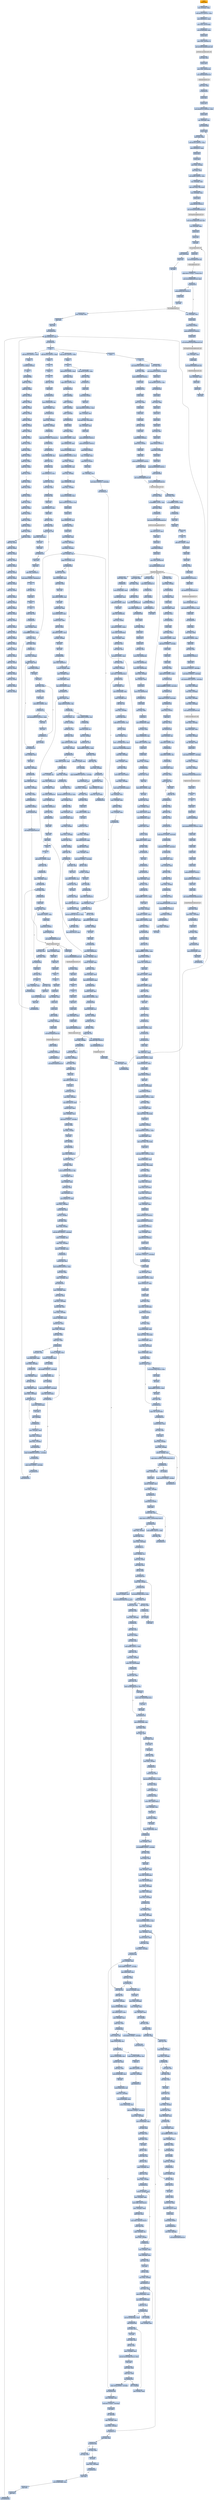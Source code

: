 digraph G {
node[shape=rectangle,style=filled,fillcolor=lightsteelblue,color=lightsteelblue]
bgcolor="transparent"
a0x00402509pushl_ebp[label="start\npushl %ebp",fillcolor="orange",color="lightgrey"];
a0x0040250aleal__416esp__ebp[label="0x0040250a\nleal -416(%esp), %ebp"];
a0x00402511subl_0x220UINT32_esp[label="0x00402511\nsubl $0x220<UINT32>, %esp"];
a0x00402517movl_0x0040415c_eax[label="0x00402517\nmovl 0x0040415c, %eax"];
a0x0040251cmovl_eax_0x19cebp_[label="0x0040251c\nmovl %eax, 0x19c(%ebp)"];
a0x00402522movl_0x1a8ebp__eax[label="0x00402522\nmovl 0x1a8(%ebp), %eax"];
a0x00402528pushl_edi[label="0x00402528\npushl %edi"];
a0x00402529movl_eax_0x0040a774[label="0x00402529\nmovl %eax, 0x0040a774"];
a0x0040252ecall_GetTickCount_kernel32_dll[label="0x0040252e\ncall GetTickCount@kernel32.dll"];
GetTickCount_kernel32_dll[label="GetTickCount@kernel32.dll",fillcolor="lightgrey",color="lightgrey"];
a0x00402534xorl_edi_edi[label="0x00402534\nxorl %edi, %edi"];
a0x00402536pushl_edi[label="0x00402536\npushl %edi"];
a0x00402537movl_eax_0x00404164[label="0x00402537\nmovl %eax, 0x00404164"];
a0x0040253ccall_CoInitialize_ole32_dll[label="0x0040253c\ncall CoInitialize@ole32.dll"];
CoInitialize_ole32_dll[label="CoInitialize@ole32.dll",fillcolor="lightgrey",color="lightgrey"];
a0x00402542testl_eax_eax[label="0x00402542\ntestl %eax, %eax"];
a0x00402544je_0x0040255f[label="0x00402544\nje 0x0040255f"];
a0x0040255fpushl_ebx[label="0x0040255f\npushl %ebx"];
a0x00402560pushl_esi[label="0x00402560\npushl %esi"];
a0x00402561movl_0x40312cUINT32_ebx[label="0x00402561\nmovl $0x40312c<UINT32>, %ebx"];
a0x00402566pushl_ebx[label="0x00402566\npushl %ebx"];
a0x00402567leal__100ebp__esi[label="0x00402567\nleal -100(%ebp), %esi"];
a0x0040256acall_0x0040246b[label="0x0040256a\ncall 0x0040246b"];
a0x0040246bpushl_ebp[label="0x0040246b\npushl %ebp"];
a0x0040246cmovl_esp_ebp[label="0x0040246c\nmovl %esp, %ebp"];
a0x0040246esubl_0x204UINT32_esp[label="0x0040246e\nsubl $0x204<UINT32>, %esp"];
a0x00402474movl_0x0040415c_eax[label="0x00402474\nmovl 0x0040415c, %eax"];
a0x00402479pushl_ebx[label="0x00402479\npushl %ebx"];
a0x0040247apushl_edi[label="0x0040247a\npushl %edi"];
a0x0040247bmovl_eax__4ebp_[label="0x0040247b\nmovl %eax, -4(%ebp)"];
a0x0040247exorl_eax_eax[label="0x0040247e\nxorl %eax, %eax"];
a0x00402480movl_0x80UINT32_ecx[label="0x00402480\nmovl $0x80<UINT32>, %ecx"];
a0x00402485leal__516ebp__edi[label="0x00402485\nleal -516(%ebp), %edi"];
a0x0040248brepz_stosl_eax_es_edi_[label="0x0040248b\nrepz stosl %eax, %es:(%edi)"];
a0x0040248dleal__516ebp__eax[label="0x0040248d\nleal -516(%ebp), %eax"];
a0x00402493pushl_eax[label="0x00402493\npushl %eax"];
a0x00402494pushl_0x200UINT32[label="0x00402494\npushl $0x200<UINT32>"];
a0x00402499call_GetTempPathA_kernel32_dll[label="0x00402499\ncall GetTempPathA@kernel32.dll"];
GetTempPathA_kernel32_dll[label="GetTempPathA@kernel32.dll",fillcolor="lightgrey",color="lightgrey"];
a0x0040249fmovl_lstrcpyA_kernel32_dll_edi[label="0x0040249f\nmovl lstrcpyA@kernel32.dll, %edi"];
a0x004024a5leal__516ebp__eax[label="0x004024a5\nleal -516(%ebp), %eax"];
a0x004024abpushl_eax[label="0x004024ab\npushl %eax"];
a0x004024acpushl_esi[label="0x004024ac\npushl %esi"];
a0x004024adcall_edi[label="0x004024ad\ncall %edi"];
lstrcpyA_kernel32_dll[label="lstrcpyA@kernel32.dll",fillcolor="lightgrey",color="lightgrey"];
a0x004024afpushl_esi[label="0x004024af\npushl %esi"];
a0x004024b0call_lstrlenA_kernel32_dll[label="0x004024b0\ncall lstrlenA@kernel32.dll"];
lstrlenA_kernel32_dll[label="lstrlenA@kernel32.dll",fillcolor="lightgrey",color="lightgrey"];
a0x004024b6cmpb_0x5cUINT8__1eaxesi_[label="0x004024b6\ncmpb $0x5c<UINT8>, -1(%eax,%esi)"];
a0x004024bbmovl_lstrcatA_kernel32_dll_ebx[label="0x004024bb\nmovl lstrcatA@kernel32.dll, %ebx"];
a0x004024c1je_0x004024cb[label="0x004024c1\nje 0x004024cb"];
a0x004024cbleal__516ebp__eax[label="0x004024cb\nleal -516(%ebp), %eax"];
a0x004024d1pushl_eax[label="0x004024d1\npushl %eax"];
a0x004024d2pushl_0x0UINT8[label="0x004024d2\npushl $0x0<UINT8>"];
a0x004024d4pushl_0x403134UINT32[label="0x004024d4\npushl $0x403134<UINT32>"];
a0x004024d9pushl_esi[label="0x004024d9\npushl %esi"];
a0x004024dacall_GetTempFileNameA_kernel32_dll[label="0x004024da\ncall GetTempFileNameA@kernel32.dll"];
GetTempFileNameA_kernel32_dll[label="GetTempFileNameA@kernel32.dll",fillcolor="lightgrey",color="lightgrey"];
a0x004024e0leal__516ebp__eax[label="0x004024e0\nleal -516(%ebp), %eax"];
a0x004024e6pushl_eax[label="0x004024e6\npushl %eax"];
a0x004024e7call_DeleteFileA_kernel32_dll[label="0x004024e7\ncall DeleteFileA@kernel32.dll"];
DeleteFileA_kernel32_dll[label="DeleteFileA@kernel32.dll",fillcolor="lightgrey",color="lightgrey"];
a0x004024edleal__516ebp__eax[label="0x004024ed\nleal -516(%ebp), %eax"];
a0x004024f3pushl_eax[label="0x004024f3\npushl %eax"];
a0x004024f4pushl_esi[label="0x004024f4\npushl %esi"];
a0x004024f5call_edi[label="0x004024f5\ncall %edi"];
a0x004024f7pushl_0x8ebp_[label="0x004024f7\npushl 0x8(%ebp)"];
a0x004024fapushl_esi[label="0x004024fa\npushl %esi"];
a0x004024fbcall_ebx[label="0x004024fb\ncall %ebx"];
lstrcatA_kernel32_dll[label="lstrcatA@kernel32.dll",fillcolor="lightgrey",color="lightgrey"];
a0x004024fdmovl__4ebp__ecx[label="0x004024fd\nmovl -4(%ebp), %ecx"];
a0x00402500popl_edi[label="0x00402500\npopl %edi"];
a0x00402501popl_ebx[label="0x00402501\npopl %ebx"];
a0x00402502call_0x00402355[label="0x00402502\ncall 0x00402355"];
a0x00402355cmpl_0x0040415c_ecx[label="0x00402355\ncmpl 0x0040415c, %ecx"];
a0x0040235bjne_0x0040235e[label="0x0040235b\njne 0x0040235e"];
a0x0040235dret[label="0x0040235d\nret"];
a0x00402507leave_[label="0x00402507\nleave "];
a0x00402508ret[label="0x00402508\nret"];
a0x0040256fmovl_esi_eax[label="0x0040256f\nmovl %esi, %eax"];
a0x00402571movl_0x40a2c0UINT32_esp_[label="0x00402571\nmovl $0x40a2c0<UINT32>, (%esp)"];
a0x00402578pushl_eax[label="0x00402578\npushl %eax"];
a0x00402579movl_0x468UINT32_esi[label="0x00402579\nmovl $0x468<UINT32>, %esi"];
a0x0040257ecall_0x00402390[label="0x0040257e\ncall 0x00402390"];
a0x00402390pushl_ebp[label="0x00402390\npushl %ebp"];
a0x00402391movl_esp_ebp[label="0x00402391\nmovl %esp, %ebp"];
a0x00402393pushl_ecx[label="0x00402393\npushl %ecx"];
a0x00402394pushl_ecx[label="0x00402394\npushl %ecx"];
a0x00402395pushl_ebx[label="0x00402395\npushl %ebx"];
a0x00402396pushl_edi[label="0x00402396\npushl %edi"];
a0x00402397xorl_edi_edi[label="0x00402397\nxorl %edi, %edi"];
a0x00402399pushl_edi[label="0x00402399\npushl %edi"];
a0x0040239apushl_0x80UINT32[label="0x0040239a\npushl $0x80<UINT32>"];
a0x0040239fpushl_0x2UINT8[label="0x0040239f\npushl $0x2<UINT8>"];
a0x004023a1pushl_edi[label="0x004023a1\npushl %edi"];
a0x004023a2pushl_edi[label="0x004023a2\npushl %edi"];
a0x004023a3pushl_0x40000000UINT32[label="0x004023a3\npushl $0x40000000<UINT32>"];
a0x004023a8pushl_0x8ebp_[label="0x004023a8\npushl 0x8(%ebp)"];
a0x004023abcall_CreateFileA_kernel32_dll[label="0x004023ab\ncall CreateFileA@kernel32.dll"];
CreateFileA_kernel32_dll[label="CreateFileA@kernel32.dll",fillcolor="lightgrey",color="lightgrey"];
a0x004023b1movl_eax_ebx[label="0x004023b1\nmovl %eax, %ebx"];
a0x004023b3orl_0xffffffffUINT8_eax[label="0x004023b3\norl $0xffffffff<UINT8>, %eax"];
a0x004023b6cmpl_eax_ebx[label="0x004023b6\ncmpl %eax, %ebx"];
a0x004023b8je_0x0040241c[label="0x004023b8\nje 0x0040241c"];
a0x004023bacall_GetProcessHeap_kernel32_dll[label="0x004023ba\ncall GetProcessHeap@kernel32.dll"];
GetProcessHeap_kernel32_dll[label="GetProcessHeap@kernel32.dll",fillcolor="lightgrey",color="lightgrey"];
a0x004023c0leal_esiesi4__ecx[label="0x004023c0\nleal (%esi,%esi,4), %ecx"];
a0x004023c3shll_ecx[label="0x004023c3\nshll %ecx"];
a0x004023c5pushl_ecx[label="0x004023c5\npushl %ecx"];
a0x004023c6pushl_0x8UINT8[label="0x004023c6\npushl $0x8<UINT8>"];
a0x004023c8pushl_eax[label="0x004023c8\npushl %eax"];
a0x004023c9movl_eax_0x0040a790[label="0x004023c9\nmovl %eax, 0x0040a790"];
a0x004023cecall_HeapAlloc_kernel32_dll[label="0x004023ce\ncall HeapAlloc@kernel32.dll"];
HeapAlloc_kernel32_dll[label="HeapAlloc@kernel32.dll",fillcolor="lightgrey",color="lightgrey"];
a0x004023d4cmpl_edi_eax[label="0x004023d4\ncmpl %edi, %eax"];
a0x004023d6movl_eax__4ebp_[label="0x004023d6\nmovl %eax, -4(%ebp)"];
a0x004023d9jne_0x004023e0[label="0x004023d9\njne 0x004023e0"];
a0x004023e0leal__4ebp__eax[label="0x004023e0\nleal -4(%ebp), %eax"];
a0x004023e3pushl_eax[label="0x004023e3\npushl %eax"];
a0x004023e4movl_0xcebp__eax[label="0x004023e4\nmovl 0xc(%ebp), %eax"];
a0x004023e7movl_esi_ecx[label="0x004023e7\nmovl %esi, %ecx"];
a0x004023e9call_0x00401000[label="0x004023e9\ncall 0x00401000"];
a0x00401000pushl_ebp[label="0x00401000\npushl %ebp"];
a0x00401001movl_esp_ebp[label="0x00401001\nmovl %esp, %ebp"];
a0x00401003subl_0x10UINT8_esp[label="0x00401003\nsubl $0x10<UINT8>, %esp"];
a0x00401006andl_0x0UINT8__12ebp_[label="0x00401006\nandl $0x0<UINT8>, -12(%ebp)"];
a0x0040100apushl_ebx[label="0x0040100a\npushl %ebx"];
a0x0040100bpushl_esi[label="0x0040100b\npushl %esi"];
a0x0040100cpushl_edi[label="0x0040100c\npushl %edi"];
a0x0040100dmovl_eax_edi[label="0x0040100d\nmovl %eax, %edi"];
a0x0040100fcmpb_0x1fUINT8_edi_[label="0x0040100f\ncmpb $0x1f<UINT8>, (%edi)"];
a0x00401012jne_0x00401164[label="0x00401012\njne 0x00401164"];
a0x00401018cmpb_0xffffff8bUINT8_0x1edi_[label="0x00401018\ncmpb $0xffffff8b<UINT8>, 0x1(%edi)"];
a0x0040101cjne_0x00401164[label="0x0040101c\njne 0x00401164"];
a0x00401022cmpb_0x8UINT8_0x2edi_[label="0x00401022\ncmpb $0x8<UINT8>, 0x2(%edi)"];
a0x00401026jne_0x00401164[label="0x00401026\njne 0x00401164"];
a0x0040102cpushl_0xaUINT8[label="0x0040102c\npushl $0xa<UINT8>"];
a0x0040102epopl_esi[label="0x0040102e\npopl %esi"];
a0x0040102fcmpl_esi_ecx[label="0x0040102f\ncmpl %esi, %ecx"];
a0x00401031jbe_0x00401164[label="0x00401031\njbe 0x00401164"];
a0x00401037movb_0x3edi__al[label="0x00401037\nmovb 0x3(%edi), %al"];
a0x0040103atestb_0x4UINT8_al[label="0x0040103a\ntestb $0x4<UINT8>, %al"];
a0x0040103cje_0x0040104d[label="0x0040103c\nje 0x0040104d"];
a0x0040104dtestb_0x8UINT8_al[label="0x0040104d\ntestb $0x8<UINT8>, %al"];
a0x0040104fje_0x00401069[label="0x0040104f\nje 0x00401069"];
a0x00401051leal_esiedi__edx[label="0x00401051\nleal (%esi,%edi), %edx"];
a0x00401054movl_edx_eax[label="0x00401054\nmovl %edx, %eax"];
a0x00401056movb_eax__bl[label="0x00401056\nmovb (%eax), %bl"];
a0x00401058incl_eax[label="0x00401058\nincl %eax"];
a0x00401059testb_bl_bl[label="0x00401059\ntestb %bl, %bl"];
a0x0040105bjne_0x00401056[label="0x0040105b\njne 0x00401056"];
a0x0040105dsubl_edx_eax[label="0x0040105d\nsubl %edx, %eax"];
a0x0040105faddl_eax_esi[label="0x0040105f\naddl %eax, %esi"];
a0x00401061cmpl_ecx_esi[label="0x00401061\ncmpl %ecx, %esi"];
a0x00401063jae_0x00401164[label="0x00401063\njae 0x00401164"];
a0x00401069testb_0x10UINT8_0x3edi_[label="0x00401069\ntestb $0x10<UINT8>, 0x3(%edi)"];
a0x0040106dje_0x00401087[label="0x0040106d\nje 0x00401087"];
a0x00401087testb_0x2UINT8_0x3edi_[label="0x00401087\ntestb $0x2<UINT8>, 0x3(%edi)"];
a0x0040108bje_0x00401097[label="0x0040108b\nje 0x00401097"];
a0x00401097leal_ediecx__eax[label="0x00401097\nleal (%edi,%ecx), %eax"];
a0x0040109amovl__4eax__edx[label="0x0040109a\nmovl -4(%eax), %edx"];
a0x0040109dsubl_esi_ecx[label="0x0040109d\nsubl %esi, %ecx"];
a0x0040109fcmpl_edx_ecx[label="0x0040109f\ncmpl %edx, %ecx"];
a0x004010a1movl_edx__4ebp_[label="0x004010a1\nmovl %edx, -4(%ebp)"];
a0x004010a4ja_0x00401164[label="0x004010a4\nja 0x00401164"];
a0x004010aamovl__8eax__eax[label="0x004010aa\nmovl -8(%eax), %eax"];
a0x004010admovl_HeapAlloc_kernel32_dll_ebx[label="0x004010ad\nmovl HeapAlloc@kernel32.dll, %ebx"];
a0x004010b3pushl_0x8000UINT32[label="0x004010b3\npushl $0x8000<UINT32>"];
a0x004010b8pushl_0x8UINT8[label="0x004010b8\npushl $0x8<UINT8>"];
a0x004010bapushl_0x0040a790[label="0x004010ba\npushl 0x0040a790"];
a0x004010c0movl_eax__16ebp_[label="0x004010c0\nmovl %eax, -16(%ebp)"];
a0x004010c3call_ebx[label="0x004010c3\ncall %ebx"];
a0x004010c5testl_eax_eax[label="0x004010c5\ntestl %eax, %eax"];
a0x004010c7movl_eax_0x0040a778[label="0x004010c7\nmovl %eax, 0x0040a778"];
a0x004010ccje_0x00401164[label="0x004010cc\nje 0x00401164"];
a0x004010d2pushl__4ebp_[label="0x004010d2\npushl -4(%ebp)"];
a0x004010d5pushl_0x8UINT8[label="0x004010d5\npushl $0x8<UINT8>"];
a0x004010d7pushl_0x0040a790[label="0x004010d7\npushl 0x0040a790"];
a0x004010ddcall_ebx[label="0x004010dd\ncall %ebx"];
a0x004010dfmovl_eax_ebx[label="0x004010df\nmovl %eax, %ebx"];
a0x004010e1testl_ebx_ebx[label="0x004010e1\ntestl %ebx, %ebx"];
a0x004010e3je_0x00401150[label="0x004010e3\nje 0x00401150"];
a0x004010e5addl_edi_esi[label="0x004010e5\naddl %edi, %esi"];
a0x004010e7movl_esi_0x0040a78c[label="0x004010e7\nmovl %esi, 0x0040a78c"];
a0x004010edmovl_ebx_0x0040a77c[label="0x004010ed\nmovl %ebx, 0x0040a77c"];
a0x004010f3call_0x004022d9[label="0x004010f3\ncall 0x004022d9"];
a0x004022d9pushl_ebp[label="0x004022d9\npushl %ebp"];
a0x004022damovl_esp_ebp[label="0x004022da\nmovl %esp, %ebp"];
a0x004022dcpushl_ecx[label="0x004022dc\npushl %ecx"];
a0x004022ddpushl_ecx[label="0x004022dd\npushl %ecx"];
a0x004022depushl_esi[label="0x004022de\npushl %esi"];
a0x004022dfxorl_esi_esi[label="0x004022df\nxorl %esi, %esi"];
a0x004022e1movw_si_0x0040a780[label="0x004022e1\nmovw %si, 0x0040a780"];
a0x004022e8movw_si_0x0040a782[label="0x004022e8\nmovw %si, 0x0040a782"];
a0x004022efmovl_esi_0x0040a788[label="0x004022ef\nmovl %esi, 0x0040a788"];
a0x004022f5movl_esi__8ebp_[label="0x004022f5\nmovl %esi, -8(%ebp)"];
a0x004022f8leal__4ebp__eax[label="0x004022f8\nleal -4(%ebp), %eax"];
a0x004022fbpushl_eax[label="0x004022fb\npushl %eax"];
a0x004022fcmovw_si_0x0040a784[label="0x004022fc\nmovw %si, 0x0040a784"];
a0x00402303call_0x004021f9[label="0x00402303\ncall 0x004021f9"];
a0x004021f9pushl_ebp[label="0x004021f9\npushl %ebp"];
a0x004021famovl_esp_ebp[label="0x004021fa\nmovl %esp, %ebp"];
a0x004021fcpushl_ecx[label="0x004021fc\npushl %ecx"];
a0x004021fdmovl_0x0040a788_edx[label="0x004021fd\nmovl 0x0040a788, %edx"];
a0x00402203xorl_eax_eax[label="0x00402203\nxorl %eax, %eax"];
a0x00402205movw_0x0040a782_ax[label="0x00402205\nmovw 0x0040a782, %ax"];
a0x0040220bcmpw_0x1UINT16_ax[label="0x0040220b\ncmpw $0x1<UINT16>, %ax"];
a0x0040220fpushl_esi[label="0x0040220f\npushl %esi"];
a0x00402210pushl_edi[label="0x00402210\npushl %edi"];
a0x00402211movw_ax__4ebp_[label="0x00402211\nmovw %ax, -4(%ebp)"];
a0x00402215jae_0x00402246[label="0x00402215\njae 0x00402246"];
a0x00402217movzwl_ax_ecx[label="0x00402217\nmovzwl %ax, %ecx"];
a0x0040221anegw_ax[label="0x0040221a\nnegw %ax"];
a0x0040221dshrw_0x3UINT8_ax[label="0x0040221d\nshrw $0x3<UINT8>, %ax"];
a0x00402221incl_eax[label="0x00402221\nincl %eax"];
a0x00402222movzwl_ax_esi[label="0x00402222\nmovzwl %ax, %esi"];
a0x00402225movl__4ebp__eax[label="0x00402225\nmovl -4(%ebp), %eax"];
a0x00402228leal_eaxesi8__eax[label="0x00402228\nleal (%eax,%esi,8), %eax"];
a0x0040222bmovl_0x0040a78c_edi[label="0x0040222b\nmovl 0x0040a78c, %edi"];
a0x00402231movzbl_edi__edi[label="0x00402231\nmovzbl (%edi), %edi"];
a0x00402234shll_cl_edi[label="0x00402234\nshll %cl, %edi"];
a0x00402236addl_0x8UINT8_ecx[label="0x00402236\naddl $0x8<UINT8>, %ecx"];
a0x00402239orl_edi_edx[label="0x00402239\norl %edi, %edx"];
a0x0040223bincl_0x0040a78c[label="0x0040223b\nincl 0x0040a78c"];
a0x00402241decl_esi[label="0x00402241\ndecl %esi"];
a0x00402242jne_0x0040222b[label="0x00402242\njne 0x0040222b"];
a0x00402244jmp_0x00402249[label="0x00402244\njmp 0x00402249"];
a0x00402249movl_0x8ebp__esi[label="0x00402249\nmovl 0x8(%ebp), %esi"];
a0x0040224cxorl_ecx_ecx[label="0x0040224c\nxorl %ecx, %ecx"];
a0x0040224emovb_dl_cl[label="0x0040224e\nmovb %dl, %cl"];
a0x00402250addl_0xffffUINT32_eax[label="0x00402250\naddl $0xffff<UINT32>, %eax"];
a0x00402255shrl_edx[label="0x00402255\nshrl %edx"];
a0x00402257movl_eax__4ebp_[label="0x00402257\nmovl %eax, -4(%ebp)"];
a0x0040225aandl_0x1UINT8_ecx[label="0x0040225a\nandl $0x1<UINT8>, %ecx"];
a0x0040225dcmpw_0x2UINT16_ax[label="0x0040225d\ncmpw $0x2<UINT16>, %ax"];
a0x00402261movw_cx_esi_[label="0x00402261\nmovw %cx, (%esi)"];
a0x00402264jae_0x00402296[label="0x00402264\njae 0x00402296"];
a0x00402296xorl_ecx_ecx[label="0x00402296\nxorl %ecx, %ecx"];
a0x00402298movb_dl_cl[label="0x00402298\nmovb %dl, %cl"];
a0x0040229aaddl_0xfffffffeUINT8_eax[label="0x0040229a\naddl $0xfffffffe<UINT8>, %eax"];
a0x0040229dpushl_0x2UINT8[label="0x0040229d\npushl $0x2<UINT8>"];
a0x0040229fmovw_ax_0x0040a782[label="0x0040229f\nmovw %ax, 0x0040a782"];
a0x004022a5popl_eax[label="0x004022a5\npopl %eax"];
a0x004022a6shrl_0x2UINT8_edx[label="0x004022a6\nshrl $0x2<UINT8>, %edx"];
a0x004022a9popl_edi[label="0x004022a9\npopl %edi"];
a0x004022aaandl_0x3UINT8_ecx[label="0x004022aa\nandl $0x3<UINT8>, %ecx"];
a0x004022adcmpw_ax_cx[label="0x004022ad\ncmpw %ax, %cx"];
a0x004022b0movl_edx_0x0040a788[label="0x004022b0\nmovl %edx, 0x0040a788"];
a0x004022b6popl_esi[label="0x004022b6\npopl %esi"];
a0x004022b7jne_0x004022c0[label="0x004022b7\njne 0x004022c0"];
a0x004022c0testw_cx_cx[label="0x004022c0\ntestw %cx, %cx"];
a0x004022c3jne_0x004022cc[label="0x004022c3\njne 0x004022cc"];
a0x004022cccmpw_0x1UINT8_cx[label="0x004022cc\ncmpw $0x1<UINT8>, %cx"];
a0x004022d0jne_0x004022d7[label="0x004022d0\njne 0x004022d7"];
a0x004022d2call_0x00401b76[label="0x004022d2\ncall 0x00401b76"];
a0x00401b76pushl_ebp[label="0x00401b76\npushl %ebp"];
a0x00401b77leal__468esp__ebp[label="0x00401b77\nleal -468(%esp), %ebp"];
a0x00401b7esubl_0x254UINT32_esp[label="0x00401b7e\nsubl $0x254<UINT32>, %esp"];
a0x00401b84movl_0x0040415c_eax[label="0x00401b84\nmovl 0x0040415c, %eax"];
a0x00401b89pushl_edi[label="0x00401b89\npushl %edi"];
a0x00401b8apushl_0x48UINT8[label="0x00401b8a\npushl $0x48<UINT8>"];
a0x00401b8cpopl_ecx[label="0x00401b8c\npopl %ecx"];
a0x00401b8dmovl_eax_0x1d0ebp_[label="0x00401b8d\nmovl %eax, 0x1d0(%ebp)"];
a0x00401b93pushl_0x38UINT8[label="0x00401b93\npushl $0x38<UINT8>"];
a0x00401b95movl_0x80008UINT32_edx[label="0x00401b95\nmovl $0x80008<UINT32>, %edx"];
a0x00401b9amovl_edx_eax[label="0x00401b9a\nmovl %edx, %eax"];
a0x00401b9cleal__112ebp__edi[label="0x00401b9c\nleal -112(%ebp), %edi"];
a0x00401b9frepz_stosl_eax_es_edi_[label="0x00401b9f\nrepz stosl %eax, %es:(%edi)"];
a0x00401ba1popl_ecx[label="0x00401ba1\npopl %ecx"];
a0x00401ba2pushl_0xcUINT8[label="0x00401ba2\npushl $0xc<UINT8>"];
a0x00401ba4movl_0x90009UINT32_eax[label="0x00401ba4\nmovl $0x90009<UINT32>, %eax"];
a0x00401ba9leal_0xb0ebp__edi[label="0x00401ba9\nleal 0xb0(%ebp), %edi"];
a0x00401bafrepz_stosl_eax_es_edi_[label="0x00401baf\nrepz stosl %eax, %es:(%edi)"];
a0x00401bb1popl_ecx[label="0x00401bb1\npopl %ecx"];
a0x00401bb2movl_0x70007UINT32_eax[label="0x00401bb2\nmovl $0x70007<UINT32>, %eax"];
a0x00401bb7leal_0x190ebp__edi[label="0x00401bb7\nleal 0x190(%ebp), %edi"];
a0x00401bbdrepz_stosl_eax_es_edi_[label="0x00401bbd\nrepz stosl %eax, %es:(%edi)"];
a0x00401bbfmovl_edx_eax[label="0x00401bbf\nmovl %edx, %eax"];
a0x00401bc1leal_0x1c0ebp__edi[label="0x00401bc1\nleal 0x1c0(%ebp), %edi"];
a0x00401bc7stosl_eax_es_edi_[label="0x00401bc7\nstosl %eax, %es:(%edi)"];
a0x00401bc8stosl_eax_es_edi_[label="0x00401bc8\nstosl %eax, %es:(%edi)"];
a0x00401bc9stosl_eax_es_edi_[label="0x00401bc9\nstosl %eax, %es:(%edi)"];
a0x00401bcastosl_eax_es_edi_[label="0x00401bca\nstosl %eax, %es:(%edi)"];
a0x00401bcbleal__116ebp__eax[label="0x00401bcb\nleal -116(%ebp), %eax"];
a0x00401bcepushl_eax[label="0x00401bce\npushl %eax"];
a0x00401bcfpushl_0x404078UINT32[label="0x00401bcf\npushl $0x404078<UINT32>"];
a0x00401bd4pushl_0x404038UINT32[label="0x00401bd4\npushl $0x404038<UINT32>"];
a0x00401bd9pushl_0x101UINT32[label="0x00401bd9\npushl $0x101<UINT32>"];
a0x00401bdeleal__112ebp__eax[label="0x00401bde\nleal -112(%ebp), %eax"];
a0x00401be1pushl_0x120UINT32[label="0x00401be1\npushl $0x120<UINT32>"];
a0x00401be6pushl_eax[label="0x00401be6\npushl %eax"];
a0x00401be7leal__120ebp__ecx[label="0x00401be7\nleal -120(%ebp), %ecx"];
a0x00401beamovl_0x7UINT32__120ebp_[label="0x00401bea\nmovl $0x7<UINT32>, -120(%ebp)"];
a0x00401bf1call_0x004011aa[label="0x00401bf1\ncall 0x004011aa"];
a0x004011aapushl_ebp[label="0x004011aa\npushl %ebp"];
a0x004011ableal__652esp__ebp[label="0x004011ab\nleal -652(%esp), %ebp"];
a0x004011b2subl_0x30cUINT32_esp[label="0x004011b2\nsubl $0x30c<UINT32>, %esp"];
a0x004011b8movl_0x0040415c_eax[label="0x004011b8\nmovl 0x0040415c, %eax"];
a0x004011bdpushl_esi[label="0x004011bd\npushl %esi"];
a0x004011bepushl_edi[label="0x004011be\npushl %edi"];
a0x004011bfmovl_ecx_esi[label="0x004011bf\nmovl %ecx, %esi"];
a0x004011c1movl_eax_0x288ebp_[label="0x004011c1\nmovl %eax, 0x288(%ebp)"];
a0x004011c7pushl_0x8UINT8[label="0x004011c7\npushl $0x8<UINT8>"];
a0x004011c9popl_ecx[label="0x004011c9\npopl %ecx"];
a0x004011caxorl_eax_eax[label="0x004011ca\nxorl %eax, %eax"];
a0x004011ccleal_0x264ebp__edi[label="0x004011cc\nleal 0x264(%ebp), %edi"];
a0x004011d2repz_stosl_eax_es_edi_[label="0x004011d2\nrepz stosl %eax, %es:(%edi)"];
a0x004011d4movl_0x294ebp__ecx[label="0x004011d4\nmovl 0x294(%ebp), %ecx"];
a0x004011dastosw_ax_es_edi_[label="0x004011da\nstosw %ax, %es:(%edi)"];
a0x004011dcmovl_0x298ebp__edi[label="0x004011dc\nmovl 0x298(%ebp), %edi"];
a0x004011e2movl_edi_edx[label="0x004011e2\nmovl %edi, %edx"];
a0x004011e4movzwl_ecx__eax[label="0x004011e4\nmovzwl (%ecx), %eax"];
a0x004011e7leal_0x264ebpeax2__eax[label="0x004011e7\nleal 0x264(%ebp,%eax,2), %eax"];
a0x004011eeincw_eax_[label="0x004011ee\nincw (%eax)"];
a0x004011f1incl_ecx[label="0x004011f1\nincl %ecx"];
a0x004011f2addl_0xffffUINT32_edx[label="0x004011f2\naddl $0xffff<UINT32>, %edx"];
a0x004011f8incl_ecx[label="0x004011f8\nincl %ecx"];
a0x004011f9testw_dx_dx[label="0x004011f9\ntestw %dx, %dx"];
a0x004011fcjne_0x004011e4[label="0x004011fc\njne 0x004011e4"];
a0x004011fecmpw_di_0x264ebp_[label="0x004011fe\ncmpw %di, 0x264(%ebp)"];
a0x00401205jne_0x0040121b[label="0x00401205\njne 0x0040121b"];
a0x0040121bmovzwl_esi__eax[label="0x0040121b\nmovzwl (%esi), %eax"];
a0x0040121exorl_edi_edi[label="0x0040121e\nxorl %edi, %edi"];
a0x00401220incl_edi[label="0x00401220\nincl %edi"];
a0x00401221movl_eax__8ebp_[label="0x00401221\nmovl %eax, -8(%ebp)"];
a0x00401224movl_edi__4ebp_[label="0x00401224\nmovl %edi, -4(%ebp)"];
a0x00401227movzwl__4ebp__ecx[label="0x00401227\nmovzwl -4(%ebp), %ecx"];
a0x0040122bcmpw_0x0UINT8_0x264ebpecx2_[label="0x0040122b\ncmpw $0x0<UINT8>, 0x264(%ebp,%ecx,2)"];
a0x00401234jne_0x00401240[label="0x00401234\njne 0x00401240"];
a0x00401236incl__4ebp_[label="0x00401236\nincl -4(%ebp)"];
a0x00401239cmpw_0x10UINT8__4ebp_[label="0x00401239\ncmpw $0x10<UINT8>, -4(%ebp)"];
a0x0040123ejbe_0x00401227[label="0x0040123e\njbe 0x00401227"];
a0x00401240cmpw__4ebp__ax[label="0x00401240\ncmpw -4(%ebp), %ax"];
a0x00401244pushl_ebx[label="0x00401244\npushl %ebx"];
a0x00401245movzwl__4ebp__ebx[label="0x00401245\nmovzwl -4(%ebp), %ebx"];
a0x00401249movl_ebx__16ebp_[label="0x00401249\nmovl %ebx, -16(%ebp)"];
a0x0040124cjae_0x00401251[label="0x0040124c\njae 0x00401251"];
a0x00401251pushl_0x10UINT8[label="0x00401251\npushl $0x10<UINT8>"];
a0x00401253popl_edx[label="0x00401253\npopl %edx"];
a0x00401254movzwl_dx_eax[label="0x00401254\nmovzwl %dx, %eax"];
a0x00401257cmpw_0x0UINT8_0x264ebpeax2_[label="0x00401257\ncmpw $0x0<UINT8>, 0x264(%ebp,%eax,2)"];
a0x00401260jne_0x0040126d[label="0x00401260\njne 0x0040126d"];
a0x00401262addl_0xffffUINT32_edx[label="0x00401262\naddl $0xffff<UINT32>, %edx"];
a0x00401268testw_dx_dx[label="0x00401268\ntestw %dx, %dx"];
a0x0040126bjne_0x00401254[label="0x0040126b\njne 0x00401254"];
a0x0040126dcmpw_dx__8ebp_[label="0x0040126d\ncmpw %dx, -8(%ebp)"];
a0x00401271movzwl_dx_eax[label="0x00401271\nmovzwl %dx, %eax"];
a0x00401274movl_eax__36ebp_[label="0x00401274\nmovl %eax, -36(%ebp)"];
a0x00401277jbe_0x0040127c[label="0x00401277\njbe 0x0040127c"];
a0x0040127cmovw__8ebp__cx[label="0x0040127c\nmovw -8(%ebp), %cx"];
a0x00401280movw_cx_esi_[label="0x00401280\nmovw %cx, (%esi)"];
a0x00401283movl_ebx_ecx[label="0x00401283\nmovl %ebx, %ecx"];
a0x00401285shll_cl_edi[label="0x00401285\nshll %cl, %edi"];
a0x00401287jmp_0x004012a2[label="0x00401287\njmp 0x004012a2"];
a0x004012a2cmpw_dx__4ebp_[label="0x004012a2\ncmpw %dx, -4(%ebp)"];
a0x004012a6jb_0x00401289[label="0x004012a6\njb 0x00401289"];
a0x00401289movzwl__4ebp__ecx[label="0x00401289\nmovzwl -4(%ebp), %ecx"];
a0x0040128dmovzwl_0x264ebpecx2__ecx[label="0x0040128d\nmovzwl 0x264(%ebp,%ecx,2), %ecx"];
a0x00401295subl_ecx_edi[label="0x00401295\nsubl %ecx, %edi"];
a0x00401297js_0x004013e1[label="0x00401297\njs 0x004013e1"];
a0x0040129dincl__4ebp_[label="0x0040129d\nincl -4(%ebp)"];
a0x004012a0shll_edi[label="0x004012a0\nshll %edi"];
a0x004012a8leal_0x264ebpeax2__eax[label="0x004012a8\nleal 0x264(%ebp,%eax,2), %eax"];
a0x004012afmovw_eax__cx[label="0x004012af\nmovw (%eax), %cx"];
a0x004012b2movzwl_cx_esi[label="0x004012b2\nmovzwl %cx, %esi"];
a0x004012b5subl_esi_edi[label="0x004012b5\nsubl %esi, %edi"];
a0x004012b7movl_edi__56ebp_[label="0x004012b7\nmovl %edi, -56(%ebp)"];
a0x004012bajs_0x004013e1[label="0x004012ba\njs 0x004013e1"];
a0x004012c0addl_edi_ecx[label="0x004012c0\naddl %edi, %ecx"];
a0x004012c2movw_cx_eax_[label="0x004012c2\nmovw %cx, (%eax)"];
a0x004012c5xorl_ecx_ecx[label="0x004012c5\nxorl %ecx, %ecx"];
a0x004012c7addl_0xffffUINT32_edx[label="0x004012c7\naddl $0xffff<UINT32>, %edx"];
a0x004012cdcmpw_cx_dx[label="0x004012cd\ncmpw %cx, %dx"];
a0x004012d0movl_ecx__4ebp_[label="0x004012d0\nmovl %ecx, -4(%ebp)"];
a0x004012d3movw_cx_0x242ebp_[label="0x004012d3\nmovw %cx, 0x242(%ebp)"];
a0x004012daje_0x004012f7[label="0x004012da\nje 0x004012f7"];
a0x004012dcmovzwl_dx_edx[label="0x004012dc\nmovzwl %dx, %edx"];
a0x004012dfmovw_cx_ax[label="0x004012df\nmovw %cx, %ax"];
a0x004012e2addw_0x266ebpecx__ax[label="0x004012e2\naddw 0x266(%ebp,%ecx), %ax"];
a0x004012eaincl_ecx[label="0x004012ea\nincl %ecx"];
a0x004012ebmovw_ax_0x243ebpecx_[label="0x004012eb\nmovw %ax, 0x243(%ebp,%ecx)"];
a0x004012f3incl_ecx[label="0x004012f3\nincl %ecx"];
a0x004012f4decl_edx[label="0x004012f4\ndecl %edx"];
a0x004012f5jne_0x004012e2[label="0x004012f5\njne 0x004012e2"];
a0x004012f7movl_0x294ebp__esi[label="0x004012f7\nmovl 0x294(%ebp), %esi"];
a0x004012fdxorl_edx_edx[label="0x004012fd\nxorl %edx, %edx"];
a0x004012ffxorl_eax_eax[label="0x004012ff\nxorl %eax, %eax"];
a0x00401301movw_esi__ax[label="0x00401301\nmovw (%esi), %ax"];
a0x00401304incl_esi[label="0x00401304\nincl %esi"];
a0x00401305incl_esi[label="0x00401305\nincl %esi"];
a0x00401306testw_ax_ax[label="0x00401306\ntestw %ax, %ax"];
a0x00401309movl_eax__4ebp_[label="0x00401309\nmovl %eax, -4(%ebp)"];
a0x0040130cje_0x0040132c[label="0x0040130c\nje 0x0040132c"];
a0x0040130emovzwl_ax_eax[label="0x0040130e\nmovzwl %ax, %eax"];
a0x00401311leal_0x240ebpeax2__eax[label="0x00401311\nleal 0x240(%ebp,%eax,2), %eax"];
a0x00401318xorl_ecx_ecx[label="0x00401318\nxorl %ecx, %ecx"];
a0x0040131amovw_eax__cx[label="0x0040131a\nmovw (%eax), %cx"];
a0x0040131dmovzwl_cx_edi[label="0x0040131d\nmovzwl %cx, %edi"];
a0x00401320movw_dx_ebpedi2_[label="0x00401320\nmovw %dx, (%ebp,%edi,2)"];
a0x00401325movl__56ebp__edi[label="0x00401325\nmovl -56(%ebp), %edi"];
a0x00401328incl_ecx[label="0x00401328\nincl %ecx"];
a0x00401329movw_cx_eax_[label="0x00401329\nmovw %cx, (%eax)"];
a0x0040132cincl_edx[label="0x0040132c\nincl %edx"];
a0x0040132dcmpw_0x298ebp__dx[label="0x0040132d\ncmpw 0x298(%ebp), %dx"];
a0x00401334jb_0x004012ff[label="0x00401334\njb 0x004012ff"];
a0x00401336movl__8ebp__edx[label="0x00401336\nmovl -8(%ebp), %edx"];
a0x00401339orl_0xffffffffUINT8__12ebp_[label="0x00401339\norl $0xffffffff<UINT8>, -12(%ebp)"];
a0x0040133dxorl_esi_esi[label="0x0040133d\nxorl %esi, %esi"];
a0x0040133fleal_ebp__eax[label="0x0040133f\nleal (%ebp), %eax"];
a0x00401342negl_edx[label="0x00401342\nnegl %edx"];
a0x00401344cmpl__36ebp__ebx[label="0x00401344\ncmpl -36(%ebp), %ebx"];
a0x00401347movl_esi_0x294ebp_[label="0x00401347\nmovl %esi, 0x294(%ebp)"];
a0x0040134dmovw_si_0x240ebp_[label="0x0040134d\nmovw %si, 0x240(%ebp)"];
a0x00401354movl_eax__28ebp_[label="0x00401354\nmovl %eax, -28(%ebp)"];
a0x00401357movl_esi__128ebp_[label="0x00401357\nmovl %esi, -128(%ebp)"];
a0x0040135amovl_esi__44ebp_[label="0x0040135a\nmovl %esi, -44(%ebp)"];
a0x0040135djg_0x004015cd[label="0x0040135d\njg 0x004015cd"];
a0x00401363leal__1ebx__eax[label="0x00401363\nleal -1(%ebx), %eax"];
a0x00401366movl_eax__48ebp_[label="0x00401366\nmovl %eax, -48(%ebp)"];
a0x00401369leal_0x264ebpebx2__eax[label="0x00401369\nleal 0x264(%ebp,%ebx,2), %eax"];
a0x00401370movl_eax__40ebp_[label="0x00401370\nmovl %eax, -40(%ebp)"];
a0x00401373movl__40ebp__eax[label="0x00401373\nmovl -40(%ebp), %eax"];
a0x00401376movzwl_eax__eax[label="0x00401376\nmovzwl (%eax), %eax"];
a0x00401379testw_ax_ax[label="0x00401379\ntestw %ax, %ax"];
a0x0040137cmovl_eax__32ebp_[label="0x0040137c\nmovl %eax, -32(%ebp)"];
a0x0040137fje_0x004015b9[label="0x0040137f\nje 0x004015b9"];
a0x00401385movl__8ebp__eax[label="0x00401385\nmovl -8(%ebp), %eax"];
a0x00401388addl_0xffffUINT32__32ebp_[label="0x00401388\naddl $0xffff<UINT32>, -32(%ebp)"];
a0x0040138fleal_edxeax__ecx[label="0x0040138f\nleal (%edx,%eax), %ecx"];
a0x00401392cmpl_ecx_ebx[label="0x00401392\ncmpl %ecx, %ebx"];
a0x00401394jle_0x004014b3[label="0x00401394\njle 0x004014b3"];
a0x0040139amovzwl__32ebp__eax[label="0x0040139a\nmovzwl -32(%ebp), %eax"];
a0x0040139eincl_eax[label="0x0040139e\nincl %eax"];
a0x0040139fmovl_eax__60ebp_[label="0x0040139f\nmovl %eax, -60(%ebp)"];
a0x004013a2movl__8ebp__esi[label="0x004013a2\nmovl -8(%ebp), %esi"];
a0x004013a5movl__36ebp__eax[label="0x004013a5\nmovl -36(%ebp), %eax"];
a0x004013a8incl__12ebp_[label="0x004013a8\nincl -12(%ebp)"];
a0x004013abaddl_esi_edx[label="0x004013ab\naddl %esi, %edx"];
a0x004013adaddl_esi_ecx[label="0x004013ad\naddl %esi, %ecx"];
a0x004013afsubl_edx_eax[label="0x004013af\nsubl %edx, %eax"];
a0x004013b1cmpw_si_ax[label="0x004013b1\ncmpw %si, %ax"];
a0x004013b4movl_edx__52ebp_[label="0x004013b4\nmovl %edx, -52(%ebp)"];
a0x004013b7movl_ecx__64ebp_[label="0x004013b7\nmovl %ecx, -64(%ebp)"];
a0x004013baja_0x004013be[label="0x004013ba\nja 0x004013be"];
a0x004013besubl_edx_ebx[label="0x004013be\nsubl %edx, %ebx"];
a0x004013c0xorl_eax_eax[label="0x004013c0\nxorl %eax, %eax"];
a0x004013c2incl_eax[label="0x004013c2\nincl %eax"];
a0x004013c3movb_bl_cl[label="0x004013c3\nmovb %bl, %cl"];
a0x004013c5shll_cl_eax[label="0x004013c5\nshll %cl, %eax"];
a0x004013c7movl_ebx__4ebp_[label="0x004013c7\nmovl %ebx, -4(%ebp)"];
a0x004013camovzwl_ax_ecx[label="0x004013ca\nmovzwl %ax, %ecx"];
a0x004013cdcmpl__60ebp__ecx[label="0x004013cd\ncmpl -60(%ebp), %ecx"];
a0x004013d0jle_0x00401406[label="0x004013d0\njle 0x00401406"];
a0x004013d2movl__40ebp__edx[label="0x004013d2\nmovl -40(%ebp), %edx"];
a0x004013d5movl_0xffffUINT32_ecx[label="0x004013d5\nmovl $0xffff<UINT32>, %ecx"];
a0x004013dasubl__32ebp__ecx[label="0x004013da\nsubl -32(%ebp), %ecx"];
a0x004013ddaddl_ecx_eax[label="0x004013dd\naddl %ecx, %eax"];
a0x004013dfjmp_0x004013fa[label="0x004013df\njmp 0x004013fa"];
a0x004013faincl__4ebp_[label="0x004013fa\nincl -4(%ebp)"];
a0x004013fdcmpw_si__4ebp_[label="0x004013fd\ncmpw %si, -4(%ebp)"];
a0x00401401jb_0x004013ea[label="0x00401401\njb 0x004013ea"];
a0x00401403movb__4ebp__bl[label="0x00401403\nmovb -4(%ebp), %bl"];
a0x00401406xorl_esi_esi[label="0x00401406\nxorl %esi, %esi"];
a0x00401408movb_bl_cl[label="0x00401408\nmovb %bl, %cl"];
a0x0040140aincl_esi[label="0x0040140a\nincl %esi"];
a0x0040140bshll_cl_esi[label="0x0040140b\nshll %cl, %esi"];
a0x0040140dmovzwl_si_eax[label="0x0040140d\nmovzwl %si, %eax"];
a0x00401410leal_0x8eax8__eax[label="0x00401410\nleal 0x8(,%eax,8), %eax"];
a0x00401417pushl_eax[label="0x00401417\npushl %eax"];
a0x00401418pushl_0x8UINT8[label="0x00401418\npushl $0x8<UINT8>"];
a0x0040141apushl_0x0040a790[label="0x0040141a\npushl 0x0040a790"];
a0x00401420movl_esi__44ebp_[label="0x00401420\nmovl %esi, -44(%ebp)"];
a0x00401423call_HeapAlloc_kernel32_dll[label="0x00401423\ncall HeapAlloc@kernel32.dll"];
a0x00401429testl_eax_eax[label="0x00401429\ntestl %eax, %eax"];
a0x0040142bje_0x004015f1[label="0x0040142b\nje 0x004015f1"];
a0x00401431movl_0x2a8ebp__edx[label="0x00401431\nmovl 0x2a8(%ebp), %edx"];
a0x00401437leal_0x8eax__ecx[label="0x00401437\nleal 0x8(%eax), %ecx"];
a0x0040143aaddl_0x4UINT8_eax[label="0x0040143a\naddl $0x4<UINT8>, %eax"];
a0x0040143dincl_esi[label="0x0040143d\nincl %esi"];
a0x0040143eaddw_si_0x0040a784[label="0x0040143e\naddw %si, 0x0040a784"];
a0x00401445movl_ecx_edx_[label="0x00401445\nmovl %ecx, (%edx)"];
a0x00401447andl_0x0UINT8_eax_[label="0x00401447\nandl $0x0<UINT8>, (%eax)"];
a0x0040144amovl_eax_0x2a8ebp_[label="0x0040144a\nmovl %eax, 0x2a8(%ebp)"];
a0x00401450movl__12ebp__eax[label="0x00401450\nmovl -12(%ebp), %eax"];
a0x00401453movl_ecx_esi[label="0x00401453\nmovl %ecx, %esi"];
a0x00401455movl_eax_ecx[label="0x00401455\nmovl %eax, %ecx"];
a0x00401457shll_0x2UINT8_ecx[label="0x00401457\nshll $0x2<UINT8>, %ecx"];
a0x0040145atestl_eax_eax[label="0x0040145a\ntestl %eax, %eax"];
a0x0040145cmovl_ecx__4ebp_[label="0x0040145c\nmovl %ecx, -4(%ebp)"];
a0x0040145fmovl_esi__128ebpecx_[label="0x0040145f\nmovl %esi, -128(%ebp,%ecx)"];
a0x00401463je_0x004014a2[label="0x00401463\nje 0x004014a2"];
a0x004014a2movl__64ebp__ecx[label="0x004014a2\nmovl -64(%ebp), %ecx"];
a0x004014a5movl__16ebp__ebx[label="0x004014a5\nmovl -16(%ebp), %ebx"];
a0x004014a8cmpl_ecx_ebx[label="0x004014a8\ncmpl %ecx, %ebx"];
a0x004014aamovl__52ebp__edx[label="0x004014aa\nmovl -52(%ebp), %edx"];
a0x004014adjg_0x004013a2[label="0x004014ad\njg 0x004013a2"];
a0x004014b3movb_bl_al[label="0x004014b3\nmovb %bl, %al"];
a0x004014b5subb_dl_al[label="0x004014b5\nsubb %dl, %al"];
a0x004014b7movb_al__23ebp_[label="0x004014b7\nmovb %al, -23(%ebp)"];
a0x004014bamovzwl_0x298ebp__eax[label="0x004014ba\nmovzwl 0x298(%ebp), %eax"];
a0x004014c1leal_ebpeax2__ecx[label="0x004014c1\nleal (%ebp,%eax,2), %ecx"];
a0x004014c5movl__28ebp__eax[label="0x004014c5\nmovl -28(%ebp), %eax"];
a0x004014c8cmpl_ecx_eax[label="0x004014c8\ncmpl %ecx, %eax"];
a0x004014cajb_0x004014d2[label="0x004014ca\njb 0x004014d2"];
a0x004014d2movw_eax__ax[label="0x004014d2\nmovw (%eax), %ax"];
a0x004014d5cmpw_0x29cebp__ax[label="0x004014d5\ncmpw 0x29c(%ebp), %ax"];
a0x004014dcjae_0x004014ed[label="0x004014dc\njae 0x004014ed"];
a0x004014decmpw_0x100UINT16_ax[label="0x004014de\ncmpw $0x100<UINT16>, %ax"];
a0x004014e2setb_cl[label="0x004014e2\nsetb %cl"];
a0x004014e5addb_0xfUINT8_cl[label="0x004014e5\naddb $0xf<UINT8>, %cl"];
a0x004014e8movb_cl__24ebp_[label="0x004014e8\nmovb %cl, -24(%ebp)"];
a0x004014ebjmp_0x00401511[label="0x004014eb\njmp 0x00401511"];
a0x00401511addl_0x2UINT8__28ebp_[label="0x00401511\naddl $0x2<UINT8>, -28(%ebp)"];
a0x00401515movw_ax__20ebp_[label="0x00401515\nmovw %ax, -20(%ebp)"];
a0x00401519movl_0x294ebp__eax[label="0x00401519\nmovl 0x294(%ebp), %eax"];
a0x0040151fxorl_edi_edi[label="0x0040151f\nxorl %edi, %edi"];
a0x00401521movl_ebx_ecx[label="0x00401521\nmovl %ebx, %ecx"];
a0x00401523subl_edx_ecx[label="0x00401523\nsubl %edx, %ecx"];
a0x00401525incl_edi[label="0x00401525\nincl %edi"];
a0x00401526shll_cl_edi[label="0x00401526\nshll %cl, %edi"];
a0x00401528movw_dx_cx[label="0x00401528\nmovw %dx, %cx"];
a0x0040152bshrw_cl_ax[label="0x0040152b\nshrw %cl, %ax"];
a0x0040152emovw__44ebp__cx[label="0x0040152e\nmovw -44(%ebp), %cx"];
a0x00401532cmpw_cx_ax[label="0x00401532\ncmpw %cx, %ax"];
a0x00401535movl_eax__4ebp_[label="0x00401535\nmovl %eax, -4(%ebp)"];
a0x00401538jae_0x0040155c[label="0x00401538\njae 0x0040155c"];
a0x0040153amovzwl__4ebp__ecx[label="0x0040153a\nmovzwl -4(%ebp), %ecx"];
a0x0040153emovl__24ebp__ebx[label="0x0040153e\nmovl -24(%ebp), %ebx"];
a0x00401541movl_ebx_esiecx8_[label="0x00401541\nmovl %ebx, (%esi,%ecx,8)"];
a0x00401544movl__20ebp__ebx[label="0x00401544\nmovl -20(%ebp), %ebx"];
a0x00401547addl_edi_eax[label="0x00401547\naddl %edi, %eax"];
a0x00401549movl_ebx_0x4esiecx8_[label="0x00401549\nmovl %ebx, 0x4(%esi,%ecx,8)"];
a0x0040154dmovw_ax_cx[label="0x0040154d\nmovw %ax, %cx"];
a0x00401550cmpw__44ebp__cx[label="0x00401550\ncmpw -44(%ebp), %cx"];
a0x00401554movl_eax__4ebp_[label="0x00401554\nmovl %eax, -4(%ebp)"];
a0x00401557jb_0x0040153a[label="0x00401557\njb 0x0040153a"];
a0x00401559movl__16ebp__ebx[label="0x00401559\nmovl -16(%ebp), %ebx"];
a0x0040155cmovl__48ebp__ecx[label="0x0040155c\nmovl -48(%ebp), %ecx"];
a0x0040155fxorl_eax_eax[label="0x0040155f\nxorl %eax, %eax"];
a0x00401561incl_eax[label="0x00401561\nincl %eax"];
a0x00401562shll_cl_eax[label="0x00401562\nshll %cl, %eax"];
a0x00401564movl_eax__4ebp_[label="0x00401564\nmovl %eax, -4(%ebp)"];
a0x00401567jmp_0x00401570[label="0x00401567\njmp 0x00401570"];
a0x00401570movl_eax_ecx[label="0x00401570\nmovl %eax, %ecx"];
a0x00401572andl_0x294ebp__ecx[label="0x00401572\nandl 0x294(%ebp), %ecx"];
a0x00401578xorl_eax_0x294ebp_[label="0x00401578\nxorl %eax, 0x294(%ebp)"];
a0x0040157etestw_cx_cx[label="0x0040157e\ntestw %cx, %cx"];
a0x00401581jne_0x00401569[label="0x00401581\njne 0x00401569"];
a0x00401583movzwl_0x294ebp__eax[label="0x00401583\nmovzwl 0x294(%ebp), %eax"];
a0x0040158ajmp_0x00401592[label="0x0040158a\njmp 0x00401592"];
a0x00401592xorl_edi_edi[label="0x00401592\nxorl %edi, %edi"];
a0x00401594incl_edi[label="0x00401594\nincl %edi"];
a0x00401595movl_edx_ecx[label="0x00401595\nmovl %edx, %ecx"];
a0x00401597shll_cl_edi[label="0x00401597\nshll %cl, %edi"];
a0x00401599movl__12ebp__ecx[label="0x00401599\nmovl -12(%ebp), %ecx"];
a0x0040159cmovzwl_0x240ebpecx2__ecx[label="0x0040159c\nmovzwl 0x240(%ebp,%ecx,2), %ecx"];
a0x004015a4decl_edi[label="0x004015a4\ndecl %edi"];
a0x004015a5andl_eax_edi[label="0x004015a5\nandl %eax, %edi"];
a0x004015a7cmpl_ecx_edi[label="0x004015a7\ncmpl %ecx, %edi"];
a0x004015a9jne_0x0040158c[label="0x004015a9\njne 0x0040158c"];
a0x004015abcmpw_0x0UINT8__32ebp_[label="0x004015ab\ncmpw $0x0<UINT8>, -32(%ebp)"];
a0x004015b0jne_0x00401385[label="0x004015b0\njne 0x00401385"];
a0x004014edmovzwl_0x29cebp__ecx[label="0x004014ed\nmovzwl 0x29c(%ebp), %ecx"];
a0x004014f4movzwl_ax_eax[label="0x004014f4\nmovzwl %ax, %eax"];
a0x004014f7subl_ecx_eax[label="0x004014f7\nsubl %ecx, %eax"];
a0x004014f9movl_0x2a4ebp__ecx[label="0x004014f9\nmovl 0x2a4(%ebp), %ecx"];
a0x004014ffshll_eax[label="0x004014ff\nshll %eax"];
a0x00401501movb_eaxecx__cl[label="0x00401501\nmovb (%eax,%ecx), %cl"];
a0x00401504movb_cl__24ebp_[label="0x00401504\nmovb %cl, -24(%ebp)"];
a0x00401507movl_0x2a0ebp__ecx[label="0x00401507\nmovl 0x2a0(%ebp), %ecx"];
a0x0040150dmovw_eaxecx__ax[label="0x0040150d\nmovw (%eax,%ecx), %ax"];
a0x00401569shrw__4ebp_[label="0x00401569\nshrw -4(%ebp)"];
a0x0040156dmovl__4ebp__eax[label="0x0040156d\nmovl -4(%ebp), %eax"];
a0x004015b6movl__56ebp__edi[label="0x004015b6\nmovl -56(%ebp), %edi"];
a0x004015b9addl_0x2UINT8__40ebp_[label="0x004015b9\naddl $0x2<UINT8>, -40(%ebp)"];
a0x004015bdincl_ebx[label="0x004015bd\nincl %ebx"];
a0x004015beincl__48ebp_[label="0x004015be\nincl -48(%ebp)"];
a0x004015c1cmpl__36ebp__ebx[label="0x004015c1\ncmpl -36(%ebp), %ebx"];
a0x004015c4movl_ebx__16ebp_[label="0x004015c4\nmovl %ebx, -16(%ebp)"];
a0x004015c7jle_0x00401373[label="0x004015c7\njle 0x00401373"];
a0x004013bcmovl_eax_esi[label="0x004013bc\nmovl %eax, %esi"];
a0x00401465movb__8ebp__dl[label="0x00401465\nmovb -8(%ebp), %dl"];
a0x00401468movl_0x294ebp__edi[label="0x00401468\nmovl 0x294(%ebp), %edi"];
a0x0040146emovb__52ebp__cl[label="0x0040146e\nmovb -52(%ebp), %cl"];
a0x00401471subb_dl_cl[label="0x00401471\nsubb %dl, %cl"];
a0x00401473movb_dl__23ebp_[label="0x00401473\nmovb %dl, -23(%ebp)"];
a0x00401476movzwl_di_edx[label="0x00401476\nmovzwl %di, %edx"];
a0x00401479addb_0x10UINT8_bl[label="0x00401479\naddb $0x10<UINT8>, %bl"];
a0x0040147cshrl_cl_edx[label="0x0040147c\nshrl %cl, %edx"];
a0x0040147emovl__4ebp__ecx[label="0x0040147e\nmovl -4(%ebp), %ecx"];
a0x00401481movl__132ebpecx__ecx[label="0x00401481\nmovl -132(%ebp,%ecx), %ecx"];
a0x00401488movw_di_0x240ebpeax2_[label="0x00401488\nmovw %di, 0x240(%ebp,%eax,2)"];
a0x00401490movb_bl__24ebp_[label="0x00401490\nmovb %bl, -24(%ebp)"];
a0x00401493movl__24ebp__edi[label="0x00401493\nmovl -24(%ebp), %edi"];
a0x00401496movl_esi_eax[label="0x00401496\nmovl %esi, %eax"];
a0x00401498movl_edi_ecxedx8_[label="0x00401498\nmovl %edi, (%ecx,%edx,8)"];
a0x0040149bmovl_eax__20ebp_[label="0x0040149b\nmovl %eax, -20(%ebp)"];
a0x0040149emovl_eax_0x4ecxedx8_[label="0x0040149e\nmovl %eax, 0x4(%ecx,%edx,8)"];
a0x0040158cdecl__12ebp_[label="0x0040158c\ndecl -12(%ebp)"];
a0x0040158fsubl__8ebp__edx[label="0x0040158f\nsubl -8(%ebp), %edx"];
a0x004015cdtestl_edi_edi[label="0x004015cd\ntestl %edi, %edi"];
a0x004015cfje_0x004015d9[label="0x004015cf\nje 0x004015d9"];
a0x004015d9xorl_eax_eax[label="0x004015d9\nxorl %eax, %eax"];
a0x004015dbpopl_ebx[label="0x004015db\npopl %ebx"];
a0x004015dcmovl_0x288ebp__ecx[label="0x004015dc\nmovl 0x288(%ebp), %ecx"];
a0x004015e2popl_edi[label="0x004015e2\npopl %edi"];
a0x004015e3popl_esi[label="0x004015e3\npopl %esi"];
a0x004015e4call_0x00402355[label="0x004015e4\ncall 0x00402355"];
a0x004015e9addl_0x28cUINT32_ebp[label="0x004015e9\naddl $0x28c<UINT32>, %ebp"];
a0x004015efleave_[label="0x004015ef\nleave "];
a0x004015f0ret[label="0x004015f0\nret"];
a0x00401bf6addl_0x18UINT8_esp[label="0x00401bf6\naddl $0x18<UINT8>, %esp"];
a0x00401bf9testw_ax_ax[label="0x00401bf9\ntestw %ax, %ax"];
a0x00401bfcjne_0x00401c7c[label="0x00401bfc\njne 0x00401c7c"];
a0x00401bfepushl_esi[label="0x00401bfe\npushl %esi"];
a0x00401bffpushl_0xfUINT8[label="0x00401bff\npushl $0xf<UINT8>"];
a0x00401c01popl_ecx[label="0x00401c01\npopl %ecx"];
a0x00401c02movl_0x50005UINT32_eax[label="0x00401c02\nmovl $0x50005<UINT32>, %eax"];
a0x00401c07leal__112ebp__edi[label="0x00401c07\nleal -112(%ebp), %edi"];
a0x00401c0arepz_stosl_eax_es_edi_[label="0x00401c0a\nrepz stosl %eax, %es:(%edi)"];
a0x00401c0cleal__124ebp__eax[label="0x00401c0c\nleal -124(%ebp), %eax"];
a0x00401c0fpushl_eax[label="0x00401c0f\npushl %eax"];
a0x00401c10pushl_0x4040f4UINT32[label="0x00401c10\npushl $0x4040f4<UINT32>"];
a0x00401c15pushl_0x4040b8UINT32[label="0x00401c15\npushl $0x4040b8<UINT32>"];
a0x00401c1apushl_0x0UINT8[label="0x00401c1a\npushl $0x0<UINT8>"];
a0x00401c1cleal__112ebp__eax[label="0x00401c1c\nleal -112(%ebp), %eax"];
a0x00401c1fpushl_0x1eUINT8[label="0x00401c1f\npushl $0x1e<UINT8>"];
a0x00401c21pushl_eax[label="0x00401c21\npushl %eax"];
a0x00401c22leal__128ebp__ecx[label="0x00401c22\nleal -128(%ebp), %ecx"];
a0x00401c25movl_0x5UINT32__128ebp_[label="0x00401c25\nmovl $0x5<UINT32>, -128(%ebp)"];
a0x00401c2ccall_0x004011aa[label="0x00401c2c\ncall 0x004011aa"];
a0x004014ccmovb_0x63UINT8__24ebp_[label="0x004014cc\nmovb $0x63<UINT8>, -24(%ebp)"];
a0x004014d0jmp_0x00401519[label="0x004014d0\njmp 0x00401519"];
a0x004015d1xorl_eax_eax[label="0x004015d1\nxorl %eax, %eax"];
a0x004015d3incl_eax[label="0x004015d3\nincl %eax"];
a0x004015d4cmpl_eax__36ebp_[label="0x004015d4\ncmpl %eax, -36(%ebp)"];
a0x004015d7jne_0x004015db[label="0x004015d7\njne 0x004015db"];
a0x00401c31addl_0x18UINT8_esp[label="0x00401c31\naddl $0x18<UINT8>, %esp"];
a0x00401c34movl_eax_esi[label="0x00401c34\nmovl %eax, %esi"];
a0x00401c36cmpw_0x1UINT8_si[label="0x00401c36\ncmpw $0x1<UINT8>, %si"];
a0x00401c3ajbe_0x00401c49[label="0x00401c3a\njbe 0x00401c49"];
a0x00401c49pushl__128ebp_[label="0x00401c49\npushl -128(%ebp)"];
a0x00401c4cpushl__120ebp_[label="0x00401c4c\npushl -120(%ebp)"];
a0x00401c4fpushl__124ebp_[label="0x00401c4f\npushl -124(%ebp)"];
a0x00401c52pushl__116ebp_[label="0x00401c52\npushl -116(%ebp)"];
a0x00401c55call_0x0040162a[label="0x00401c55\ncall 0x0040162a"];
a0x0040162apushl_ebp[label="0x0040162a\npushl %ebp"];
a0x0040162bmovl_esp_ebp[label="0x0040162b\nmovl %esp, %ebp"];
a0x0040162dsubl_0x28UINT8_esp[label="0x0040162d\nsubl $0x28<UINT8>, %esp"];
a0x00401630movl_0x0040a788_eax[label="0x00401630\nmovl 0x0040a788, %eax"];
a0x00401635movzwl_0x14ebp__ecx[label="0x00401635\nmovzwl 0x14(%ebp), %ecx"];
a0x00401639movw_0x404130ecx2__cx[label="0x00401639\nmovw 0x404130(,%ecx,2), %cx"];
a0x00401641movl_eax__4ebp_[label="0x00401641\nmovl %eax, -4(%ebp)"];
a0x00401644movw_0x0040a782_ax[label="0x00401644\nmovw 0x0040a782, %ax"];
a0x0040164amovw_ax__8ebp_[label="0x0040164a\nmovw %ax, -8(%ebp)"];
a0x0040164emovw_0x0040a780_ax[label="0x0040164e\nmovw 0x0040a780, %ax"];
a0x00401654movw_ax__12ebp_[label="0x00401654\nmovw %ax, -12(%ebp)"];
a0x00401658movzwl_0x10ebp__eax[label="0x00401658\nmovzwl 0x10(%ebp), %eax"];
a0x0040165cmovw_0x404130eax2__ax[label="0x0040165c\nmovw 0x404130(,%eax,2), %ax"];
a0x00401664pushl_ebx[label="0x00401664\npushl %ebx"];
a0x00401665pushl_esi[label="0x00401665\npushl %esi"];
a0x00401666movl_0x0040a78c_esi[label="0x00401666\nmovl 0x0040a78c, %esi"];
a0x0040166cmovzwl_ax_eax[label="0x0040166c\nmovzwl %ax, %eax"];
a0x0040166fpushl_edi[label="0x0040166f\npushl %edi"];
a0x00401670movl__8ebp__edi[label="0x00401670\nmovl -8(%ebp), %edi"];
a0x00401673movw_cx__36ebp_[label="0x00401673\nmovw %cx, -36(%ebp)"];
a0x00401677movl_eax__32ebp_[label="0x00401677\nmovl %eax, -32(%ebp)"];
a0x0040167amovw__8ebp__ax[label="0x0040167a\nmovw -8(%ebp), %ax"];
a0x0040167ecmpw_0x10ebp__ax[label="0x0040167e\ncmpw 0x10(%ebp), %ax"];
a0x00401682jae_0x004016ae[label="0x00401682\njae 0x004016ae"];
a0x00401684movzwl_ax_ecx[label="0x00401684\nmovzwl %ax, %ecx"];
a0x00401687movl_0x10ebp__eax[label="0x00401687\nmovl 0x10(%ebp), %eax"];
a0x0040168asubl_edi_eax[label="0x0040168a\nsubl %edi, %eax"];
a0x0040168cdecw_ax[label="0x0040168c\ndecw %ax"];
a0x0040168eshrw_0x3UINT8_ax[label="0x0040168e\nshrw $0x3<UINT8>, %ax"];
a0x00401692incl_eax[label="0x00401692\nincl %eax"];
a0x00401693movzwl_ax_eax[label="0x00401693\nmovzwl %ax, %eax"];
a0x00401696leal_edieax8__edi[label="0x00401696\nleal (%edi,%eax,8), %edi"];
a0x00401699movzbl_esi__edx[label="0x00401699\nmovzbl (%esi), %edx"];
a0x0040169cshll_cl_edx[label="0x0040169c\nshll %cl, %edx"];
a0x0040169eaddl_0x8UINT8_ecx[label="0x0040169e\naddl $0x8<UINT8>, %ecx"];
a0x004016a1orl_edx__4ebp_[label="0x004016a1\norl %edx, -4(%ebp)"];
a0x004016a4incl_esi[label="0x004016a4\nincl %esi"];
a0x004016a5decl_eax[label="0x004016a5\ndecl %eax"];
a0x004016a6jne_0x00401699[label="0x004016a6\njne 0x00401699"];
a0x004016a8movl_esi_0x0040a78c[label="0x004016a8\nmovl %esi, 0x0040a78c"];
a0x004016aemovzwl__4ebp__eax[label="0x004016ae\nmovzwl -4(%ebp), %eax"];
a0x004016b2andl__32ebp__eax[label="0x004016b2\nandl -32(%ebp), %eax"];
a0x004016b5movl_0x8ebp__ecx[label="0x004016b5\nmovl 0x8(%ebp), %ecx"];
a0x004016b8leal_ecxeax8__eax[label="0x004016b8\nleal (%ecx,%eax,8), %eax"];
a0x004016bbjmp_0x0040172d[label="0x004016bb\njmp 0x0040172d"];
a0x0040172dmovzbw_eax__dx[label="0x0040172d\nmovzbw (%eax), %dx"];
a0x00401731cmpw_0x10UINT8_dx[label="0x00401731\ncmpw $0x10<UINT8>, %dx"];
a0x00401735ja_0x004016bd[label="0x00401735\nja 0x004016bd"];
a0x004016bdcmpw_0x63UINT8_dx[label="0x004016bd\ncmpw $0x63<UINT8>, %dx"];
a0x004016c1je_0x004019f4[label="0x004016c1\nje 0x004019f4"];
a0x004016c7movb_0x1eax__cl[label="0x004016c7\nmovb 0x1(%eax), %cl"];
a0x004016cashrl_cl__4ebp_[label="0x004016ca\nshrl %cl, -4(%ebp)"];
a0x004016cdmovzbw_cl_cx[label="0x004016cd\nmovzbw %cl, %cx"];
a0x004016d1addl_0xfff0UINT32_edx[label="0x004016d1\naddl $0xfff0<UINT32>, %edx"];
a0x004016d7subl_ecx_edi[label="0x004016d7\nsubl %ecx, %edi"];
a0x004016d9cmpw_dx_di[label="0x004016d9\ncmpw %dx, %di"];
a0x004016dcmovl_edi__8ebp_[label="0x004016dc\nmovl %edi, -8(%ebp)"];
a0x004016dfjae_0x00401716[label="0x004016df\njae 0x00401716"];
a0x00401716movl_0x4eax__eax[label="0x00401716\nmovl 0x4(%eax), %eax"];
a0x00401719movzwl_dx_ecx[label="0x00401719\nmovzwl %dx, %ecx"];
a0x0040171cmovzwl_0x404130ecx2__ecx[label="0x0040171c\nmovzwl 0x404130(,%ecx,2), %ecx"];
a0x00401724movzwl__4ebp__edx[label="0x00401724\nmovzwl -4(%ebp), %edx"];
a0x00401728andl_edx_ecx[label="0x00401728\nandl %edx, %ecx"];
a0x0040172aleal_eaxecx8__eax[label="0x0040172a\nleal (%eax,%ecx,8), %eax"];
a0x00401737movb_0x1eax__cl[label="0x00401737\nmovb 0x1(%eax), %cl"];
a0x0040173ashrl_cl__4ebp_[label="0x0040173a\nshrl %cl, -4(%ebp)"];
a0x0040173dmovzbw_cl_cx[label="0x0040173d\nmovzbw %cl, %cx"];
a0x00401741subl_ecx_edi[label="0x00401741\nsubl %ecx, %edi"];
a0x00401743cmpw_0x10UINT8_dx[label="0x00401743\ncmpw $0x10<UINT8>, %dx"];
a0x00401747movl_edi__8ebp_[label="0x00401747\nmovl %edi, -8(%ebp)"];
a0x0040174ajne_0x00401782[label="0x0040174a\njne 0x00401782"];
a0x0040174cmovzwl__12ebp__ecx[label="0x0040174c\nmovzwl -12(%ebp), %ecx"];
a0x00401750incl__12ebp_[label="0x00401750\nincl -12(%ebp)"];
a0x00401753cmpw_0xffff8000UINT16__12ebp_[label="0x00401753\ncmpw $0xffff8000<UINT16>, -12(%ebp)"];
a0x00401759movb_0x4eax__al[label="0x00401759\nmovb 0x4(%eax), %al"];
a0x0040175cmovl_0x0040a778_edx[label="0x0040175c\nmovl 0x0040a778, %edx"];
a0x00401762movb_al_ecxedx_[label="0x00401762\nmovb %al, (%ecx,%edx)"];
a0x00401765jne_0x0040167a[label="0x00401765\njne 0x0040167a"];
a0x004016e1movzwl_di_ecx[label="0x004016e1\nmovzwl %di, %ecx"];
a0x004016e4movl_ecx__24ebp_[label="0x004016e4\nmovl %ecx, -24(%ebp)"];
a0x004016e7movl_edx_ecx[label="0x004016e7\nmovl %edx, %ecx"];
a0x004016e9subl_edi_ecx[label="0x004016e9\nsubl %edi, %ecx"];
a0x004016ebdecw_cx[label="0x004016eb\ndecw %cx"];
a0x004016edshrw_0x3UINT8_cx[label="0x004016ed\nshrw $0x3<UINT8>, %cx"];
a0x004016f1incl_ecx[label="0x004016f1\nincl %ecx"];
a0x004016f2movzwl_cx_ecx[label="0x004016f2\nmovzwl %cx, %ecx"];
a0x004016f5movl_ecx__20ebp_[label="0x004016f5\nmovl %ecx, -20(%ebp)"];
a0x004016f8leal_ediecx8__edi[label="0x004016f8\nleal (%edi,%ecx,8), %edi"];
a0x004016fbmovzbl_esi__ebx[label="0x004016fb\nmovzbl (%esi), %ebx"];
a0x004016femovl__24ebp__ecx[label="0x004016fe\nmovl -24(%ebp), %ecx"];
a0x00401701addl_0x8UINT8__24ebp_[label="0x00401701\naddl $0x8<UINT8>, -24(%ebp)"];
a0x00401705shll_cl_ebx[label="0x00401705\nshll %cl, %ebx"];
a0x00401707orl_ebx__4ebp_[label="0x00401707\norl %ebx, -4(%ebp)"];
a0x0040170aincl_esi[label="0x0040170a\nincl %esi"];
a0x0040170bdecl__20ebp_[label="0x0040170b\ndecl -20(%ebp)"];
a0x0040170ejne_0x004016fb[label="0x0040170e\njne 0x004016fb"];
a0x00401710movl_esi_0x0040a78c[label="0x00401710\nmovl %esi, 0x0040a78c"];
a0x00401782cmpw_0xfUINT8_dx[label="0x00401782\ncmpw $0xf<UINT8>, %dx"];
a0x00401786je_0x004019d3[label="0x00401786\nje 0x004019d3"];
a0x0040178ccmpw_dx__8ebp_[label="0x0040178c\ncmpw %dx, -8(%ebp)"];
a0x00401790jae_0x004017c8[label="0x00401790\njae 0x004017c8"];
a0x004017c8movzwl_dx_ecx[label="0x004017c8\nmovzwl %dx, %ecx"];
a0x004017cbmovzwl_0x404130ecx2__ecx[label="0x004017cb\nmovzwl 0x404130(,%ecx,2), %ecx"];
a0x004017d3andl__4ebp__ecx[label="0x004017d3\nandl -4(%ebp), %ecx"];
a0x004017d6subl_edx_edi[label="0x004017d6\nsubl %edx, %edi"];
a0x004017d8addw_0x4eax__cx[label="0x004017d8\naddw 0x4(%eax), %cx"];
a0x004017dcmovl_0x14ebp__eax[label="0x004017dc\nmovl 0x14(%ebp), %eax"];
a0x004017dfmovl_edi__8ebp_[label="0x004017df\nmovl %edi, -8(%ebp)"];
a0x004017e2movl_ecx__24ebp_[label="0x004017e2\nmovl %ecx, -24(%ebp)"];
a0x004017e5movzwl_dx_ecx[label="0x004017e5\nmovzwl %dx, %ecx"];
a0x004017e8shrl_cl__4ebp_[label="0x004017e8\nshrl %cl, -4(%ebp)"];
a0x004017ebcmpw_ax_di[label="0x004017eb\ncmpw %ax, %di"];
a0x004017eejae_0x00401817[label="0x004017ee\njae 0x00401817"];
a0x00401817movzwl__36ebp__ecx[label="0x00401817\nmovzwl -36(%ebp), %ecx"];
a0x0040181bmovzwl__4ebp__eax[label="0x0040181b\nmovzwl -4(%ebp), %eax"];
a0x0040181fandl_ecx_eax[label="0x0040181f\nandl %ecx, %eax"];
a0x00401821movl_0xcebp__ecx[label="0x00401821\nmovl 0xc(%ebp), %ecx"];
a0x00401824leal_ecxeax8__eax[label="0x00401824\nleal (%ecx,%eax,8), %eax"];
a0x00401827jmp_0x00401899[label="0x00401827\njmp 0x00401899"];
a0x00401899movzbw_eax__dx[label="0x00401899\nmovzbw (%eax), %dx"];
a0x0040189dcmpw_0x10UINT8_dx[label="0x0040189d\ncmpw $0x10<UINT8>, %dx"];
a0x004018a1ja_0x00401829[label="0x004018a1\nja 0x00401829"];
a0x004018a3movb_0x1eax__cl[label="0x004018a3\nmovb 0x1(%eax), %cl"];
a0x004018a6shrl_cl__4ebp_[label="0x004018a6\nshrl %cl, -4(%ebp)"];
a0x004018a9movzbw_cl_cx[label="0x004018a9\nmovzbw %cl, %cx"];
a0x004018adsubl_ecx_edi[label="0x004018ad\nsubl %ecx, %edi"];
a0x004018afcmpw_dx_di[label="0x004018af\ncmpw %dx, %di"];
a0x004018b2movl_edi__8ebp_[label="0x004018b2\nmovl %edi, -8(%ebp)"];
a0x004018b5jae_0x004018ec[label="0x004018b5\njae 0x004018ec"];
a0x004018ecmovzwl_dx_ecx[label="0x004018ec\nmovzwl %dx, %ecx"];
a0x004018efxorl_ebx_ebx[label="0x004018ef\nxorl %ebx, %ebx"];
a0x004018f1movw_0x404130ecx2__bx[label="0x004018f1\nmovw 0x404130(,%ecx,2), %bx"];
a0x004018f9movl__12ebp__ecx[label="0x004018f9\nmovl -12(%ebp), %ecx"];
a0x004018fcandl__4ebp__ebx[label="0x004018fc\nandl -4(%ebp), %ebx"];
a0x004018ffsubl_ebx_ecx[label="0x004018ff\nsubl %ebx, %ecx"];
a0x00401901subw_0x4eax__cx[label="0x00401901\nsubw 0x4(%eax), %cx"];
a0x00401905movl_0x0040a778_ebx[label="0x00401905\nmovl 0x0040a778, %ebx"];
a0x0040190bmovl_ecx__16ebp_[label="0x0040190b\nmovl %ecx, -16(%ebp)"];
a0x0040190emovzwl_dx_ecx[label="0x0040190e\nmovzwl %dx, %ecx"];
a0x00401911shrl_cl__4ebp_[label="0x00401911\nshrl %cl, -4(%ebp)"];
a0x00401914subl_edx_edi[label="0x00401914\nsubl %edx, %edi"];
a0x00401916movl_edi__8ebp_[label="0x00401916\nmovl %edi, -8(%ebp)"];
a0x00401919andl_0x7fffUINT32__16ebp_[label="0x00401919\nandl $0x7fff<UINT32>, -16(%ebp)"];
a0x00401920movw__12ebp__dx[label="0x00401920\nmovw -12(%ebp), %dx"];
a0x00401924cmpw_dx__16ebp_[label="0x00401924\ncmpw %dx, -16(%ebp)"];
a0x00401928movzwl__16ebp__ecx[label="0x00401928\nmovzwl -16(%ebp), %ecx"];
a0x0040192cja_0x00401931[label="0x0040192c\nja 0x00401931"];
a0x0040192emovzwl_dx_ecx[label="0x0040192e\nmovzwl %dx, %ecx"];
a0x00401931movl_0x8000UINT32_eax[label="0x00401931\nmovl $0x8000<UINT32>, %eax"];
a0x00401936subl_ecx_eax[label="0x00401936\nsubl %ecx, %eax"];
a0x00401938cmpw__24ebp__ax[label="0x00401938\ncmpw -24(%ebp), %ax"];
a0x0040193cjbe_0x00401941[label="0x0040193c\njbe 0x00401941"];
a0x0040193emovl__24ebp__eax[label="0x0040193e\nmovl -24(%ebp), %eax"];
a0x00401941movl_eax_ecx[label="0x00401941\nmovl %eax, %ecx"];
a0x00401943subl_ecx__24ebp_[label="0x00401943\nsubl %ecx, -24(%ebp)"];
a0x00401946movzwl_dx_edx[label="0x00401946\nmovzwl %dx, %edx"];
a0x00401949movl_eax__20ebp_[label="0x00401949\nmovl %eax, -20(%ebp)"];
a0x0040194cmovzwl__16ebp__eax[label="0x0040194c\nmovzwl -16(%ebp), %eax"];
a0x00401950movzwl_cx_ecx[label="0x00401950\nmovzwl %cx, %ecx"];
a0x00401953movl_edx__28ebp_[label="0x00401953\nmovl %edx, -28(%ebp)"];
a0x00401956subl_eax_edx[label="0x00401956\nsubl %eax, %edx"];
a0x00401958cmpl_ecx_edx[label="0x00401958\ncmpl %ecx, %edx"];
a0x0040195ajl_0x00401987[label="0x0040195a\njl 0x00401987"];
a0x0040195ctestl_ecx_ecx[label="0x0040195c\ntestl %ecx, %ecx"];
a0x0040195eleal_eaxebx__edx[label="0x0040195e\nleal (%eax,%ebx), %edx"];
a0x00401961movl_edx__40ebp_[label="0x00401961\nmovl %edx, -40(%ebp)"];
a0x00401964je_0x0040197c[label="0x00401964\nje 0x0040197c"];
a0x00401966movl__28ebp__edx[label="0x00401966\nmovl -28(%ebp), %edx"];
a0x00401969subl_eax_edx[label="0x00401969\nsubl %eax, %edx"];
a0x0040196bmovl__40ebp__eax[label="0x0040196b\nmovl -40(%ebp), %eax"];
a0x0040196emovl_ecx__28ebp_[label="0x0040196e\nmovl %ecx, -28(%ebp)"];
a0x00401971movb_eax__cl[label="0x00401971\nmovb (%eax), %cl"];
a0x00401973movb_cl_edxeax_[label="0x00401973\nmovb %cl, (%edx,%eax)"];
a0x00401976incl_eax[label="0x00401976\nincl %eax"];
a0x00401977decl__28ebp_[label="0x00401977\ndecl -28(%ebp)"];
a0x0040197ajne_0x00401971[label="0x0040197a\njne 0x00401971"];
a0x0040197cmovl__20ebp__eax[label="0x0040197c\nmovl -20(%ebp), %eax"];
a0x0040197faddl_eax__12ebp_[label="0x0040197f\naddl %eax, -12(%ebp)"];
a0x00401982addl_eax__16ebp_[label="0x00401982\naddl %eax, -16(%ebp)"];
a0x00401985jmp_0x004019a9[label="0x00401985\njmp 0x004019a9"];
a0x004019a9cmpw_0xffff8000UINT16__12ebp_[label="0x004019a9\ncmpw $0xffff8000<UINT16>, -12(%ebp)"];
a0x004019afjne_0x004019c3[label="0x004019af\njne 0x004019c3"];
a0x004019c3cmpw_0x0UINT8__24ebp_[label="0x004019c3\ncmpw $0x0<UINT8>, -24(%ebp)"];
a0x004019c8jne_0x00401919[label="0x004019c8\njne 0x00401919"];
a0x004019cejmp_0x0040167a[label="0x004019ce\njmp 0x0040167a"];
a0x004017f0subl_edi_eax[label="0x004017f0\nsubl %edi, %eax"];
a0x004017f2decw_ax[label="0x004017f2\ndecw %ax"];
a0x004017f4shrw_0x3UINT8_ax[label="0x004017f4\nshrw $0x3<UINT8>, %ax"];
a0x004017f8movzwl_di_ecx[label="0x004017f8\nmovzwl %di, %ecx"];
a0x004017fbincl_eax[label="0x004017fb\nincl %eax"];
a0x004017fcmovzwl_ax_eax[label="0x004017fc\nmovzwl %ax, %eax"];
a0x004017ffleal_edieax8__edi[label="0x004017ff\nleal (%edi,%eax,8), %edi"];
a0x00401802movzbl_esi__edx[label="0x00401802\nmovzbl (%esi), %edx"];
a0x00401805shll_cl_edx[label="0x00401805\nshll %cl, %edx"];
a0x00401807addl_0x8UINT8_ecx[label="0x00401807\naddl $0x8<UINT8>, %ecx"];
a0x0040180aorl_edx__4ebp_[label="0x0040180a\norl %edx, -4(%ebp)"];
a0x0040180dincl_esi[label="0x0040180d\nincl %esi"];
a0x0040180edecl_eax[label="0x0040180e\ndecl %eax"];
a0x0040180fjne_0x00401802[label="0x0040180f\njne 0x00401802"];
a0x00401811movl_esi_0x0040a78c[label="0x00401811\nmovl %esi, 0x0040a78c"];
a0x004018b7movzwl_di_ecx[label="0x004018b7\nmovzwl %di, %ecx"];
a0x004018bamovl_ecx__20ebp_[label="0x004018ba\nmovl %ecx, -20(%ebp)"];
a0x004018bdmovl_edx_ecx[label="0x004018bd\nmovl %edx, %ecx"];
a0x004018bfsubl_edi_ecx[label="0x004018bf\nsubl %edi, %ecx"];
a0x004018c1decw_cx[label="0x004018c1\ndecw %cx"];
a0x004018c3shrw_0x3UINT8_cx[label="0x004018c3\nshrw $0x3<UINT8>, %cx"];
a0x004018c7incl_ecx[label="0x004018c7\nincl %ecx"];
a0x004018c8movzwl_cx_ecx[label="0x004018c8\nmovzwl %cx, %ecx"];
a0x004018cbmovl_ecx__16ebp_[label="0x004018cb\nmovl %ecx, -16(%ebp)"];
a0x004018celeal_ediecx8__edi[label="0x004018ce\nleal (%edi,%ecx,8), %edi"];
a0x004018d1movzbl_esi__ebx[label="0x004018d1\nmovzbl (%esi), %ebx"];
a0x004018d4movl__20ebp__ecx[label="0x004018d4\nmovl -20(%ebp), %ecx"];
a0x004018d7addl_0x8UINT8__20ebp_[label="0x004018d7\naddl $0x8<UINT8>, -20(%ebp)"];
a0x004018dbshll_cl_ebx[label="0x004018db\nshll %cl, %ebx"];
a0x004018ddorl_ebx__4ebp_[label="0x004018dd\norl %ebx, -4(%ebp)"];
a0x004018e0incl_esi[label="0x004018e0\nincl %esi"];
a0x004018e1decl__16ebp_[label="0x004018e1\ndecl -16(%ebp)"];
a0x004018e4jne_0x004018d1[label="0x004018e4\njne 0x004018d1"];
a0x004018e6movl_esi_0x0040a78c[label="0x004018e6\nmovl %esi, 0x0040a78c"];
a0x00401987movzwl__16ebp__eax[label="0x00401987\nmovzwl -16(%ebp), %eax"];
a0x0040198bmovzwl__12ebp__ecx[label="0x0040198b\nmovzwl -12(%ebp), %ecx"];
a0x0040198fincl__12ebp_[label="0x0040198f\nincl -12(%ebp)"];
a0x00401992addl_0xffffUINT32__20ebp_[label="0x00401992\naddl $0xffff<UINT32>, -20(%ebp)"];
a0x00401999movb_eaxebx__al[label="0x00401999\nmovb (%eax,%ebx), %al"];
a0x0040199cincl__16ebp_[label="0x0040199c\nincl -16(%ebp)"];
a0x0040199fcmpw_0x0UINT8__20ebp_[label="0x0040199f\ncmpw $0x0<UINT8>, -20(%ebp)"];
a0x004019a4movb_al_ecxebx_[label="0x004019a4\nmovb %al, (%ecx,%ebx)"];
a0x004019a7jne_0x00401987[label="0x004019a7\njne 0x00401987"];
a0x004019d3movw__12ebp__ax[label="0x004019d3\nmovw -12(%ebp), %ax"];
a0x004019d7movw_ax_0x0040a780[label="0x004019d7\nmovw %ax, 0x0040a780"];
a0x004019ddmovl__4ebp__eax[label="0x004019dd\nmovl -4(%ebp), %eax"];
a0x004019e0movl_eax_0x0040a788[label="0x004019e0\nmovl %eax, 0x0040a788"];
a0x004019e5movw__8ebp__ax[label="0x004019e5\nmovw -8(%ebp), %ax"];
a0x004019e9movw_ax_0x0040a782[label="0x004019e9\nmovw %ax, 0x0040a782"];
a0x004019efxorw_ax_ax[label="0x004019ef\nxorw %ax, %ax"];
a0x004019f2jmp_0x004019f8[label="0x004019f2\njmp 0x004019f8"];
a0x004019f8popl_edi[label="0x004019f8\npopl %edi"];
a0x004019f9popl_esi[label="0x004019f9\npopl %esi"];
a0x004019fapopl_ebx[label="0x004019fa\npopl %ebx"];
a0x004019fbleave_[label="0x004019fb\nleave "];
a0x004019fcret[label="0x004019fc\nret"];
a0x00401c5aaddl_0x10UINT8_esp[label="0x00401c5a\naddl $0x10<UINT8>, %esp"];
a0x00401c5dtestw_ax_ax[label="0x00401c5d\ntestw %ax, %ax"];
a0x00401c60je_0x00401c68[label="0x00401c60\nje 0x00401c68"];
a0x00401c68movl__116ebp__eax[label="0x00401c68\nmovl -116(%ebp), %eax"];
a0x00401c6bcall_0x00401605[label="0x00401c6b\ncall 0x00401605"];
a0x00401605testl_eax_eax[label="0x00401605\ntestl %eax, %eax"];
a0x00401607je_0x00401626[label="0x00401607\nje 0x00401626"];
a0x00401609pushl_esi[label="0x00401609\npushl %esi"];
a0x0040160amovl__4eax__esi[label="0x0040160a\nmovl -4(%eax), %esi"];
a0x0040160dsubl_0x8UINT8_eax[label="0x0040160d\nsubl $0x8<UINT8>, %eax"];
a0x00401610pushl_eax[label="0x00401610\npushl %eax"];
a0x00401611pushl_0x1UINT8[label="0x00401611\npushl $0x1<UINT8>"];
a0x00401613pushl_0x0040a790[label="0x00401613\npushl 0x0040a790"];
a0x00401619call_HeapFree_kernel32_dll[label="0x00401619\ncall HeapFree@kernel32.dll"];
HeapFree_kernel32_dll[label="HeapFree@kernel32.dll",fillcolor="lightgrey",color="lightgrey"];
a0x0040161ftestl_esi_esi[label="0x0040161f\ntestl %esi, %esi"];
a0x00401621movl_esi_eax[label="0x00401621\nmovl %esi, %eax"];
a0x00401623jne_0x0040160a[label="0x00401623\njne 0x0040160a"];
a0x00401625popl_esi[label="0x00401625\npopl %esi"];
a0x00401626xorw_ax_ax[label="0x00401626\nxorw %ax, %ax"];
a0x00401629ret[label="0x00401629\nret"];
a0x00401c70movl__124ebp__eax[label="0x00401c70\nmovl -124(%ebp), %eax"];
a0x00401c73call_0x00401605[label="0x00401c73\ncall 0x00401605"];
a0x00401c78xorw_ax_ax[label="0x00401c78\nxorw %ax, %ax"];
a0x00401c7bpopl_esi[label="0x00401c7b\npopl %esi"];
a0x00401c7cmovl_0x1d0ebp__ecx[label="0x00401c7c\nmovl 0x1d0(%ebp), %ecx"];
a0x00401c82popl_edi[label="0x00401c82\npopl %edi"];
a0x00401c83call_0x00402355[label="0x00401c83\ncall 0x00402355"];
a0x00401c88addl_0x1d4UINT32_ebp[label="0x00401c88\naddl $0x1d4<UINT32>, %ebp"];
a0x00401c8eleave_[label="0x00401c8e\nleave "];
a0x00401c8fret[label="0x00401c8f\nret"];
a0x004022d7leave_[label="0x004022d7\nleave "];
a0x004022d8ret[label="0x004022d8\nret"];
a0x00402308cmpw_si_ax[label="0x00402308\ncmpw %si, %ax"];
a0x0040230bpopl_ecx[label="0x0040230b\npopl %ecx"];
a0x0040230cjne_0x00402352[label="0x0040230c\njne 0x00402352"];
a0x0040230emovw_0x0040a784_ax[label="0x0040230e\nmovw 0x0040a784, %ax"];
a0x00402314cmpw__8ebp__ax[label="0x00402314\ncmpw -8(%ebp), %ax"];
a0x00402318jbe_0x0040231e[label="0x00402318\njbe 0x0040231e"];
a0x0040231amovw_ax__8ebp_[label="0x0040231a\nmovw %ax, -8(%ebp)"];
a0x0040231ecmpw_si__4ebp_[label="0x0040231e\ncmpw %si, -4(%ebp)"];
a0x00402322je_0x004022f8[label="0x00402322\nje 0x004022f8"];
a0x00402324cmpw_0x8UINT8_0x0040a782[label="0x00402324\ncmpw $0x8<UINT8>, 0x0040a782"];
a0x0040232cjb_0x0040234a[label="0x0040232c\njb 0x0040234a"];
a0x0040234acall_0x0040116c[label="0x0040234a\ncall 0x0040116c"];
a0x0040116cmovw_0x0040a780_ax[label="0x0040116c\nmovw 0x0040a780, %ax"];
a0x00401172testw_ax_ax[label="0x00401172\ntestw %ax, %ax"];
a0x00401175je_0x004011a9[label="0x00401175\nje 0x004011a9"];
a0x00401177movl_0x0040a778_ecx[label="0x00401177\nmovl 0x0040a778, %ecx"];
a0x0040117dmovzwl_ax_eax[label="0x0040117d\nmovzwl %ax, %eax"];
a0x00401180testl_eax_eax[label="0x00401180\ntestl %eax, %eax"];
a0x00401182je_0x0040119b[label="0x00401182\nje 0x0040119b"];
a0x00401184pushl_esi[label="0x00401184\npushl %esi"];
a0x00401185movl_0x0040a77c_esi[label="0x00401185\nmovl 0x0040a77c, %esi"];
a0x0040118bpushl_edi[label="0x0040118b\npushl %edi"];
a0x0040118csubl_ecx_esi[label="0x0040118c\nsubl %ecx, %esi"];
a0x0040118emovl_eax_edi[label="0x0040118e\nmovl %eax, %edi"];
a0x00401190movb_ecx__dl[label="0x00401190\nmovb (%ecx), %dl"];
a0x00401192movb_dl_esiecx_[label="0x00401192\nmovb %dl, (%esi,%ecx)"];
a0x00401195incl_ecx[label="0x00401195\nincl %ecx"];
a0x00401196decl_edi[label="0x00401196\ndecl %edi"];
a0x00401197jne_0x00401190[label="0x00401197\njne 0x00401190"];
a0x00401199popl_edi[label="0x00401199\npopl %edi"];
a0x0040119apopl_esi[label="0x0040119a\npopl %esi"];
a0x0040119baddl_eax_0x0040a77c[label="0x0040119b\naddl %eax, 0x0040a77c"];
a0x004011a1andw_0x0UINT8_0x0040a780[label="0x004011a1\nandw $0x0<UINT8>, 0x0040a780"];
a0x004011a9ret[label="0x004011a9\nret"];
a0x0040234fxorw_ax_ax[label="0x0040234f\nxorw %ax, %ax"];
a0x00402352popl_esi[label="0x00402352\npopl %esi"];
a0x00402353leave_[label="0x00402353\nleave "];
a0x00402354ret[label="0x00402354\nret"];
a0x004010f8testw_ax_ax[label="0x004010f8\ntestw %ax, %ax"];
a0x004010fbje_0x0040110e[label="0x004010fb\nje 0x0040110e"];
a0x0040110emovl__4ebp__ecx[label="0x0040110e\nmovl -4(%ebp), %ecx"];
a0x00401111orl_0xffffffffUINT8_eax[label="0x00401111\norl $0xffffffff<UINT8>, %eax"];
a0x00401114testl_ecx_ecx[label="0x00401114\ntestl %ecx, %ecx"];
a0x00401116movl_ebx_edi[label="0x00401116\nmovl %ebx, %edi"];
a0x00401118je_0x00401141[label="0x00401118\nje 0x00401141"];
a0x0040111amovl_ecx__8ebp_[label="0x0040111a\nmovl %ecx, -8(%ebp)"];
a0x0040111dmovsbl_edi__esi[label="0x0040111d\nmovsbl (%edi), %esi"];
a0x00401120pushl_0x8UINT8[label="0x00401120\npushl $0x8<UINT8>"];
a0x00401122incl_edi[label="0x00401122\nincl %edi"];
a0x00401123popl_ecx[label="0x00401123\npopl %ecx"];
a0x00401124movl_esi_edx[label="0x00401124\nmovl %esi, %edx"];
a0x00401126xorl_eax_edx[label="0x00401126\nxorl %eax, %edx"];
a0x00401128shrl_eax[label="0x00401128\nshrl %eax"];
a0x0040112atestb_0x1UINT8_dl[label="0x0040112a\ntestb $0x1<UINT8>, %dl"];
a0x0040112dje_0x00401134[label="0x0040112d\nje 0x00401134"];
a0x00401134shrl_esi[label="0x00401134\nshrl %esi"];
a0x00401136decl_ecx[label="0x00401136\ndecl %ecx"];
a0x00401137jne_0x00401124[label="0x00401137\njne 0x00401124"];
a0x0040112fxorl_0xedb88320UINT32_eax[label="0x0040112f\nxorl $0xedb88320<UINT32>, %eax"];
a0x00401139decl__8ebp_[label="0x00401139\ndecl -8(%ebp)"];
a0x0040113cjne_0x0040111d[label="0x0040113c\njne 0x0040111d"];
a0x0040113emovl__4ebp__ecx[label="0x0040113e\nmovl -4(%ebp), %ecx"];
a0x00401141notl_eax[label="0x00401141\nnotl %eax"];
a0x00401143cmpl_eax__16ebp_[label="0x00401143\ncmpl %eax, -16(%ebp)"];
a0x00401146jne_0x004010fd[label="0x00401146\njne 0x004010fd"];
a0x00401148movl_0x8ebp__eax[label="0x00401148\nmovl 0x8(%ebp), %eax"];
a0x0040114bmovl_ecx__12ebp_[label="0x0040114b\nmovl %ecx, -12(%ebp)"];
a0x0040114emovl_ebx_eax_[label="0x0040114e\nmovl %ebx, (%eax)"];
a0x00401150pushl_0x0040a778[label="0x00401150\npushl 0x0040a778"];
a0x00401156pushl_0x1UINT8[label="0x00401156\npushl $0x1<UINT8>"];
a0x00401158pushl_0x0040a790[label="0x00401158\npushl 0x0040a790"];
a0x0040115ecall_HeapFree_kernel32_dll[label="0x0040115e\ncall HeapFree@kernel32.dll"];
a0x00401164movl__12ebp__eax[label="0x00401164\nmovl -12(%ebp), %eax"];
a0x00401167popl_edi[label="0x00401167\npopl %edi"];
a0x00401168popl_esi[label="0x00401168\npopl %esi"];
a0x00401169popl_ebx[label="0x00401169\npopl %ebx"];
a0x0040116aleave_[label="0x0040116a\nleave "];
a0x0040116bret[label="0x0040116b\nret"];
a0x004023eepopl_ecx[label="0x004023ee\npopl %ecx"];
a0x004023efpushl_edi[label="0x004023ef\npushl %edi"];
a0x004023f0leal__8ebp__ecx[label="0x004023f0\nleal -8(%ebp), %ecx"];
a0x004023f3pushl_ecx[label="0x004023f3\npushl %ecx"];
a0x004023f4pushl_eax[label="0x004023f4\npushl %eax"];
a0x004023f5pushl__4ebp_[label="0x004023f5\npushl -4(%ebp)"];
a0x004023f8movl_edi__8ebp_[label="0x004023f8\nmovl %edi, -8(%ebp)"];
a0x004023fbpushl_ebx[label="0x004023fb\npushl %ebx"];
a0x004023fccall_WriteFile_kernel32_dll[label="0x004023fc\ncall WriteFile@kernel32.dll"];
WriteFile_kernel32_dll[label="WriteFile@kernel32.dll",fillcolor="lightgrey",color="lightgrey"];
a0x00402402pushl__4ebp_[label="0x00402402\npushl -4(%ebp)"];
a0x00402405pushl_0x1UINT8[label="0x00402405\npushl $0x1<UINT8>"];
a0x00402407pushl_0x0040a790[label="0x00402407\npushl 0x0040a790"];
a0x0040240dcall_HeapFree_kernel32_dll[label="0x0040240d\ncall HeapFree@kernel32.dll"];
a0x00402413pushl_ebx[label="0x00402413\npushl %ebx"];
a0x00402414call_CloseHandle_kernel32_dll[label="0x00402414\ncall CloseHandle@kernel32.dll"];
CloseHandle_kernel32_dll[label="CloseHandle@kernel32.dll",fillcolor="lightgrey",color="lightgrey"];
a0x0040241axorl_eax_eax[label="0x0040241a\nxorl %eax, %eax"];
a0x0040241cpopl_edi[label="0x0040241c\npopl %edi"];
a0x0040241dpopl_ebx[label="0x0040241d\npopl %ebx"];
a0x0040241eleave_[label="0x0040241e\nleave "];
a0x0040241fret[label="0x0040241f\nret"];
a0x00402583popl_ecx[label="0x00402583\npopl %ecx"];
a0x00402584popl_ecx[label="0x00402584\npopl %ecx"];
a0x00402585pushl_edi[label="0x00402585\npushl %edi"];
a0x00402586leal__100ebp__eax[label="0x00402586\nleal -100(%ebp), %eax"];
a0x00402589pushl_eax[label="0x00402589\npushl %eax"];
a0x0040258acall_WinExec_kernel32_dll[label="0x0040258a\ncall WinExec@kernel32.dll"];
WinExec_kernel32_dll[label="WinExec@kernel32.dll",fillcolor="lightgrey",color="lightgrey"];
a0x00402590pushl_0x1388UINT32[label="0x00402590\npushl $0x1388<UINT32>"];
a0x00402595call_Sleep_kernel32_dll[label="0x00402595\ncall Sleep@kernel32.dll"];
Sleep_kernel32_dll[label="Sleep@kernel32.dll",fillcolor="lightgrey",color="lightgrey"];
a0x0040259bpushl_ebx[label="0x0040259b\npushl %ebx"];
a0x0040259cleal__100ebp__esi[label="0x0040259c\nleal -100(%ebp), %esi"];
a0x0040259fcall_0x0040246b[label="0x0040259f\ncall 0x0040246b"];
a0x004024c3pushl_0x403138UINT32[label="0x004024c3\npushl $0x403138<UINT32>"];
a0x004024c8pushl_esi[label="0x004024c8\npushl %esi"];
a0x004024c9call_ebx[label="0x004024c9\ncall %ebx"];
a0x004025a4movl_0x6158UINT32_esp_[label="0x004025a4\nmovl $0x6158<UINT32>, (%esp)"];
a0x004025abmovl_esi_eax[label="0x004025ab\nmovl %esi, %eax"];
a0x004025adpushl_0x404168UINT32[label="0x004025ad\npushl $0x404168<UINT32>"];
a0x004025b2pushl_eax[label="0x004025b2\npushl %eax"];
a0x004025b3call_0x00402420[label="0x004025b3\ncall 0x00402420"];
a0x00402420pushl_ebp[label="0x00402420\npushl %ebp"];
a0x00402421movl_esp_ebp[label="0x00402421\nmovl %esp, %ebp"];
a0x00402423pushl_ecx[label="0x00402423\npushl %ecx"];
a0x00402424pushl_esi[label="0x00402424\npushl %esi"];
a0x00402425pushl_edi[label="0x00402425\npushl %edi"];
a0x00402426xorl_esi_esi[label="0x00402426\nxorl %esi, %esi"];
a0x00402428pushl_esi[label="0x00402428\npushl %esi"];
a0x00402429pushl_0x80UINT32[label="0x00402429\npushl $0x80<UINT32>"];
a0x0040242epushl_0x2UINT8[label="0x0040242e\npushl $0x2<UINT8>"];
a0x00402430pushl_esi[label="0x00402430\npushl %esi"];
a0x00402431pushl_esi[label="0x00402431\npushl %esi"];
a0x00402432pushl_0x40000000UINT32[label="0x00402432\npushl $0x40000000<UINT32>"];
a0x00402437pushl_0x8ebp_[label="0x00402437\npushl 0x8(%ebp)"];
a0x0040243acall_CreateFileA_kernel32_dll[label="0x0040243a\ncall CreateFileA@kernel32.dll"];
a0x00402440movl_eax_edi[label="0x00402440\nmovl %eax, %edi"];
a0x00402442orl_0xffffffffUINT8_eax[label="0x00402442\norl $0xffffffff<UINT8>, %eax"];
a0x00402445cmpl_eax_edi[label="0x00402445\ncmpl %eax, %edi"];
a0x00402447je_0x00402467[label="0x00402447\nje 0x00402467"];
a0x00402467popl_edi[label="0x00402467\npopl %edi"];
a0x00402468popl_esi[label="0x00402468\npopl %esi"];
a0x00402469leave_[label="0x00402469\nleave "];
a0x0040246aret[label="0x0040246a\nret"];
a0x004025b8addl_0xcUINT8_esp[label="0x004025b8\naddl $0xc<UINT8>, %esp"];
a0x004025bbpushl_edi[label="0x004025bb\npushl %edi"];
a0x004025bcpushl_edi[label="0x004025bc\npushl %edi"];
a0x004025bdpushl_edi[label="0x004025bd\npushl %edi"];
a0x004025bemovl_esi_eax[label="0x004025be\nmovl %esi, %eax"];
a0x004025c0pushl_eax[label="0x004025c0\npushl %eax"];
a0x004025c1pushl_0x403124UINT32[label="0x004025c1\npushl $0x403124<UINT32>"];
a0x004025c6pushl_edi[label="0x004025c6\npushl %edi"];
a0x004025c7call_ShellExecuteA_shell32_dll[label="0x004025c7\ncall ShellExecuteA@shell32.dll"];
ShellExecuteA_shell32_dll[label="ShellExecuteA@shell32.dll",fillcolor="lightgrey",color="lightgrey"];
a0x004025cdmovl_0x1a8ebp__eax[label="0x004025cd\nmovl 0x1a8(%ebp), %eax"];
a0x004025d3movl_0x403118UINT32_esi[label="0x004025d3\nmovl $0x403118<UINT32>, %esi"];
a0x004025d8pushl_esi[label="0x004025d8\npushl %esi"];
a0x004025d9call_0x0040267b[label="0x004025d9\ncall 0x0040267b"];
a0x0040267bpushl_ebp[label="0x0040267b\npushl %ebp"];
a0x0040267cmovl_esp_ebp[label="0x0040267c\nmovl %esp, %ebp"];
a0x0040267esubl_0x30UINT8_esp[label="0x0040267e\nsubl $0x30<UINT8>, %esp"];
a0x00402681pushl_esi[label="0x00402681\npushl %esi"];
a0x00402682xorl_esi_esi[label="0x00402682\nxorl %esi, %esi"];
a0x00402684pushl_0x7f00UINT32[label="0x00402684\npushl $0x7f00<UINT32>"];
a0x00402689pushl_esi[label="0x00402689\npushl %esi"];
a0x0040268amovl_0x30UINT32__48ebp_[label="0x0040268a\nmovl $0x30<UINT32>, -48(%ebp)"];
a0x00402691movl_0x3UINT32__44ebp_[label="0x00402691\nmovl $0x3<UINT32>, -44(%ebp)"];
a0x00402698movl_0x4026d4UINT32__40ebp_[label="0x00402698\nmovl $0x4026d4<UINT32>, -40(%ebp)"];
a0x0040269fmovl_esi__36ebp_[label="0x0040269f\nmovl %esi, -36(%ebp)"];
a0x004026a2movl_esi__32ebp_[label="0x004026a2\nmovl %esi, -32(%ebp)"];
a0x004026a5movl_eax__28ebp_[label="0x004026a5\nmovl %eax, -28(%ebp)"];
a0x004026a8movl_esi__24ebp_[label="0x004026a8\nmovl %esi, -24(%ebp)"];
a0x004026abcall_LoadCursorA_user32_dll[label="0x004026ab\ncall LoadCursorA@user32.dll"];
LoadCursorA_user32_dll[label="LoadCursorA@user32.dll",fillcolor="lightgrey",color="lightgrey"];
a0x004026b1movl_eax__20ebp_[label="0x004026b1\nmovl %eax, -20(%ebp)"];
a0x004026b4movl_0x8ebp__eax[label="0x004026b4\nmovl 0x8(%ebp), %eax"];
a0x004026b7movl_eax__8ebp_[label="0x004026b7\nmovl %eax, -8(%ebp)"];
a0x004026baleal__48ebp__eax[label="0x004026ba\nleal -48(%ebp), %eax"];
a0x004026bdpushl_eax[label="0x004026bd\npushl %eax"];
a0x004026bemovl_0x6UINT32__16ebp_[label="0x004026be\nmovl $0x6<UINT32>, -16(%ebp)"];
a0x004026c5movl_esi__12ebp_[label="0x004026c5\nmovl %esi, -12(%ebp)"];
a0x004026c8movl_esi__4ebp_[label="0x004026c8\nmovl %esi, -4(%ebp)"];
a0x004026cbcall_RegisterClassExA_user32_dll[label="0x004026cb\ncall RegisterClassExA@user32.dll"];
RegisterClassExA_user32_dll[label="RegisterClassExA@user32.dll",fillcolor="lightgrey",color="lightgrey"];
a0x004026d1popl_esi[label="0x004026d1\npopl %esi"];
a0x004026d2leave_[label="0x004026d2\nleave "];
a0x004026d3ret[label="0x004026d3\nret"];
a0x004025depopl_ecx[label="0x004025de\npopl %ecx"];
a0x004025dfpushl_edi[label="0x004025df\npushl %edi"];
a0x004025e0pushl_0x1a8ebp_[label="0x004025e0\npushl 0x1a8(%ebp)"];
a0x004025e6movl_0x80000000UINT32_eax[label="0x004025e6\nmovl $0x80000000<UINT32>, %eax"];
a0x004025ebpushl_edi[label="0x004025eb\npushl %edi"];
a0x004025ecpushl_edi[label="0x004025ec\npushl %edi"];
a0x004025edpushl_edi[label="0x004025ed\npushl %edi"];
a0x004025eepushl_eax[label="0x004025ee\npushl %eax"];
a0x004025efpushl_edi[label="0x004025ef\npushl %edi"];
a0x004025f0pushl_eax[label="0x004025f0\npushl %eax"];
a0x004025f1pushl_0xcf0000UINT32[label="0x004025f1\npushl $0xcf0000<UINT32>"];
a0x004025f6pushl_0x403108UINT32[label="0x004025f6\npushl $0x403108<UINT32>"];
a0x004025fbpushl_esi[label="0x004025fb\npushl %esi"];
a0x004025fcpushl_edi[label="0x004025fc\npushl %edi"];
a0x004025fdcall_CreateWindowExA_user32_dll[label="0x004025fd\ncall CreateWindowExA@user32.dll"];
CreateWindowExA_user32_dll[label="CreateWindowExA@user32.dll",fillcolor="lightgrey",color="lightgrey"];
a0x00402603cmpl_edi_eax[label="0x00402603\ncmpl %edi, %eax"];
a0x00402605movl_eax__128ebp_[label="0x00402605\nmovl %eax, -128(%ebp)"];
a0x00402608jne_0x00402613[label="0x00402608\njne 0x00402613"];
a0x0040260apopl_esi[label="0x0040260a\npopl %esi"];
a0x0040260bxorl_eax_eax[label="0x0040260b\nxorl %eax, %eax"];
a0x0040260dpopl_ebx[label="0x0040260d\npopl %ebx"];
a0x0040260ejmp_0x00402549[label="0x0040260e\njmp 0x00402549"];
a0x00402549movl_0x19cebp__ecx[label="0x00402549\nmovl 0x19c(%ebp), %ecx"];
a0x0040254fpopl_edi[label="0x0040254f\npopl %edi"];
a0x00402550call_0x00402355[label="0x00402550\ncall 0x00402355"];
a0x00402555addl_0x1a0UINT32_ebp[label="0x00402555\naddl $0x1a0<UINT32>, %ebp"];
a0x0040255bleave_[label="0x0040255b\nleave "];
a0x0040255cret_0x10UINT16[label="0x0040255c\nret $0x10<UINT16>"];
a0x7c8000c0nop_[label="0x7c8000c0\nnop "];
a0x7c8000c1call_0x63d7f9f4[label="0x7c8000c1\ncall 0x63d7f9f4"];
a0x63d7f9f4addb_al_eax_[label="0x63d7f9f4\naddb %al, (%eax)"];
a0x63d7f9f6addb_al_eax_[label="0x63d7f9f6\naddb %al, (%eax)"];
a0x63d7f9f8addb_al_eax_[label="0x63d7f9f8\naddb %al, (%eax)"];
a0x63d7f9faaddb_al_eax_[label="0x63d7f9fa\naddb %al, (%eax)"];
a0x63d7f9fcaddb_al_eax_[label="0x63d7f9fc\naddb %al, (%eax)"];
a0x63d7f9feaddb_al_eax_[label="0x63d7f9fe\naddb %al, (%eax)"];
a0x63d7fa00addb_al_eax_[label="0x63d7fa00\naddb %al, (%eax)"];
a0x63d7fa02addb_al_eax_[label="0x63d7fa02\naddb %al, (%eax)"];
a0x63d7fa04addb_al_eax_[label="0x63d7fa04\naddb %al, (%eax)"];
a0x63d7fa06addb_al_eax_[label="0x63d7fa06\naddb %al, (%eax)"];
a0x63d7fa08addb_al_eax_[label="0x63d7fa08\naddb %al, (%eax)"];
a0x63d7fa0aaddb_al_eax_[label="0x63d7fa0a\naddb %al, (%eax)"];
a0x63d7fa0caddb_al_eax_[label="0x63d7fa0c\naddb %al, (%eax)"];
a0x63d7fa0eaddb_al_eax_[label="0x63d7fa0e\naddb %al, (%eax)"];
a0x63d7fa10addb_al_eax_[label="0x63d7fa10\naddb %al, (%eax)"];
a0x63d7fa12addb_al_eax_[label="0x63d7fa12\naddb %al, (%eax)"];
a0x63d7fa14addb_al_eax_[label="0x63d7fa14\naddb %al, (%eax)"];
a0x63d7fa16addb_al_eax_[label="0x63d7fa16\naddb %al, (%eax)"];
a0x63d7fa18addb_al_eax_[label="0x63d7fa18\naddb %al, (%eax)"];
a0x63d7fa1aaddb_al_eax_[label="0x63d7fa1a\naddb %al, (%eax)"];
a0x63d7fa1caddb_al_eax_[label="0x63d7fa1c\naddb %al, (%eax)"];
a0x63d7fa1eaddb_al_eax_[label="0x63d7fa1e\naddb %al, (%eax)"];
a0x63d7fa20addb_al_eax_[label="0x63d7fa20\naddb %al, (%eax)"];
a0x63d7fa22addb_al_eax_[label="0x63d7fa22\naddb %al, (%eax)"];
a0x63d7fa24addb_al_eax_[label="0x63d7fa24\naddb %al, (%eax)"];
a0x63d7fa26addb_al_eax_[label="0x63d7fa26\naddb %al, (%eax)"];
a0x63d7fa28addb_al_eax_[label="0x63d7fa28\naddb %al, (%eax)"];
a0x63d7fa2aaddb_al_eax_[label="0x63d7fa2a\naddb %al, (%eax)"];
a0x63d7fa2caddb_al_eax_[label="0x63d7fa2c\naddb %al, (%eax)"];
a0x63d7fa2eaddb_al_eax_[label="0x63d7fa2e\naddb %al, (%eax)"];
a0x63d7fa30addb_al_eax_[label="0x63d7fa30\naddb %al, (%eax)"];
a0x63d7fa32addb_al_eax_[label="0x63d7fa32\naddb %al, (%eax)"];
a0x63d7fa34addb_al_eax_[label="0x63d7fa34\naddb %al, (%eax)"];
a0x63d7fa36addb_al_eax_[label="0x63d7fa36\naddb %al, (%eax)"];
a0x63d7fa38addb_al_eax_[label="0x63d7fa38\naddb %al, (%eax)"];
a0x63d7fa3aaddb_al_eax_[label="0x63d7fa3a\naddb %al, (%eax)"];
a0x63d7fa3caddb_al_eax_[label="0x63d7fa3c\naddb %al, (%eax)"];
a0x63d7fa3eaddb_al_eax_[label="0x63d7fa3e\naddb %al, (%eax)"];
a0x63d7fa40addb_al_eax_[label="0x63d7fa40\naddb %al, (%eax)"];
a0x63d7fa42addb_al_eax_[label="0x63d7fa42\naddb %al, (%eax)"];
a0x63d7fa44addb_al_eax_[label="0x63d7fa44\naddb %al, (%eax)"];
a0x63d7fa46addb_al_eax_[label="0x63d7fa46\naddb %al, (%eax)"];
a0x63d7fa48addb_al_eax_[label="0x63d7fa48\naddb %al, (%eax)"];
a0x63d7fa4aaddb_al_eax_[label="0x63d7fa4a\naddb %al, (%eax)"];
a0x63d7fa4caddb_al_eax_[label="0x63d7fa4c\naddb %al, (%eax)"];
a0x63d7fa4eaddb_al_eax_[label="0x63d7fa4e\naddb %al, (%eax)"];
a0x63d7fa50addb_al_eax_[label="0x63d7fa50\naddb %al, (%eax)"];
a0x63d7fa52addb_al_eax_[label="0x63d7fa52\naddb %al, (%eax)"];
a0x63d7fa54addb_al_eax_[label="0x63d7fa54\naddb %al, (%eax)"];
a0x63d7fa56addb_al_eax_[label="0x63d7fa56\naddb %al, (%eax)"];
a0x63d7fa58addb_al_eax_[label="0x63d7fa58\naddb %al, (%eax)"];
a0x63d7fa5aaddb_al_eax_[label="0x63d7fa5a\naddb %al, (%eax)"];
a0x00402509pushl_ebp -> a0x0040250aleal__416esp__ebp [color="#000000"];
a0x0040250aleal__416esp__ebp -> a0x00402511subl_0x220UINT32_esp [color="#000000"];
a0x00402511subl_0x220UINT32_esp -> a0x00402517movl_0x0040415c_eax [color="#000000"];
a0x00402517movl_0x0040415c_eax -> a0x0040251cmovl_eax_0x19cebp_ [color="#000000"];
a0x0040251cmovl_eax_0x19cebp_ -> a0x00402522movl_0x1a8ebp__eax [color="#000000"];
a0x00402522movl_0x1a8ebp__eax -> a0x00402528pushl_edi [color="#000000"];
a0x00402528pushl_edi -> a0x00402529movl_eax_0x0040a774 [color="#000000"];
a0x00402529movl_eax_0x0040a774 -> a0x0040252ecall_GetTickCount_kernel32_dll [color="#000000"];
a0x0040252ecall_GetTickCount_kernel32_dll -> GetTickCount_kernel32_dll [color="#000000"];
GetTickCount_kernel32_dll -> a0x00402534xorl_edi_edi [color="#000000"];
a0x00402534xorl_edi_edi -> a0x00402536pushl_edi [color="#000000"];
a0x00402536pushl_edi -> a0x00402537movl_eax_0x00404164 [color="#000000"];
a0x00402537movl_eax_0x00404164 -> a0x0040253ccall_CoInitialize_ole32_dll [color="#000000"];
a0x0040253ccall_CoInitialize_ole32_dll -> CoInitialize_ole32_dll [color="#000000"];
CoInitialize_ole32_dll -> a0x00402542testl_eax_eax [color="#000000"];
a0x00402542testl_eax_eax -> a0x00402544je_0x0040255f [color="#000000"];
a0x00402544je_0x0040255f -> a0x0040255fpushl_ebx [color="#000000",label="T"];
a0x0040255fpushl_ebx -> a0x00402560pushl_esi [color="#000000"];
a0x00402560pushl_esi -> a0x00402561movl_0x40312cUINT32_ebx [color="#000000"];
a0x00402561movl_0x40312cUINT32_ebx -> a0x00402566pushl_ebx [color="#000000"];
a0x00402566pushl_ebx -> a0x00402567leal__100ebp__esi [color="#000000"];
a0x00402567leal__100ebp__esi -> a0x0040256acall_0x0040246b [color="#000000"];
a0x0040256acall_0x0040246b -> a0x0040246bpushl_ebp [color="#000000"];
a0x0040246bpushl_ebp -> a0x0040246cmovl_esp_ebp [color="#000000"];
a0x0040246cmovl_esp_ebp -> a0x0040246esubl_0x204UINT32_esp [color="#000000"];
a0x0040246esubl_0x204UINT32_esp -> a0x00402474movl_0x0040415c_eax [color="#000000"];
a0x00402474movl_0x0040415c_eax -> a0x00402479pushl_ebx [color="#000000"];
a0x00402479pushl_ebx -> a0x0040247apushl_edi [color="#000000"];
a0x0040247apushl_edi -> a0x0040247bmovl_eax__4ebp_ [color="#000000"];
a0x0040247bmovl_eax__4ebp_ -> a0x0040247exorl_eax_eax [color="#000000"];
a0x0040247exorl_eax_eax -> a0x00402480movl_0x80UINT32_ecx [color="#000000"];
a0x00402480movl_0x80UINT32_ecx -> a0x00402485leal__516ebp__edi [color="#000000"];
a0x00402485leal__516ebp__edi -> a0x0040248brepz_stosl_eax_es_edi_ [color="#000000"];
a0x0040248brepz_stosl_eax_es_edi_ -> a0x0040248dleal__516ebp__eax [color="#000000"];
a0x0040248dleal__516ebp__eax -> a0x00402493pushl_eax [color="#000000"];
a0x00402493pushl_eax -> a0x00402494pushl_0x200UINT32 [color="#000000"];
a0x00402494pushl_0x200UINT32 -> a0x00402499call_GetTempPathA_kernel32_dll [color="#000000"];
a0x00402499call_GetTempPathA_kernel32_dll -> GetTempPathA_kernel32_dll [color="#000000"];
GetTempPathA_kernel32_dll -> a0x0040249fmovl_lstrcpyA_kernel32_dll_edi [color="#000000"];
a0x0040249fmovl_lstrcpyA_kernel32_dll_edi -> a0x004024a5leal__516ebp__eax [color="#000000"];
a0x004024a5leal__516ebp__eax -> a0x004024abpushl_eax [color="#000000"];
a0x004024abpushl_eax -> a0x004024acpushl_esi [color="#000000"];
a0x004024acpushl_esi -> a0x004024adcall_edi [color="#000000"];
a0x004024adcall_edi -> lstrcpyA_kernel32_dll [color="#000000"];
lstrcpyA_kernel32_dll -> a0x004024afpushl_esi [color="#000000"];
a0x004024afpushl_esi -> a0x004024b0call_lstrlenA_kernel32_dll [color="#000000"];
a0x004024b0call_lstrlenA_kernel32_dll -> lstrlenA_kernel32_dll [color="#000000"];
lstrlenA_kernel32_dll -> a0x004024b6cmpb_0x5cUINT8__1eaxesi_ [color="#000000"];
a0x004024b6cmpb_0x5cUINT8__1eaxesi_ -> a0x004024bbmovl_lstrcatA_kernel32_dll_ebx [color="#000000"];
a0x004024bbmovl_lstrcatA_kernel32_dll_ebx -> a0x004024c1je_0x004024cb [color="#000000"];
a0x004024c1je_0x004024cb -> a0x004024cbleal__516ebp__eax [color="#000000",label="T"];
a0x004024cbleal__516ebp__eax -> a0x004024d1pushl_eax [color="#000000"];
a0x004024d1pushl_eax -> a0x004024d2pushl_0x0UINT8 [color="#000000"];
a0x004024d2pushl_0x0UINT8 -> a0x004024d4pushl_0x403134UINT32 [color="#000000"];
a0x004024d4pushl_0x403134UINT32 -> a0x004024d9pushl_esi [color="#000000"];
a0x004024d9pushl_esi -> a0x004024dacall_GetTempFileNameA_kernel32_dll [color="#000000"];
a0x004024dacall_GetTempFileNameA_kernel32_dll -> GetTempFileNameA_kernel32_dll [color="#000000"];
GetTempFileNameA_kernel32_dll -> a0x004024e0leal__516ebp__eax [color="#000000"];
a0x004024e0leal__516ebp__eax -> a0x004024e6pushl_eax [color="#000000"];
a0x004024e6pushl_eax -> a0x004024e7call_DeleteFileA_kernel32_dll [color="#000000"];
a0x004024e7call_DeleteFileA_kernel32_dll -> DeleteFileA_kernel32_dll [color="#000000"];
DeleteFileA_kernel32_dll -> a0x004024edleal__516ebp__eax [color="#000000"];
a0x004024edleal__516ebp__eax -> a0x004024f3pushl_eax [color="#000000"];
a0x004024f3pushl_eax -> a0x004024f4pushl_esi [color="#000000"];
a0x004024f4pushl_esi -> a0x004024f5call_edi [color="#000000"];
a0x004024f5call_edi -> lstrcpyA_kernel32_dll [color="#000000"];
lstrcpyA_kernel32_dll -> a0x004024f7pushl_0x8ebp_ [color="#000000"];
a0x004024f7pushl_0x8ebp_ -> a0x004024fapushl_esi [color="#000000"];
a0x004024fapushl_esi -> a0x004024fbcall_ebx [color="#000000"];
a0x004024fbcall_ebx -> lstrcatA_kernel32_dll [color="#000000"];
lstrcatA_kernel32_dll -> a0x004024fdmovl__4ebp__ecx [color="#000000"];
a0x004024fdmovl__4ebp__ecx -> a0x00402500popl_edi [color="#000000"];
a0x00402500popl_edi -> a0x00402501popl_ebx [color="#000000"];
a0x00402501popl_ebx -> a0x00402502call_0x00402355 [color="#000000"];
a0x00402502call_0x00402355 -> a0x00402355cmpl_0x0040415c_ecx [color="#000000"];
a0x00402355cmpl_0x0040415c_ecx -> a0x0040235bjne_0x0040235e [color="#000000"];
a0x0040235bjne_0x0040235e -> a0x0040235dret [color="#000000",label="F"];
a0x0040235dret -> a0x00402507leave_ [color="#000000"];
a0x00402507leave_ -> a0x00402508ret [color="#000000"];
a0x00402508ret -> a0x0040256fmovl_esi_eax [color="#000000"];
a0x0040256fmovl_esi_eax -> a0x00402571movl_0x40a2c0UINT32_esp_ [color="#000000"];
a0x00402571movl_0x40a2c0UINT32_esp_ -> a0x00402578pushl_eax [color="#000000"];
a0x00402578pushl_eax -> a0x00402579movl_0x468UINT32_esi [color="#000000"];
a0x00402579movl_0x468UINT32_esi -> a0x0040257ecall_0x00402390 [color="#000000"];
a0x0040257ecall_0x00402390 -> a0x00402390pushl_ebp [color="#000000"];
a0x00402390pushl_ebp -> a0x00402391movl_esp_ebp [color="#000000"];
a0x00402391movl_esp_ebp -> a0x00402393pushl_ecx [color="#000000"];
a0x00402393pushl_ecx -> a0x00402394pushl_ecx [color="#000000"];
a0x00402394pushl_ecx -> a0x00402395pushl_ebx [color="#000000"];
a0x00402395pushl_ebx -> a0x00402396pushl_edi [color="#000000"];
a0x00402396pushl_edi -> a0x00402397xorl_edi_edi [color="#000000"];
a0x00402397xorl_edi_edi -> a0x00402399pushl_edi [color="#000000"];
a0x00402399pushl_edi -> a0x0040239apushl_0x80UINT32 [color="#000000"];
a0x0040239apushl_0x80UINT32 -> a0x0040239fpushl_0x2UINT8 [color="#000000"];
a0x0040239fpushl_0x2UINT8 -> a0x004023a1pushl_edi [color="#000000"];
a0x004023a1pushl_edi -> a0x004023a2pushl_edi [color="#000000"];
a0x004023a2pushl_edi -> a0x004023a3pushl_0x40000000UINT32 [color="#000000"];
a0x004023a3pushl_0x40000000UINT32 -> a0x004023a8pushl_0x8ebp_ [color="#000000"];
a0x004023a8pushl_0x8ebp_ -> a0x004023abcall_CreateFileA_kernel32_dll [color="#000000"];
a0x004023abcall_CreateFileA_kernel32_dll -> CreateFileA_kernel32_dll [color="#000000"];
CreateFileA_kernel32_dll -> a0x004023b1movl_eax_ebx [color="#000000"];
a0x004023b1movl_eax_ebx -> a0x004023b3orl_0xffffffffUINT8_eax [color="#000000"];
a0x004023b3orl_0xffffffffUINT8_eax -> a0x004023b6cmpl_eax_ebx [color="#000000"];
a0x004023b6cmpl_eax_ebx -> a0x004023b8je_0x0040241c [color="#000000"];
a0x004023b8je_0x0040241c -> a0x004023bacall_GetProcessHeap_kernel32_dll [color="#000000",label="F"];
a0x004023bacall_GetProcessHeap_kernel32_dll -> GetProcessHeap_kernel32_dll [color="#000000"];
GetProcessHeap_kernel32_dll -> a0x004023c0leal_esiesi4__ecx [color="#000000"];
a0x004023c0leal_esiesi4__ecx -> a0x004023c3shll_ecx [color="#000000"];
a0x004023c3shll_ecx -> a0x004023c5pushl_ecx [color="#000000"];
a0x004023c5pushl_ecx -> a0x004023c6pushl_0x8UINT8 [color="#000000"];
a0x004023c6pushl_0x8UINT8 -> a0x004023c8pushl_eax [color="#000000"];
a0x004023c8pushl_eax -> a0x004023c9movl_eax_0x0040a790 [color="#000000"];
a0x004023c9movl_eax_0x0040a790 -> a0x004023cecall_HeapAlloc_kernel32_dll [color="#000000"];
a0x004023cecall_HeapAlloc_kernel32_dll -> HeapAlloc_kernel32_dll [color="#000000"];
HeapAlloc_kernel32_dll -> a0x004023d4cmpl_edi_eax [color="#000000"];
a0x004023d4cmpl_edi_eax -> a0x004023d6movl_eax__4ebp_ [color="#000000"];
a0x004023d6movl_eax__4ebp_ -> a0x004023d9jne_0x004023e0 [color="#000000"];
a0x004023d9jne_0x004023e0 -> a0x004023e0leal__4ebp__eax [color="#000000",label="T"];
a0x004023e0leal__4ebp__eax -> a0x004023e3pushl_eax [color="#000000"];
a0x004023e3pushl_eax -> a0x004023e4movl_0xcebp__eax [color="#000000"];
a0x004023e4movl_0xcebp__eax -> a0x004023e7movl_esi_ecx [color="#000000"];
a0x004023e7movl_esi_ecx -> a0x004023e9call_0x00401000 [color="#000000"];
a0x004023e9call_0x00401000 -> a0x00401000pushl_ebp [color="#000000"];
a0x00401000pushl_ebp -> a0x00401001movl_esp_ebp [color="#000000"];
a0x00401001movl_esp_ebp -> a0x00401003subl_0x10UINT8_esp [color="#000000"];
a0x00401003subl_0x10UINT8_esp -> a0x00401006andl_0x0UINT8__12ebp_ [color="#000000"];
a0x00401006andl_0x0UINT8__12ebp_ -> a0x0040100apushl_ebx [color="#000000"];
a0x0040100apushl_ebx -> a0x0040100bpushl_esi [color="#000000"];
a0x0040100bpushl_esi -> a0x0040100cpushl_edi [color="#000000"];
a0x0040100cpushl_edi -> a0x0040100dmovl_eax_edi [color="#000000"];
a0x0040100dmovl_eax_edi -> a0x0040100fcmpb_0x1fUINT8_edi_ [color="#000000"];
a0x0040100fcmpb_0x1fUINT8_edi_ -> a0x00401012jne_0x00401164 [color="#000000"];
a0x00401012jne_0x00401164 -> a0x00401018cmpb_0xffffff8bUINT8_0x1edi_ [color="#000000",label="F"];
a0x00401018cmpb_0xffffff8bUINT8_0x1edi_ -> a0x0040101cjne_0x00401164 [color="#000000"];
a0x0040101cjne_0x00401164 -> a0x00401022cmpb_0x8UINT8_0x2edi_ [color="#000000",label="F"];
a0x00401022cmpb_0x8UINT8_0x2edi_ -> a0x00401026jne_0x00401164 [color="#000000"];
a0x00401026jne_0x00401164 -> a0x0040102cpushl_0xaUINT8 [color="#000000",label="F"];
a0x0040102cpushl_0xaUINT8 -> a0x0040102epopl_esi [color="#000000"];
a0x0040102epopl_esi -> a0x0040102fcmpl_esi_ecx [color="#000000"];
a0x0040102fcmpl_esi_ecx -> a0x00401031jbe_0x00401164 [color="#000000"];
a0x00401031jbe_0x00401164 -> a0x00401037movb_0x3edi__al [color="#000000",label="F"];
a0x00401037movb_0x3edi__al -> a0x0040103atestb_0x4UINT8_al [color="#000000"];
a0x0040103atestb_0x4UINT8_al -> a0x0040103cje_0x0040104d [color="#000000"];
a0x0040103cje_0x0040104d -> a0x0040104dtestb_0x8UINT8_al [color="#000000",label="T"];
a0x0040104dtestb_0x8UINT8_al -> a0x0040104fje_0x00401069 [color="#000000"];
a0x0040104fje_0x00401069 -> a0x00401051leal_esiedi__edx [color="#000000",label="F"];
a0x00401051leal_esiedi__edx -> a0x00401054movl_edx_eax [color="#000000"];
a0x00401054movl_edx_eax -> a0x00401056movb_eax__bl [color="#000000"];
a0x00401056movb_eax__bl -> a0x00401058incl_eax [color="#000000"];
a0x00401058incl_eax -> a0x00401059testb_bl_bl [color="#000000"];
a0x00401059testb_bl_bl -> a0x0040105bjne_0x00401056 [color="#000000"];
a0x0040105bjne_0x00401056 -> a0x00401056movb_eax__bl [color="#000000",label="T"];
a0x0040105bjne_0x00401056 -> a0x0040105dsubl_edx_eax [color="#000000",label="F"];
a0x0040105dsubl_edx_eax -> a0x0040105faddl_eax_esi [color="#000000"];
a0x0040105faddl_eax_esi -> a0x00401061cmpl_ecx_esi [color="#000000"];
a0x00401061cmpl_ecx_esi -> a0x00401063jae_0x00401164 [color="#000000"];
a0x00401063jae_0x00401164 -> a0x00401069testb_0x10UINT8_0x3edi_ [color="#000000",label="F"];
a0x00401069testb_0x10UINT8_0x3edi_ -> a0x0040106dje_0x00401087 [color="#000000"];
a0x0040106dje_0x00401087 -> a0x00401087testb_0x2UINT8_0x3edi_ [color="#000000",label="T"];
a0x00401087testb_0x2UINT8_0x3edi_ -> a0x0040108bje_0x00401097 [color="#000000"];
a0x0040108bje_0x00401097 -> a0x00401097leal_ediecx__eax [color="#000000",label="T"];
a0x00401097leal_ediecx__eax -> a0x0040109amovl__4eax__edx [color="#000000"];
a0x0040109amovl__4eax__edx -> a0x0040109dsubl_esi_ecx [color="#000000"];
a0x0040109dsubl_esi_ecx -> a0x0040109fcmpl_edx_ecx [color="#000000"];
a0x0040109fcmpl_edx_ecx -> a0x004010a1movl_edx__4ebp_ [color="#000000"];
a0x004010a1movl_edx__4ebp_ -> a0x004010a4ja_0x00401164 [color="#000000"];
a0x004010a4ja_0x00401164 -> a0x004010aamovl__8eax__eax [color="#000000",label="F"];
a0x004010aamovl__8eax__eax -> a0x004010admovl_HeapAlloc_kernel32_dll_ebx [color="#000000"];
a0x004010admovl_HeapAlloc_kernel32_dll_ebx -> a0x004010b3pushl_0x8000UINT32 [color="#000000"];
a0x004010b3pushl_0x8000UINT32 -> a0x004010b8pushl_0x8UINT8 [color="#000000"];
a0x004010b8pushl_0x8UINT8 -> a0x004010bapushl_0x0040a790 [color="#000000"];
a0x004010bapushl_0x0040a790 -> a0x004010c0movl_eax__16ebp_ [color="#000000"];
a0x004010c0movl_eax__16ebp_ -> a0x004010c3call_ebx [color="#000000"];
a0x004010c3call_ebx -> HeapAlloc_kernel32_dll [color="#000000"];
HeapAlloc_kernel32_dll -> a0x004010c5testl_eax_eax [color="#000000"];
a0x004010c5testl_eax_eax -> a0x004010c7movl_eax_0x0040a778 [color="#000000"];
a0x004010c7movl_eax_0x0040a778 -> a0x004010ccje_0x00401164 [color="#000000"];
a0x004010ccje_0x00401164 -> a0x004010d2pushl__4ebp_ [color="#000000",label="F"];
a0x004010d2pushl__4ebp_ -> a0x004010d5pushl_0x8UINT8 [color="#000000"];
a0x004010d5pushl_0x8UINT8 -> a0x004010d7pushl_0x0040a790 [color="#000000"];
a0x004010d7pushl_0x0040a790 -> a0x004010ddcall_ebx [color="#000000"];
a0x004010ddcall_ebx -> HeapAlloc_kernel32_dll [color="#000000"];
HeapAlloc_kernel32_dll -> a0x004010dfmovl_eax_ebx [color="#000000"];
a0x004010dfmovl_eax_ebx -> a0x004010e1testl_ebx_ebx [color="#000000"];
a0x004010e1testl_ebx_ebx -> a0x004010e3je_0x00401150 [color="#000000"];
a0x004010e3je_0x00401150 -> a0x004010e5addl_edi_esi [color="#000000",label="F"];
a0x004010e5addl_edi_esi -> a0x004010e7movl_esi_0x0040a78c [color="#000000"];
a0x004010e7movl_esi_0x0040a78c -> a0x004010edmovl_ebx_0x0040a77c [color="#000000"];
a0x004010edmovl_ebx_0x0040a77c -> a0x004010f3call_0x004022d9 [color="#000000"];
a0x004010f3call_0x004022d9 -> a0x004022d9pushl_ebp [color="#000000"];
a0x004022d9pushl_ebp -> a0x004022damovl_esp_ebp [color="#000000"];
a0x004022damovl_esp_ebp -> a0x004022dcpushl_ecx [color="#000000"];
a0x004022dcpushl_ecx -> a0x004022ddpushl_ecx [color="#000000"];
a0x004022ddpushl_ecx -> a0x004022depushl_esi [color="#000000"];
a0x004022depushl_esi -> a0x004022dfxorl_esi_esi [color="#000000"];
a0x004022dfxorl_esi_esi -> a0x004022e1movw_si_0x0040a780 [color="#000000"];
a0x004022e1movw_si_0x0040a780 -> a0x004022e8movw_si_0x0040a782 [color="#000000"];
a0x004022e8movw_si_0x0040a782 -> a0x004022efmovl_esi_0x0040a788 [color="#000000"];
a0x004022efmovl_esi_0x0040a788 -> a0x004022f5movl_esi__8ebp_ [color="#000000"];
a0x004022f5movl_esi__8ebp_ -> a0x004022f8leal__4ebp__eax [color="#000000"];
a0x004022f8leal__4ebp__eax -> a0x004022fbpushl_eax [color="#000000"];
a0x004022fbpushl_eax -> a0x004022fcmovw_si_0x0040a784 [color="#000000"];
a0x004022fcmovw_si_0x0040a784 -> a0x00402303call_0x004021f9 [color="#000000"];
a0x00402303call_0x004021f9 -> a0x004021f9pushl_ebp [color="#000000"];
a0x004021f9pushl_ebp -> a0x004021famovl_esp_ebp [color="#000000"];
a0x004021famovl_esp_ebp -> a0x004021fcpushl_ecx [color="#000000"];
a0x004021fcpushl_ecx -> a0x004021fdmovl_0x0040a788_edx [color="#000000"];
a0x004021fdmovl_0x0040a788_edx -> a0x00402203xorl_eax_eax [color="#000000"];
a0x00402203xorl_eax_eax -> a0x00402205movw_0x0040a782_ax [color="#000000"];
a0x00402205movw_0x0040a782_ax -> a0x0040220bcmpw_0x1UINT16_ax [color="#000000"];
a0x0040220bcmpw_0x1UINT16_ax -> a0x0040220fpushl_esi [color="#000000"];
a0x0040220fpushl_esi -> a0x00402210pushl_edi [color="#000000"];
a0x00402210pushl_edi -> a0x00402211movw_ax__4ebp_ [color="#000000"];
a0x00402211movw_ax__4ebp_ -> a0x00402215jae_0x00402246 [color="#000000"];
a0x00402215jae_0x00402246 -> a0x00402217movzwl_ax_ecx [color="#000000",label="F"];
a0x00402217movzwl_ax_ecx -> a0x0040221anegw_ax [color="#000000"];
a0x0040221anegw_ax -> a0x0040221dshrw_0x3UINT8_ax [color="#000000"];
a0x0040221dshrw_0x3UINT8_ax -> a0x00402221incl_eax [color="#000000"];
a0x00402221incl_eax -> a0x00402222movzwl_ax_esi [color="#000000"];
a0x00402222movzwl_ax_esi -> a0x00402225movl__4ebp__eax [color="#000000"];
a0x00402225movl__4ebp__eax -> a0x00402228leal_eaxesi8__eax [color="#000000"];
a0x00402228leal_eaxesi8__eax -> a0x0040222bmovl_0x0040a78c_edi [color="#000000"];
a0x0040222bmovl_0x0040a78c_edi -> a0x00402231movzbl_edi__edi [color="#000000"];
a0x00402231movzbl_edi__edi -> a0x00402234shll_cl_edi [color="#000000"];
a0x00402234shll_cl_edi -> a0x00402236addl_0x8UINT8_ecx [color="#000000"];
a0x00402236addl_0x8UINT8_ecx -> a0x00402239orl_edi_edx [color="#000000"];
a0x00402239orl_edi_edx -> a0x0040223bincl_0x0040a78c [color="#000000"];
a0x0040223bincl_0x0040a78c -> a0x00402241decl_esi [color="#000000"];
a0x00402241decl_esi -> a0x00402242jne_0x0040222b [color="#000000"];
a0x00402242jne_0x0040222b -> a0x00402244jmp_0x00402249 [color="#000000",label="F"];
a0x00402244jmp_0x00402249 -> a0x00402249movl_0x8ebp__esi [color="#000000"];
a0x00402249movl_0x8ebp__esi -> a0x0040224cxorl_ecx_ecx [color="#000000"];
a0x0040224cxorl_ecx_ecx -> a0x0040224emovb_dl_cl [color="#000000"];
a0x0040224emovb_dl_cl -> a0x00402250addl_0xffffUINT32_eax [color="#000000"];
a0x00402250addl_0xffffUINT32_eax -> a0x00402255shrl_edx [color="#000000"];
a0x00402255shrl_edx -> a0x00402257movl_eax__4ebp_ [color="#000000"];
a0x00402257movl_eax__4ebp_ -> a0x0040225aandl_0x1UINT8_ecx [color="#000000"];
a0x0040225aandl_0x1UINT8_ecx -> a0x0040225dcmpw_0x2UINT16_ax [color="#000000"];
a0x0040225dcmpw_0x2UINT16_ax -> a0x00402261movw_cx_esi_ [color="#000000"];
a0x00402261movw_cx_esi_ -> a0x00402264jae_0x00402296 [color="#000000"];
a0x00402264jae_0x00402296 -> a0x00402296xorl_ecx_ecx [color="#000000",label="T"];
a0x00402296xorl_ecx_ecx -> a0x00402298movb_dl_cl [color="#000000"];
a0x00402298movb_dl_cl -> a0x0040229aaddl_0xfffffffeUINT8_eax [color="#000000"];
a0x0040229aaddl_0xfffffffeUINT8_eax -> a0x0040229dpushl_0x2UINT8 [color="#000000"];
a0x0040229dpushl_0x2UINT8 -> a0x0040229fmovw_ax_0x0040a782 [color="#000000"];
a0x0040229fmovw_ax_0x0040a782 -> a0x004022a5popl_eax [color="#000000"];
a0x004022a5popl_eax -> a0x004022a6shrl_0x2UINT8_edx [color="#000000"];
a0x004022a6shrl_0x2UINT8_edx -> a0x004022a9popl_edi [color="#000000"];
a0x004022a9popl_edi -> a0x004022aaandl_0x3UINT8_ecx [color="#000000"];
a0x004022aaandl_0x3UINT8_ecx -> a0x004022adcmpw_ax_cx [color="#000000"];
a0x004022adcmpw_ax_cx -> a0x004022b0movl_edx_0x0040a788 [color="#000000"];
a0x004022b0movl_edx_0x0040a788 -> a0x004022b6popl_esi [color="#000000"];
a0x004022b6popl_esi -> a0x004022b7jne_0x004022c0 [color="#000000"];
a0x004022b7jne_0x004022c0 -> a0x004022c0testw_cx_cx [color="#000000",label="T"];
a0x004022c0testw_cx_cx -> a0x004022c3jne_0x004022cc [color="#000000"];
a0x004022c3jne_0x004022cc -> a0x004022cccmpw_0x1UINT8_cx [color="#000000",label="T"];
a0x004022cccmpw_0x1UINT8_cx -> a0x004022d0jne_0x004022d7 [color="#000000"];
a0x004022d0jne_0x004022d7 -> a0x004022d2call_0x00401b76 [color="#000000",label="F"];
a0x004022d2call_0x00401b76 -> a0x00401b76pushl_ebp [color="#000000"];
a0x00401b76pushl_ebp -> a0x00401b77leal__468esp__ebp [color="#000000"];
a0x00401b77leal__468esp__ebp -> a0x00401b7esubl_0x254UINT32_esp [color="#000000"];
a0x00401b7esubl_0x254UINT32_esp -> a0x00401b84movl_0x0040415c_eax [color="#000000"];
a0x00401b84movl_0x0040415c_eax -> a0x00401b89pushl_edi [color="#000000"];
a0x00401b89pushl_edi -> a0x00401b8apushl_0x48UINT8 [color="#000000"];
a0x00401b8apushl_0x48UINT8 -> a0x00401b8cpopl_ecx [color="#000000"];
a0x00401b8cpopl_ecx -> a0x00401b8dmovl_eax_0x1d0ebp_ [color="#000000"];
a0x00401b8dmovl_eax_0x1d0ebp_ -> a0x00401b93pushl_0x38UINT8 [color="#000000"];
a0x00401b93pushl_0x38UINT8 -> a0x00401b95movl_0x80008UINT32_edx [color="#000000"];
a0x00401b95movl_0x80008UINT32_edx -> a0x00401b9amovl_edx_eax [color="#000000"];
a0x00401b9amovl_edx_eax -> a0x00401b9cleal__112ebp__edi [color="#000000"];
a0x00401b9cleal__112ebp__edi -> a0x00401b9frepz_stosl_eax_es_edi_ [color="#000000"];
a0x00401b9frepz_stosl_eax_es_edi_ -> a0x00401ba1popl_ecx [color="#000000"];
a0x00401ba1popl_ecx -> a0x00401ba2pushl_0xcUINT8 [color="#000000"];
a0x00401ba2pushl_0xcUINT8 -> a0x00401ba4movl_0x90009UINT32_eax [color="#000000"];
a0x00401ba4movl_0x90009UINT32_eax -> a0x00401ba9leal_0xb0ebp__edi [color="#000000"];
a0x00401ba9leal_0xb0ebp__edi -> a0x00401bafrepz_stosl_eax_es_edi_ [color="#000000"];
a0x00401bafrepz_stosl_eax_es_edi_ -> a0x00401bb1popl_ecx [color="#000000"];
a0x00401bb1popl_ecx -> a0x00401bb2movl_0x70007UINT32_eax [color="#000000"];
a0x00401bb2movl_0x70007UINT32_eax -> a0x00401bb7leal_0x190ebp__edi [color="#000000"];
a0x00401bb7leal_0x190ebp__edi -> a0x00401bbdrepz_stosl_eax_es_edi_ [color="#000000"];
a0x00401bbdrepz_stosl_eax_es_edi_ -> a0x00401bbfmovl_edx_eax [color="#000000"];
a0x00401bbfmovl_edx_eax -> a0x00401bc1leal_0x1c0ebp__edi [color="#000000"];
a0x00401bc1leal_0x1c0ebp__edi -> a0x00401bc7stosl_eax_es_edi_ [color="#000000"];
a0x00401bc7stosl_eax_es_edi_ -> a0x00401bc8stosl_eax_es_edi_ [color="#000000"];
a0x00401bc8stosl_eax_es_edi_ -> a0x00401bc9stosl_eax_es_edi_ [color="#000000"];
a0x00401bc9stosl_eax_es_edi_ -> a0x00401bcastosl_eax_es_edi_ [color="#000000"];
a0x00401bcastosl_eax_es_edi_ -> a0x00401bcbleal__116ebp__eax [color="#000000"];
a0x00401bcbleal__116ebp__eax -> a0x00401bcepushl_eax [color="#000000"];
a0x00401bcepushl_eax -> a0x00401bcfpushl_0x404078UINT32 [color="#000000"];
a0x00401bcfpushl_0x404078UINT32 -> a0x00401bd4pushl_0x404038UINT32 [color="#000000"];
a0x00401bd4pushl_0x404038UINT32 -> a0x00401bd9pushl_0x101UINT32 [color="#000000"];
a0x00401bd9pushl_0x101UINT32 -> a0x00401bdeleal__112ebp__eax [color="#000000"];
a0x00401bdeleal__112ebp__eax -> a0x00401be1pushl_0x120UINT32 [color="#000000"];
a0x00401be1pushl_0x120UINT32 -> a0x00401be6pushl_eax [color="#000000"];
a0x00401be6pushl_eax -> a0x00401be7leal__120ebp__ecx [color="#000000"];
a0x00401be7leal__120ebp__ecx -> a0x00401beamovl_0x7UINT32__120ebp_ [color="#000000"];
a0x00401beamovl_0x7UINT32__120ebp_ -> a0x00401bf1call_0x004011aa [color="#000000"];
a0x00401bf1call_0x004011aa -> a0x004011aapushl_ebp [color="#000000"];
a0x004011aapushl_ebp -> a0x004011ableal__652esp__ebp [color="#000000"];
a0x004011ableal__652esp__ebp -> a0x004011b2subl_0x30cUINT32_esp [color="#000000"];
a0x004011b2subl_0x30cUINT32_esp -> a0x004011b8movl_0x0040415c_eax [color="#000000"];
a0x004011b8movl_0x0040415c_eax -> a0x004011bdpushl_esi [color="#000000"];
a0x004011bdpushl_esi -> a0x004011bepushl_edi [color="#000000"];
a0x004011bepushl_edi -> a0x004011bfmovl_ecx_esi [color="#000000"];
a0x004011bfmovl_ecx_esi -> a0x004011c1movl_eax_0x288ebp_ [color="#000000"];
a0x004011c1movl_eax_0x288ebp_ -> a0x004011c7pushl_0x8UINT8 [color="#000000"];
a0x004011c7pushl_0x8UINT8 -> a0x004011c9popl_ecx [color="#000000"];
a0x004011c9popl_ecx -> a0x004011caxorl_eax_eax [color="#000000"];
a0x004011caxorl_eax_eax -> a0x004011ccleal_0x264ebp__edi [color="#000000"];
a0x004011ccleal_0x264ebp__edi -> a0x004011d2repz_stosl_eax_es_edi_ [color="#000000"];
a0x004011d2repz_stosl_eax_es_edi_ -> a0x004011d4movl_0x294ebp__ecx [color="#000000"];
a0x004011d4movl_0x294ebp__ecx -> a0x004011dastosw_ax_es_edi_ [color="#000000"];
a0x004011dastosw_ax_es_edi_ -> a0x004011dcmovl_0x298ebp__edi [color="#000000"];
a0x004011dcmovl_0x298ebp__edi -> a0x004011e2movl_edi_edx [color="#000000"];
a0x004011e2movl_edi_edx -> a0x004011e4movzwl_ecx__eax [color="#000000"];
a0x004011e4movzwl_ecx__eax -> a0x004011e7leal_0x264ebpeax2__eax [color="#000000"];
a0x004011e7leal_0x264ebpeax2__eax -> a0x004011eeincw_eax_ [color="#000000"];
a0x004011eeincw_eax_ -> a0x004011f1incl_ecx [color="#000000"];
a0x004011f1incl_ecx -> a0x004011f2addl_0xffffUINT32_edx [color="#000000"];
a0x004011f2addl_0xffffUINT32_edx -> a0x004011f8incl_ecx [color="#000000"];
a0x004011f8incl_ecx -> a0x004011f9testw_dx_dx [color="#000000"];
a0x004011f9testw_dx_dx -> a0x004011fcjne_0x004011e4 [color="#000000"];
a0x004011fcjne_0x004011e4 -> a0x004011e4movzwl_ecx__eax [color="#000000",label="T"];
a0x004011fcjne_0x004011e4 -> a0x004011fecmpw_di_0x264ebp_ [color="#000000",label="F"];
a0x004011fecmpw_di_0x264ebp_ -> a0x00401205jne_0x0040121b [color="#000000"];
a0x00401205jne_0x0040121b -> a0x0040121bmovzwl_esi__eax [color="#000000",label="T"];
a0x0040121bmovzwl_esi__eax -> a0x0040121exorl_edi_edi [color="#000000"];
a0x0040121exorl_edi_edi -> a0x00401220incl_edi [color="#000000"];
a0x00401220incl_edi -> a0x00401221movl_eax__8ebp_ [color="#000000"];
a0x00401221movl_eax__8ebp_ -> a0x00401224movl_edi__4ebp_ [color="#000000"];
a0x00401224movl_edi__4ebp_ -> a0x00401227movzwl__4ebp__ecx [color="#000000"];
a0x00401227movzwl__4ebp__ecx -> a0x0040122bcmpw_0x0UINT8_0x264ebpecx2_ [color="#000000"];
a0x0040122bcmpw_0x0UINT8_0x264ebpecx2_ -> a0x00401234jne_0x00401240 [color="#000000"];
a0x00401234jne_0x00401240 -> a0x00401236incl__4ebp_ [color="#000000",label="F"];
a0x00401236incl__4ebp_ -> a0x00401239cmpw_0x10UINT8__4ebp_ [color="#000000"];
a0x00401239cmpw_0x10UINT8__4ebp_ -> a0x0040123ejbe_0x00401227 [color="#000000"];
a0x0040123ejbe_0x00401227 -> a0x00401227movzwl__4ebp__ecx [color="#000000",label="T"];
a0x00401234jne_0x00401240 -> a0x00401240cmpw__4ebp__ax [color="#000000",label="T"];
a0x00401240cmpw__4ebp__ax -> a0x00401244pushl_ebx [color="#000000"];
a0x00401244pushl_ebx -> a0x00401245movzwl__4ebp__ebx [color="#000000"];
a0x00401245movzwl__4ebp__ebx -> a0x00401249movl_ebx__16ebp_ [color="#000000"];
a0x00401249movl_ebx__16ebp_ -> a0x0040124cjae_0x00401251 [color="#000000"];
a0x0040124cjae_0x00401251 -> a0x00401251pushl_0x10UINT8 [color="#000000",label="T"];
a0x00401251pushl_0x10UINT8 -> a0x00401253popl_edx [color="#000000"];
a0x00401253popl_edx -> a0x00401254movzwl_dx_eax [color="#000000"];
a0x00401254movzwl_dx_eax -> a0x00401257cmpw_0x0UINT8_0x264ebpeax2_ [color="#000000"];
a0x00401257cmpw_0x0UINT8_0x264ebpeax2_ -> a0x00401260jne_0x0040126d [color="#000000"];
a0x00401260jne_0x0040126d -> a0x00401262addl_0xffffUINT32_edx [color="#000000",label="F"];
a0x00401262addl_0xffffUINT32_edx -> a0x00401268testw_dx_dx [color="#000000"];
a0x00401268testw_dx_dx -> a0x0040126bjne_0x00401254 [color="#000000"];
a0x0040126bjne_0x00401254 -> a0x00401254movzwl_dx_eax [color="#000000",label="T"];
a0x00401260jne_0x0040126d -> a0x0040126dcmpw_dx__8ebp_ [color="#000000",label="T"];
a0x0040126dcmpw_dx__8ebp_ -> a0x00401271movzwl_dx_eax [color="#000000"];
a0x00401271movzwl_dx_eax -> a0x00401274movl_eax__36ebp_ [color="#000000"];
a0x00401274movl_eax__36ebp_ -> a0x00401277jbe_0x0040127c [color="#000000"];
a0x00401277jbe_0x0040127c -> a0x0040127cmovw__8ebp__cx [color="#000000",label="T"];
a0x0040127cmovw__8ebp__cx -> a0x00401280movw_cx_esi_ [color="#000000"];
a0x00401280movw_cx_esi_ -> a0x00401283movl_ebx_ecx [color="#000000"];
a0x00401283movl_ebx_ecx -> a0x00401285shll_cl_edi [color="#000000"];
a0x00401285shll_cl_edi -> a0x00401287jmp_0x004012a2 [color="#000000"];
a0x00401287jmp_0x004012a2 -> a0x004012a2cmpw_dx__4ebp_ [color="#000000"];
a0x004012a2cmpw_dx__4ebp_ -> a0x004012a6jb_0x00401289 [color="#000000"];
a0x004012a6jb_0x00401289 -> a0x00401289movzwl__4ebp__ecx [color="#000000",label="T"];
a0x00401289movzwl__4ebp__ecx -> a0x0040128dmovzwl_0x264ebpecx2__ecx [color="#000000"];
a0x0040128dmovzwl_0x264ebpecx2__ecx -> a0x00401295subl_ecx_edi [color="#000000"];
a0x00401295subl_ecx_edi -> a0x00401297js_0x004013e1 [color="#000000"];
a0x00401297js_0x004013e1 -> a0x0040129dincl__4ebp_ [color="#000000",label="F"];
a0x0040129dincl__4ebp_ -> a0x004012a0shll_edi [color="#000000"];
a0x004012a0shll_edi -> a0x004012a2cmpw_dx__4ebp_ [color="#000000"];
a0x004012a6jb_0x00401289 -> a0x004012a8leal_0x264ebpeax2__eax [color="#000000",label="F"];
a0x004012a8leal_0x264ebpeax2__eax -> a0x004012afmovw_eax__cx [color="#000000"];
a0x004012afmovw_eax__cx -> a0x004012b2movzwl_cx_esi [color="#000000"];
a0x004012b2movzwl_cx_esi -> a0x004012b5subl_esi_edi [color="#000000"];
a0x004012b5subl_esi_edi -> a0x004012b7movl_edi__56ebp_ [color="#000000"];
a0x004012b7movl_edi__56ebp_ -> a0x004012bajs_0x004013e1 [color="#000000"];
a0x004012bajs_0x004013e1 -> a0x004012c0addl_edi_ecx [color="#000000",label="F"];
a0x004012c0addl_edi_ecx -> a0x004012c2movw_cx_eax_ [color="#000000"];
a0x004012c2movw_cx_eax_ -> a0x004012c5xorl_ecx_ecx [color="#000000"];
a0x004012c5xorl_ecx_ecx -> a0x004012c7addl_0xffffUINT32_edx [color="#000000"];
a0x004012c7addl_0xffffUINT32_edx -> a0x004012cdcmpw_cx_dx [color="#000000"];
a0x004012cdcmpw_cx_dx -> a0x004012d0movl_ecx__4ebp_ [color="#000000"];
a0x004012d0movl_ecx__4ebp_ -> a0x004012d3movw_cx_0x242ebp_ [color="#000000"];
a0x004012d3movw_cx_0x242ebp_ -> a0x004012daje_0x004012f7 [color="#000000"];
a0x004012daje_0x004012f7 -> a0x004012dcmovzwl_dx_edx [color="#000000",label="F"];
a0x004012dcmovzwl_dx_edx -> a0x004012dfmovw_cx_ax [color="#000000"];
a0x004012dfmovw_cx_ax -> a0x004012e2addw_0x266ebpecx__ax [color="#000000"];
a0x004012e2addw_0x266ebpecx__ax -> a0x004012eaincl_ecx [color="#000000"];
a0x004012eaincl_ecx -> a0x004012ebmovw_ax_0x243ebpecx_ [color="#000000"];
a0x004012ebmovw_ax_0x243ebpecx_ -> a0x004012f3incl_ecx [color="#000000"];
a0x004012f3incl_ecx -> a0x004012f4decl_edx [color="#000000"];
a0x004012f4decl_edx -> a0x004012f5jne_0x004012e2 [color="#000000"];
a0x004012f5jne_0x004012e2 -> a0x004012e2addw_0x266ebpecx__ax [color="#000000",label="T"];
a0x004012f5jne_0x004012e2 -> a0x004012f7movl_0x294ebp__esi [color="#000000",label="F"];
a0x004012f7movl_0x294ebp__esi -> a0x004012fdxorl_edx_edx [color="#000000"];
a0x004012fdxorl_edx_edx -> a0x004012ffxorl_eax_eax [color="#000000"];
a0x004012ffxorl_eax_eax -> a0x00401301movw_esi__ax [color="#000000"];
a0x00401301movw_esi__ax -> a0x00401304incl_esi [color="#000000"];
a0x00401304incl_esi -> a0x00401305incl_esi [color="#000000"];
a0x00401305incl_esi -> a0x00401306testw_ax_ax [color="#000000"];
a0x00401306testw_ax_ax -> a0x00401309movl_eax__4ebp_ [color="#000000"];
a0x00401309movl_eax__4ebp_ -> a0x0040130cje_0x0040132c [color="#000000"];
a0x0040130cje_0x0040132c -> a0x0040130emovzwl_ax_eax [color="#000000",label="F"];
a0x0040130emovzwl_ax_eax -> a0x00401311leal_0x240ebpeax2__eax [color="#000000"];
a0x00401311leal_0x240ebpeax2__eax -> a0x00401318xorl_ecx_ecx [color="#000000"];
a0x00401318xorl_ecx_ecx -> a0x0040131amovw_eax__cx [color="#000000"];
a0x0040131amovw_eax__cx -> a0x0040131dmovzwl_cx_edi [color="#000000"];
a0x0040131dmovzwl_cx_edi -> a0x00401320movw_dx_ebpedi2_ [color="#000000"];
a0x00401320movw_dx_ebpedi2_ -> a0x00401325movl__56ebp__edi [color="#000000"];
a0x00401325movl__56ebp__edi -> a0x00401328incl_ecx [color="#000000"];
a0x00401328incl_ecx -> a0x00401329movw_cx_eax_ [color="#000000"];
a0x00401329movw_cx_eax_ -> a0x0040132cincl_edx [color="#000000"];
a0x0040132cincl_edx -> a0x0040132dcmpw_0x298ebp__dx [color="#000000"];
a0x0040132dcmpw_0x298ebp__dx -> a0x00401334jb_0x004012ff [color="#000000"];
a0x00401334jb_0x004012ff -> a0x004012ffxorl_eax_eax [color="#000000",label="T"];
a0x00401334jb_0x004012ff -> a0x00401336movl__8ebp__edx [color="#000000",label="F"];
a0x00401336movl__8ebp__edx -> a0x00401339orl_0xffffffffUINT8__12ebp_ [color="#000000"];
a0x00401339orl_0xffffffffUINT8__12ebp_ -> a0x0040133dxorl_esi_esi [color="#000000"];
a0x0040133dxorl_esi_esi -> a0x0040133fleal_ebp__eax [color="#000000"];
a0x0040133fleal_ebp__eax -> a0x00401342negl_edx [color="#000000"];
a0x00401342negl_edx -> a0x00401344cmpl__36ebp__ebx [color="#000000"];
a0x00401344cmpl__36ebp__ebx -> a0x00401347movl_esi_0x294ebp_ [color="#000000"];
a0x00401347movl_esi_0x294ebp_ -> a0x0040134dmovw_si_0x240ebp_ [color="#000000"];
a0x0040134dmovw_si_0x240ebp_ -> a0x00401354movl_eax__28ebp_ [color="#000000"];
a0x00401354movl_eax__28ebp_ -> a0x00401357movl_esi__128ebp_ [color="#000000"];
a0x00401357movl_esi__128ebp_ -> a0x0040135amovl_esi__44ebp_ [color="#000000"];
a0x0040135amovl_esi__44ebp_ -> a0x0040135djg_0x004015cd [color="#000000"];
a0x0040135djg_0x004015cd -> a0x00401363leal__1ebx__eax [color="#000000",label="F"];
a0x00401363leal__1ebx__eax -> a0x00401366movl_eax__48ebp_ [color="#000000"];
a0x00401366movl_eax__48ebp_ -> a0x00401369leal_0x264ebpebx2__eax [color="#000000"];
a0x00401369leal_0x264ebpebx2__eax -> a0x00401370movl_eax__40ebp_ [color="#000000"];
a0x00401370movl_eax__40ebp_ -> a0x00401373movl__40ebp__eax [color="#000000"];
a0x00401373movl__40ebp__eax -> a0x00401376movzwl_eax__eax [color="#000000"];
a0x00401376movzwl_eax__eax -> a0x00401379testw_ax_ax [color="#000000"];
a0x00401379testw_ax_ax -> a0x0040137cmovl_eax__32ebp_ [color="#000000"];
a0x0040137cmovl_eax__32ebp_ -> a0x0040137fje_0x004015b9 [color="#000000"];
a0x0040137fje_0x004015b9 -> a0x00401385movl__8ebp__eax [color="#000000",label="F"];
a0x00401385movl__8ebp__eax -> a0x00401388addl_0xffffUINT32__32ebp_ [color="#000000"];
a0x00401388addl_0xffffUINT32__32ebp_ -> a0x0040138fleal_edxeax__ecx [color="#000000"];
a0x0040138fleal_edxeax__ecx -> a0x00401392cmpl_ecx_ebx [color="#000000"];
a0x00401392cmpl_ecx_ebx -> a0x00401394jle_0x004014b3 [color="#000000"];
a0x00401394jle_0x004014b3 -> a0x0040139amovzwl__32ebp__eax [color="#000000",label="F"];
a0x0040139amovzwl__32ebp__eax -> a0x0040139eincl_eax [color="#000000"];
a0x0040139eincl_eax -> a0x0040139fmovl_eax__60ebp_ [color="#000000"];
a0x0040139fmovl_eax__60ebp_ -> a0x004013a2movl__8ebp__esi [color="#000000"];
a0x004013a2movl__8ebp__esi -> a0x004013a5movl__36ebp__eax [color="#000000"];
a0x004013a5movl__36ebp__eax -> a0x004013a8incl__12ebp_ [color="#000000"];
a0x004013a8incl__12ebp_ -> a0x004013abaddl_esi_edx [color="#000000"];
a0x004013abaddl_esi_edx -> a0x004013adaddl_esi_ecx [color="#000000"];
a0x004013adaddl_esi_ecx -> a0x004013afsubl_edx_eax [color="#000000"];
a0x004013afsubl_edx_eax -> a0x004013b1cmpw_si_ax [color="#000000"];
a0x004013b1cmpw_si_ax -> a0x004013b4movl_edx__52ebp_ [color="#000000"];
a0x004013b4movl_edx__52ebp_ -> a0x004013b7movl_ecx__64ebp_ [color="#000000"];
a0x004013b7movl_ecx__64ebp_ -> a0x004013baja_0x004013be [color="#000000"];
a0x004013baja_0x004013be -> a0x004013besubl_edx_ebx [color="#000000",label="T"];
a0x004013besubl_edx_ebx -> a0x004013c0xorl_eax_eax [color="#000000"];
a0x004013c0xorl_eax_eax -> a0x004013c2incl_eax [color="#000000"];
a0x004013c2incl_eax -> a0x004013c3movb_bl_cl [color="#000000"];
a0x004013c3movb_bl_cl -> a0x004013c5shll_cl_eax [color="#000000"];
a0x004013c5shll_cl_eax -> a0x004013c7movl_ebx__4ebp_ [color="#000000"];
a0x004013c7movl_ebx__4ebp_ -> a0x004013camovzwl_ax_ecx [color="#000000"];
a0x004013camovzwl_ax_ecx -> a0x004013cdcmpl__60ebp__ecx [color="#000000"];
a0x004013cdcmpl__60ebp__ecx -> a0x004013d0jle_0x00401406 [color="#000000"];
a0x004013d0jle_0x00401406 -> a0x004013d2movl__40ebp__edx [color="#000000",label="F"];
a0x004013d2movl__40ebp__edx -> a0x004013d5movl_0xffffUINT32_ecx [color="#000000"];
a0x004013d5movl_0xffffUINT32_ecx -> a0x004013dasubl__32ebp__ecx [color="#000000"];
a0x004013dasubl__32ebp__ecx -> a0x004013ddaddl_ecx_eax [color="#000000"];
a0x004013ddaddl_ecx_eax -> a0x004013dfjmp_0x004013fa [color="#000000"];
a0x004013dfjmp_0x004013fa -> a0x004013faincl__4ebp_ [color="#000000"];
a0x004013faincl__4ebp_ -> a0x004013fdcmpw_si__4ebp_ [color="#000000"];
a0x004013fdcmpw_si__4ebp_ -> a0x00401401jb_0x004013ea [color="#000000"];
a0x00401401jb_0x004013ea -> a0x00401403movb__4ebp__bl [color="#000000",label="F"];
a0x00401403movb__4ebp__bl -> a0x00401406xorl_esi_esi [color="#000000"];
a0x00401406xorl_esi_esi -> a0x00401408movb_bl_cl [color="#000000"];
a0x00401408movb_bl_cl -> a0x0040140aincl_esi [color="#000000"];
a0x0040140aincl_esi -> a0x0040140bshll_cl_esi [color="#000000"];
a0x0040140bshll_cl_esi -> a0x0040140dmovzwl_si_eax [color="#000000"];
a0x0040140dmovzwl_si_eax -> a0x00401410leal_0x8eax8__eax [color="#000000"];
a0x00401410leal_0x8eax8__eax -> a0x00401417pushl_eax [color="#000000"];
a0x00401417pushl_eax -> a0x00401418pushl_0x8UINT8 [color="#000000"];
a0x00401418pushl_0x8UINT8 -> a0x0040141apushl_0x0040a790 [color="#000000"];
a0x0040141apushl_0x0040a790 -> a0x00401420movl_esi__44ebp_ [color="#000000"];
a0x00401420movl_esi__44ebp_ -> a0x00401423call_HeapAlloc_kernel32_dll [color="#000000"];
a0x00401423call_HeapAlloc_kernel32_dll -> HeapAlloc_kernel32_dll [color="#000000"];
HeapAlloc_kernel32_dll -> a0x00401429testl_eax_eax [color="#000000"];
a0x00401429testl_eax_eax -> a0x0040142bje_0x004015f1 [color="#000000"];
a0x0040142bje_0x004015f1 -> a0x00401431movl_0x2a8ebp__edx [color="#000000",label="F"];
a0x00401431movl_0x2a8ebp__edx -> a0x00401437leal_0x8eax__ecx [color="#000000"];
a0x00401437leal_0x8eax__ecx -> a0x0040143aaddl_0x4UINT8_eax [color="#000000"];
a0x0040143aaddl_0x4UINT8_eax -> a0x0040143dincl_esi [color="#000000"];
a0x0040143dincl_esi -> a0x0040143eaddw_si_0x0040a784 [color="#000000"];
a0x0040143eaddw_si_0x0040a784 -> a0x00401445movl_ecx_edx_ [color="#000000"];
a0x00401445movl_ecx_edx_ -> a0x00401447andl_0x0UINT8_eax_ [color="#000000"];
a0x00401447andl_0x0UINT8_eax_ -> a0x0040144amovl_eax_0x2a8ebp_ [color="#000000"];
a0x0040144amovl_eax_0x2a8ebp_ -> a0x00401450movl__12ebp__eax [color="#000000"];
a0x00401450movl__12ebp__eax -> a0x00401453movl_ecx_esi [color="#000000"];
a0x00401453movl_ecx_esi -> a0x00401455movl_eax_ecx [color="#000000"];
a0x00401455movl_eax_ecx -> a0x00401457shll_0x2UINT8_ecx [color="#000000"];
a0x00401457shll_0x2UINT8_ecx -> a0x0040145atestl_eax_eax [color="#000000"];
a0x0040145atestl_eax_eax -> a0x0040145cmovl_ecx__4ebp_ [color="#000000"];
a0x0040145cmovl_ecx__4ebp_ -> a0x0040145fmovl_esi__128ebpecx_ [color="#000000"];
a0x0040145fmovl_esi__128ebpecx_ -> a0x00401463je_0x004014a2 [color="#000000"];
a0x00401463je_0x004014a2 -> a0x004014a2movl__64ebp__ecx [color="#000000",label="T"];
a0x004014a2movl__64ebp__ecx -> a0x004014a5movl__16ebp__ebx [color="#000000"];
a0x004014a5movl__16ebp__ebx -> a0x004014a8cmpl_ecx_ebx [color="#000000"];
a0x004014a8cmpl_ecx_ebx -> a0x004014aamovl__52ebp__edx [color="#000000"];
a0x004014aamovl__52ebp__edx -> a0x004014adjg_0x004013a2 [color="#000000"];
a0x004014adjg_0x004013a2 -> a0x004014b3movb_bl_al [color="#000000",label="F"];
a0x004014b3movb_bl_al -> a0x004014b5subb_dl_al [color="#000000"];
a0x004014b5subb_dl_al -> a0x004014b7movb_al__23ebp_ [color="#000000"];
a0x004014b7movb_al__23ebp_ -> a0x004014bamovzwl_0x298ebp__eax [color="#000000"];
a0x004014bamovzwl_0x298ebp__eax -> a0x004014c1leal_ebpeax2__ecx [color="#000000"];
a0x004014c1leal_ebpeax2__ecx -> a0x004014c5movl__28ebp__eax [color="#000000"];
a0x004014c5movl__28ebp__eax -> a0x004014c8cmpl_ecx_eax [color="#000000"];
a0x004014c8cmpl_ecx_eax -> a0x004014cajb_0x004014d2 [color="#000000"];
a0x004014cajb_0x004014d2 -> a0x004014d2movw_eax__ax [color="#000000",label="T"];
a0x004014d2movw_eax__ax -> a0x004014d5cmpw_0x29cebp__ax [color="#000000"];
a0x004014d5cmpw_0x29cebp__ax -> a0x004014dcjae_0x004014ed [color="#000000"];
a0x004014dcjae_0x004014ed -> a0x004014decmpw_0x100UINT16_ax [color="#000000",label="F"];
a0x004014decmpw_0x100UINT16_ax -> a0x004014e2setb_cl [color="#000000"];
a0x004014e2setb_cl -> a0x004014e5addb_0xfUINT8_cl [color="#000000"];
a0x004014e5addb_0xfUINT8_cl -> a0x004014e8movb_cl__24ebp_ [color="#000000"];
a0x004014e8movb_cl__24ebp_ -> a0x004014ebjmp_0x00401511 [color="#000000"];
a0x004014ebjmp_0x00401511 -> a0x00401511addl_0x2UINT8__28ebp_ [color="#000000"];
a0x00401511addl_0x2UINT8__28ebp_ -> a0x00401515movw_ax__20ebp_ [color="#000000"];
a0x00401515movw_ax__20ebp_ -> a0x00401519movl_0x294ebp__eax [color="#000000"];
a0x00401519movl_0x294ebp__eax -> a0x0040151fxorl_edi_edi [color="#000000"];
a0x0040151fxorl_edi_edi -> a0x00401521movl_ebx_ecx [color="#000000"];
a0x00401521movl_ebx_ecx -> a0x00401523subl_edx_ecx [color="#000000"];
a0x00401523subl_edx_ecx -> a0x00401525incl_edi [color="#000000"];
a0x00401525incl_edi -> a0x00401526shll_cl_edi [color="#000000"];
a0x00401526shll_cl_edi -> a0x00401528movw_dx_cx [color="#000000"];
a0x00401528movw_dx_cx -> a0x0040152bshrw_cl_ax [color="#000000"];
a0x0040152bshrw_cl_ax -> a0x0040152emovw__44ebp__cx [color="#000000"];
a0x0040152emovw__44ebp__cx -> a0x00401532cmpw_cx_ax [color="#000000"];
a0x00401532cmpw_cx_ax -> a0x00401535movl_eax__4ebp_ [color="#000000"];
a0x00401535movl_eax__4ebp_ -> a0x00401538jae_0x0040155c [color="#000000"];
a0x00401538jae_0x0040155c -> a0x0040153amovzwl__4ebp__ecx [color="#000000",label="F"];
a0x0040153amovzwl__4ebp__ecx -> a0x0040153emovl__24ebp__ebx [color="#000000"];
a0x0040153emovl__24ebp__ebx -> a0x00401541movl_ebx_esiecx8_ [color="#000000"];
a0x00401541movl_ebx_esiecx8_ -> a0x00401544movl__20ebp__ebx [color="#000000"];
a0x00401544movl__20ebp__ebx -> a0x00401547addl_edi_eax [color="#000000"];
a0x00401547addl_edi_eax -> a0x00401549movl_ebx_0x4esiecx8_ [color="#000000"];
a0x00401549movl_ebx_0x4esiecx8_ -> a0x0040154dmovw_ax_cx [color="#000000"];
a0x0040154dmovw_ax_cx -> a0x00401550cmpw__44ebp__cx [color="#000000"];
a0x00401550cmpw__44ebp__cx -> a0x00401554movl_eax__4ebp_ [color="#000000"];
a0x00401554movl_eax__4ebp_ -> a0x00401557jb_0x0040153a [color="#000000"];
a0x00401557jb_0x0040153a -> a0x0040153amovzwl__4ebp__ecx [color="#000000",label="T"];
a0x00401557jb_0x0040153a -> a0x00401559movl__16ebp__ebx [color="#000000",label="F"];
a0x00401559movl__16ebp__ebx -> a0x0040155cmovl__48ebp__ecx [color="#000000"];
a0x0040155cmovl__48ebp__ecx -> a0x0040155fxorl_eax_eax [color="#000000"];
a0x0040155fxorl_eax_eax -> a0x00401561incl_eax [color="#000000"];
a0x00401561incl_eax -> a0x00401562shll_cl_eax [color="#000000"];
a0x00401562shll_cl_eax -> a0x00401564movl_eax__4ebp_ [color="#000000"];
a0x00401564movl_eax__4ebp_ -> a0x00401567jmp_0x00401570 [color="#000000"];
a0x00401567jmp_0x00401570 -> a0x00401570movl_eax_ecx [color="#000000"];
a0x00401570movl_eax_ecx -> a0x00401572andl_0x294ebp__ecx [color="#000000"];
a0x00401572andl_0x294ebp__ecx -> a0x00401578xorl_eax_0x294ebp_ [color="#000000"];
a0x00401578xorl_eax_0x294ebp_ -> a0x0040157etestw_cx_cx [color="#000000"];
a0x0040157etestw_cx_cx -> a0x00401581jne_0x00401569 [color="#000000"];
a0x00401581jne_0x00401569 -> a0x00401583movzwl_0x294ebp__eax [color="#000000",label="F"];
a0x00401583movzwl_0x294ebp__eax -> a0x0040158ajmp_0x00401592 [color="#000000"];
a0x0040158ajmp_0x00401592 -> a0x00401592xorl_edi_edi [color="#000000"];
a0x00401592xorl_edi_edi -> a0x00401594incl_edi [color="#000000"];
a0x00401594incl_edi -> a0x00401595movl_edx_ecx [color="#000000"];
a0x00401595movl_edx_ecx -> a0x00401597shll_cl_edi [color="#000000"];
a0x00401597shll_cl_edi -> a0x00401599movl__12ebp__ecx [color="#000000"];
a0x00401599movl__12ebp__ecx -> a0x0040159cmovzwl_0x240ebpecx2__ecx [color="#000000"];
a0x0040159cmovzwl_0x240ebpecx2__ecx -> a0x004015a4decl_edi [color="#000000"];
a0x004015a4decl_edi -> a0x004015a5andl_eax_edi [color="#000000"];
a0x004015a5andl_eax_edi -> a0x004015a7cmpl_ecx_edi [color="#000000"];
a0x004015a7cmpl_ecx_edi -> a0x004015a9jne_0x0040158c [color="#000000"];
a0x004015a9jne_0x0040158c -> a0x004015abcmpw_0x0UINT8__32ebp_ [color="#000000",label="F"];
a0x004015abcmpw_0x0UINT8__32ebp_ -> a0x004015b0jne_0x00401385 [color="#000000"];
a0x004015b0jne_0x00401385 -> a0x00401385movl__8ebp__eax [color="#000000",label="T"];
a0x00401394jle_0x004014b3 -> a0x004014b3movb_bl_al [color="#000000",label="T"];
a0x004014dcjae_0x004014ed -> a0x004014edmovzwl_0x29cebp__ecx [color="#000000",label="T"];
a0x004014edmovzwl_0x29cebp__ecx -> a0x004014f4movzwl_ax_eax [color="#000000"];
a0x004014f4movzwl_ax_eax -> a0x004014f7subl_ecx_eax [color="#000000"];
a0x004014f7subl_ecx_eax -> a0x004014f9movl_0x2a4ebp__ecx [color="#000000"];
a0x004014f9movl_0x2a4ebp__ecx -> a0x004014ffshll_eax [color="#000000"];
a0x004014ffshll_eax -> a0x00401501movb_eaxecx__cl [color="#000000"];
a0x00401501movb_eaxecx__cl -> a0x00401504movb_cl__24ebp_ [color="#000000"];
a0x00401504movb_cl__24ebp_ -> a0x00401507movl_0x2a0ebp__ecx [color="#000000"];
a0x00401507movl_0x2a0ebp__ecx -> a0x0040150dmovw_eaxecx__ax [color="#000000"];
a0x0040150dmovw_eaxecx__ax -> a0x00401511addl_0x2UINT8__28ebp_ [color="#000000"];
a0x00401581jne_0x00401569 -> a0x00401569shrw__4ebp_ [color="#000000",label="T"];
a0x00401569shrw__4ebp_ -> a0x0040156dmovl__4ebp__eax [color="#000000"];
a0x0040156dmovl__4ebp__eax -> a0x00401570movl_eax_ecx [color="#000000"];
a0x004015b0jne_0x00401385 -> a0x004015b6movl__56ebp__edi [color="#000000",label="F"];
a0x004015b6movl__56ebp__edi -> a0x004015b9addl_0x2UINT8__40ebp_ [color="#000000"];
a0x004015b9addl_0x2UINT8__40ebp_ -> a0x004015bdincl_ebx [color="#000000"];
a0x004015bdincl_ebx -> a0x004015beincl__48ebp_ [color="#000000"];
a0x004015beincl__48ebp_ -> a0x004015c1cmpl__36ebp__ebx [color="#000000"];
a0x004015c1cmpl__36ebp__ebx -> a0x004015c4movl_ebx__16ebp_ [color="#000000"];
a0x004015c4movl_ebx__16ebp_ -> a0x004015c7jle_0x00401373 [color="#000000"];
a0x004015c7jle_0x00401373 -> a0x00401373movl__40ebp__eax [color="#000000",label="T"];
a0x004013baja_0x004013be -> a0x004013bcmovl_eax_esi [color="#000000",label="F"];
a0x004013bcmovl_eax_esi -> a0x004013besubl_edx_ebx [color="#000000"];
a0x004013d0jle_0x00401406 -> a0x00401406xorl_esi_esi [color="#000000",label="T"];
a0x00401463je_0x004014a2 -> a0x00401465movb__8ebp__dl [color="#000000",label="F"];
a0x00401465movb__8ebp__dl -> a0x00401468movl_0x294ebp__edi [color="#000000"];
a0x00401468movl_0x294ebp__edi -> a0x0040146emovb__52ebp__cl [color="#000000"];
a0x0040146emovb__52ebp__cl -> a0x00401471subb_dl_cl [color="#000000"];
a0x00401471subb_dl_cl -> a0x00401473movb_dl__23ebp_ [color="#000000"];
a0x00401473movb_dl__23ebp_ -> a0x00401476movzwl_di_edx [color="#000000"];
a0x00401476movzwl_di_edx -> a0x00401479addb_0x10UINT8_bl [color="#000000"];
a0x00401479addb_0x10UINT8_bl -> a0x0040147cshrl_cl_edx [color="#000000"];
a0x0040147cshrl_cl_edx -> a0x0040147emovl__4ebp__ecx [color="#000000"];
a0x0040147emovl__4ebp__ecx -> a0x00401481movl__132ebpecx__ecx [color="#000000"];
a0x00401481movl__132ebpecx__ecx -> a0x00401488movw_di_0x240ebpeax2_ [color="#000000"];
a0x00401488movw_di_0x240ebpeax2_ -> a0x00401490movb_bl__24ebp_ [color="#000000"];
a0x00401490movb_bl__24ebp_ -> a0x00401493movl__24ebp__edi [color="#000000"];
a0x00401493movl__24ebp__edi -> a0x00401496movl_esi_eax [color="#000000"];
a0x00401496movl_esi_eax -> a0x00401498movl_edi_ecxedx8_ [color="#000000"];
a0x00401498movl_edi_ecxedx8_ -> a0x0040149bmovl_eax__20ebp_ [color="#000000"];
a0x0040149bmovl_eax__20ebp_ -> a0x0040149emovl_eax_0x4ecxedx8_ [color="#000000"];
a0x0040149emovl_eax_0x4ecxedx8_ -> a0x004014a2movl__64ebp__ecx [color="#000000"];
a0x004015a9jne_0x0040158c -> a0x0040158cdecl__12ebp_ [color="#000000",label="T"];
a0x0040158cdecl__12ebp_ -> a0x0040158fsubl__8ebp__edx [color="#000000"];
a0x0040158fsubl__8ebp__edx -> a0x00401592xorl_edi_edi [color="#000000"];
a0x004015c7jle_0x00401373 -> a0x004015cdtestl_edi_edi [color="#000000",label="F"];
a0x004015cdtestl_edi_edi -> a0x004015cfje_0x004015d9 [color="#000000"];
a0x004015cfje_0x004015d9 -> a0x004015d9xorl_eax_eax [color="#000000",label="T"];
a0x004015d9xorl_eax_eax -> a0x004015dbpopl_ebx [color="#000000"];
a0x004015dbpopl_ebx -> a0x004015dcmovl_0x288ebp__ecx [color="#000000"];
a0x004015dcmovl_0x288ebp__ecx -> a0x004015e2popl_edi [color="#000000"];
a0x004015e2popl_edi -> a0x004015e3popl_esi [color="#000000"];
a0x004015e3popl_esi -> a0x004015e4call_0x00402355 [color="#000000"];
a0x004015e4call_0x00402355 -> a0x00402355cmpl_0x0040415c_ecx [color="#000000"];
a0x0040235dret -> a0x004015e9addl_0x28cUINT32_ebp [color="#000000"];
a0x004015e9addl_0x28cUINT32_ebp -> a0x004015efleave_ [color="#000000"];
a0x004015efleave_ -> a0x004015f0ret [color="#000000"];
a0x004015f0ret -> a0x00401bf6addl_0x18UINT8_esp [color="#000000"];
a0x00401bf6addl_0x18UINT8_esp -> a0x00401bf9testw_ax_ax [color="#000000"];
a0x00401bf9testw_ax_ax -> a0x00401bfcjne_0x00401c7c [color="#000000"];
a0x00401bfcjne_0x00401c7c -> a0x00401bfepushl_esi [color="#000000",label="F"];
a0x00401bfepushl_esi -> a0x00401bffpushl_0xfUINT8 [color="#000000"];
a0x00401bffpushl_0xfUINT8 -> a0x00401c01popl_ecx [color="#000000"];
a0x00401c01popl_ecx -> a0x00401c02movl_0x50005UINT32_eax [color="#000000"];
a0x00401c02movl_0x50005UINT32_eax -> a0x00401c07leal__112ebp__edi [color="#000000"];
a0x00401c07leal__112ebp__edi -> a0x00401c0arepz_stosl_eax_es_edi_ [color="#000000"];
a0x00401c0arepz_stosl_eax_es_edi_ -> a0x00401c0cleal__124ebp__eax [color="#000000"];
a0x00401c0cleal__124ebp__eax -> a0x00401c0fpushl_eax [color="#000000"];
a0x00401c0fpushl_eax -> a0x00401c10pushl_0x4040f4UINT32 [color="#000000"];
a0x00401c10pushl_0x4040f4UINT32 -> a0x00401c15pushl_0x4040b8UINT32 [color="#000000"];
a0x00401c15pushl_0x4040b8UINT32 -> a0x00401c1apushl_0x0UINT8 [color="#000000"];
a0x00401c1apushl_0x0UINT8 -> a0x00401c1cleal__112ebp__eax [color="#000000"];
a0x00401c1cleal__112ebp__eax -> a0x00401c1fpushl_0x1eUINT8 [color="#000000"];
a0x00401c1fpushl_0x1eUINT8 -> a0x00401c21pushl_eax [color="#000000"];
a0x00401c21pushl_eax -> a0x00401c22leal__128ebp__ecx [color="#000000"];
a0x00401c22leal__128ebp__ecx -> a0x00401c25movl_0x5UINT32__128ebp_ [color="#000000"];
a0x00401c25movl_0x5UINT32__128ebp_ -> a0x00401c2ccall_0x004011aa [color="#000000"];
a0x00401c2ccall_0x004011aa -> a0x004011aapushl_ebp [color="#000000"];
a0x004014cajb_0x004014d2 -> a0x004014ccmovb_0x63UINT8__24ebp_ [color="#000000",label="F"];
a0x004014ccmovb_0x63UINT8__24ebp_ -> a0x004014d0jmp_0x00401519 [color="#000000"];
a0x004014d0jmp_0x00401519 -> a0x00401519movl_0x294ebp__eax [color="#000000"];
a0x004015cfje_0x004015d9 -> a0x004015d1xorl_eax_eax [color="#000000",label="F"];
a0x004015d1xorl_eax_eax -> a0x004015d3incl_eax [color="#000000"];
a0x004015d3incl_eax -> a0x004015d4cmpl_eax__36ebp_ [color="#000000"];
a0x004015d4cmpl_eax__36ebp_ -> a0x004015d7jne_0x004015db [color="#000000"];
a0x004015d7jne_0x004015db -> a0x004015dbpopl_ebx [color="#000000",label="T"];
a0x004015f0ret -> a0x00401c31addl_0x18UINT8_esp [color="#000000"];
a0x00401c31addl_0x18UINT8_esp -> a0x00401c34movl_eax_esi [color="#000000"];
a0x00401c34movl_eax_esi -> a0x00401c36cmpw_0x1UINT8_si [color="#000000"];
a0x00401c36cmpw_0x1UINT8_si -> a0x00401c3ajbe_0x00401c49 [color="#000000"];
a0x00401c3ajbe_0x00401c49 -> a0x00401c49pushl__128ebp_ [color="#000000",label="T"];
a0x00401c49pushl__128ebp_ -> a0x00401c4cpushl__120ebp_ [color="#000000"];
a0x00401c4cpushl__120ebp_ -> a0x00401c4fpushl__124ebp_ [color="#000000"];
a0x00401c4fpushl__124ebp_ -> a0x00401c52pushl__116ebp_ [color="#000000"];
a0x00401c52pushl__116ebp_ -> a0x00401c55call_0x0040162a [color="#000000"];
a0x00401c55call_0x0040162a -> a0x0040162apushl_ebp [color="#000000"];
a0x0040162apushl_ebp -> a0x0040162bmovl_esp_ebp [color="#000000"];
a0x0040162bmovl_esp_ebp -> a0x0040162dsubl_0x28UINT8_esp [color="#000000"];
a0x0040162dsubl_0x28UINT8_esp -> a0x00401630movl_0x0040a788_eax [color="#000000"];
a0x00401630movl_0x0040a788_eax -> a0x00401635movzwl_0x14ebp__ecx [color="#000000"];
a0x00401635movzwl_0x14ebp__ecx -> a0x00401639movw_0x404130ecx2__cx [color="#000000"];
a0x00401639movw_0x404130ecx2__cx -> a0x00401641movl_eax__4ebp_ [color="#000000"];
a0x00401641movl_eax__4ebp_ -> a0x00401644movw_0x0040a782_ax [color="#000000"];
a0x00401644movw_0x0040a782_ax -> a0x0040164amovw_ax__8ebp_ [color="#000000"];
a0x0040164amovw_ax__8ebp_ -> a0x0040164emovw_0x0040a780_ax [color="#000000"];
a0x0040164emovw_0x0040a780_ax -> a0x00401654movw_ax__12ebp_ [color="#000000"];
a0x00401654movw_ax__12ebp_ -> a0x00401658movzwl_0x10ebp__eax [color="#000000"];
a0x00401658movzwl_0x10ebp__eax -> a0x0040165cmovw_0x404130eax2__ax [color="#000000"];
a0x0040165cmovw_0x404130eax2__ax -> a0x00401664pushl_ebx [color="#000000"];
a0x00401664pushl_ebx -> a0x00401665pushl_esi [color="#000000"];
a0x00401665pushl_esi -> a0x00401666movl_0x0040a78c_esi [color="#000000"];
a0x00401666movl_0x0040a78c_esi -> a0x0040166cmovzwl_ax_eax [color="#000000"];
a0x0040166cmovzwl_ax_eax -> a0x0040166fpushl_edi [color="#000000"];
a0x0040166fpushl_edi -> a0x00401670movl__8ebp__edi [color="#000000"];
a0x00401670movl__8ebp__edi -> a0x00401673movw_cx__36ebp_ [color="#000000"];
a0x00401673movw_cx__36ebp_ -> a0x00401677movl_eax__32ebp_ [color="#000000"];
a0x00401677movl_eax__32ebp_ -> a0x0040167amovw__8ebp__ax [color="#000000"];
a0x0040167amovw__8ebp__ax -> a0x0040167ecmpw_0x10ebp__ax [color="#000000"];
a0x0040167ecmpw_0x10ebp__ax -> a0x00401682jae_0x004016ae [color="#000000"];
a0x00401682jae_0x004016ae -> a0x00401684movzwl_ax_ecx [color="#000000",label="F"];
a0x00401684movzwl_ax_ecx -> a0x00401687movl_0x10ebp__eax [color="#000000"];
a0x00401687movl_0x10ebp__eax -> a0x0040168asubl_edi_eax [color="#000000"];
a0x0040168asubl_edi_eax -> a0x0040168cdecw_ax [color="#000000"];
a0x0040168cdecw_ax -> a0x0040168eshrw_0x3UINT8_ax [color="#000000"];
a0x0040168eshrw_0x3UINT8_ax -> a0x00401692incl_eax [color="#000000"];
a0x00401692incl_eax -> a0x00401693movzwl_ax_eax [color="#000000"];
a0x00401693movzwl_ax_eax -> a0x00401696leal_edieax8__edi [color="#000000"];
a0x00401696leal_edieax8__edi -> a0x00401699movzbl_esi__edx [color="#000000"];
a0x00401699movzbl_esi__edx -> a0x0040169cshll_cl_edx [color="#000000"];
a0x0040169cshll_cl_edx -> a0x0040169eaddl_0x8UINT8_ecx [color="#000000"];
a0x0040169eaddl_0x8UINT8_ecx -> a0x004016a1orl_edx__4ebp_ [color="#000000"];
a0x004016a1orl_edx__4ebp_ -> a0x004016a4incl_esi [color="#000000"];
a0x004016a4incl_esi -> a0x004016a5decl_eax [color="#000000"];
a0x004016a5decl_eax -> a0x004016a6jne_0x00401699 [color="#000000"];
a0x004016a6jne_0x00401699 -> a0x004016a8movl_esi_0x0040a78c [color="#000000",label="F"];
a0x004016a8movl_esi_0x0040a78c -> a0x004016aemovzwl__4ebp__eax [color="#000000"];
a0x004016aemovzwl__4ebp__eax -> a0x004016b2andl__32ebp__eax [color="#000000"];
a0x004016b2andl__32ebp__eax -> a0x004016b5movl_0x8ebp__ecx [color="#000000"];
a0x004016b5movl_0x8ebp__ecx -> a0x004016b8leal_ecxeax8__eax [color="#000000"];
a0x004016b8leal_ecxeax8__eax -> a0x004016bbjmp_0x0040172d [color="#000000"];
a0x004016bbjmp_0x0040172d -> a0x0040172dmovzbw_eax__dx [color="#000000"];
a0x0040172dmovzbw_eax__dx -> a0x00401731cmpw_0x10UINT8_dx [color="#000000"];
a0x00401731cmpw_0x10UINT8_dx -> a0x00401735ja_0x004016bd [color="#000000"];
a0x00401735ja_0x004016bd -> a0x004016bdcmpw_0x63UINT8_dx [color="#000000",label="T"];
a0x004016bdcmpw_0x63UINT8_dx -> a0x004016c1je_0x004019f4 [color="#000000"];
a0x004016c1je_0x004019f4 -> a0x004016c7movb_0x1eax__cl [color="#000000",label="F"];
a0x004016c7movb_0x1eax__cl -> a0x004016cashrl_cl__4ebp_ [color="#000000"];
a0x004016cashrl_cl__4ebp_ -> a0x004016cdmovzbw_cl_cx [color="#000000"];
a0x004016cdmovzbw_cl_cx -> a0x004016d1addl_0xfff0UINT32_edx [color="#000000"];
a0x004016d1addl_0xfff0UINT32_edx -> a0x004016d7subl_ecx_edi [color="#000000"];
a0x004016d7subl_ecx_edi -> a0x004016d9cmpw_dx_di [color="#000000"];
a0x004016d9cmpw_dx_di -> a0x004016dcmovl_edi__8ebp_ [color="#000000"];
a0x004016dcmovl_edi__8ebp_ -> a0x004016dfjae_0x00401716 [color="#000000"];
a0x004016dfjae_0x00401716 -> a0x00401716movl_0x4eax__eax [color="#000000",label="T"];
a0x00401716movl_0x4eax__eax -> a0x00401719movzwl_dx_ecx [color="#000000"];
a0x00401719movzwl_dx_ecx -> a0x0040171cmovzwl_0x404130ecx2__ecx [color="#000000"];
a0x0040171cmovzwl_0x404130ecx2__ecx -> a0x00401724movzwl__4ebp__edx [color="#000000"];
a0x00401724movzwl__4ebp__edx -> a0x00401728andl_edx_ecx [color="#000000"];
a0x00401728andl_edx_ecx -> a0x0040172aleal_eaxecx8__eax [color="#000000"];
a0x0040172aleal_eaxecx8__eax -> a0x0040172dmovzbw_eax__dx [color="#000000"];
a0x00401735ja_0x004016bd -> a0x00401737movb_0x1eax__cl [color="#000000",label="F"];
a0x00401737movb_0x1eax__cl -> a0x0040173ashrl_cl__4ebp_ [color="#000000"];
a0x0040173ashrl_cl__4ebp_ -> a0x0040173dmovzbw_cl_cx [color="#000000"];
a0x0040173dmovzbw_cl_cx -> a0x00401741subl_ecx_edi [color="#000000"];
a0x00401741subl_ecx_edi -> a0x00401743cmpw_0x10UINT8_dx [color="#000000"];
a0x00401743cmpw_0x10UINT8_dx -> a0x00401747movl_edi__8ebp_ [color="#000000"];
a0x00401747movl_edi__8ebp_ -> a0x0040174ajne_0x00401782 [color="#000000"];
a0x0040174ajne_0x00401782 -> a0x0040174cmovzwl__12ebp__ecx [color="#000000",label="F"];
a0x0040174cmovzwl__12ebp__ecx -> a0x00401750incl__12ebp_ [color="#000000"];
a0x00401750incl__12ebp_ -> a0x00401753cmpw_0xffff8000UINT16__12ebp_ [color="#000000"];
a0x00401753cmpw_0xffff8000UINT16__12ebp_ -> a0x00401759movb_0x4eax__al [color="#000000"];
a0x00401759movb_0x4eax__al -> a0x0040175cmovl_0x0040a778_edx [color="#000000"];
a0x0040175cmovl_0x0040a778_edx -> a0x00401762movb_al_ecxedx_ [color="#000000"];
a0x00401762movb_al_ecxedx_ -> a0x00401765jne_0x0040167a [color="#000000"];
a0x00401765jne_0x0040167a -> a0x0040167amovw__8ebp__ax [color="#000000",label="T"];
a0x004016dfjae_0x00401716 -> a0x004016e1movzwl_di_ecx [color="#000000",label="F"];
a0x004016e1movzwl_di_ecx -> a0x004016e4movl_ecx__24ebp_ [color="#000000"];
a0x004016e4movl_ecx__24ebp_ -> a0x004016e7movl_edx_ecx [color="#000000"];
a0x004016e7movl_edx_ecx -> a0x004016e9subl_edi_ecx [color="#000000"];
a0x004016e9subl_edi_ecx -> a0x004016ebdecw_cx [color="#000000"];
a0x004016ebdecw_cx -> a0x004016edshrw_0x3UINT8_cx [color="#000000"];
a0x004016edshrw_0x3UINT8_cx -> a0x004016f1incl_ecx [color="#000000"];
a0x004016f1incl_ecx -> a0x004016f2movzwl_cx_ecx [color="#000000"];
a0x004016f2movzwl_cx_ecx -> a0x004016f5movl_ecx__20ebp_ [color="#000000"];
a0x004016f5movl_ecx__20ebp_ -> a0x004016f8leal_ediecx8__edi [color="#000000"];
a0x004016f8leal_ediecx8__edi -> a0x004016fbmovzbl_esi__ebx [color="#000000"];
a0x004016fbmovzbl_esi__ebx -> a0x004016femovl__24ebp__ecx [color="#000000"];
a0x004016femovl__24ebp__ecx -> a0x00401701addl_0x8UINT8__24ebp_ [color="#000000"];
a0x00401701addl_0x8UINT8__24ebp_ -> a0x00401705shll_cl_ebx [color="#000000"];
a0x00401705shll_cl_ebx -> a0x00401707orl_ebx__4ebp_ [color="#000000"];
a0x00401707orl_ebx__4ebp_ -> a0x0040170aincl_esi [color="#000000"];
a0x0040170aincl_esi -> a0x0040170bdecl__20ebp_ [color="#000000"];
a0x0040170bdecl__20ebp_ -> a0x0040170ejne_0x004016fb [color="#000000"];
a0x0040170ejne_0x004016fb -> a0x00401710movl_esi_0x0040a78c [color="#000000",label="F"];
a0x00401710movl_esi_0x0040a78c -> a0x00401716movl_0x4eax__eax [color="#000000"];
a0x00401682jae_0x004016ae -> a0x004016aemovzwl__4ebp__eax [color="#000000",label="T"];
a0x0040174ajne_0x00401782 -> a0x00401782cmpw_0xfUINT8_dx [color="#000000",label="T"];
a0x00401782cmpw_0xfUINT8_dx -> a0x00401786je_0x004019d3 [color="#000000"];
a0x00401786je_0x004019d3 -> a0x0040178ccmpw_dx__8ebp_ [color="#000000",label="F"];
a0x0040178ccmpw_dx__8ebp_ -> a0x00401790jae_0x004017c8 [color="#000000"];
a0x00401790jae_0x004017c8 -> a0x004017c8movzwl_dx_ecx [color="#000000",label="T"];
a0x004017c8movzwl_dx_ecx -> a0x004017cbmovzwl_0x404130ecx2__ecx [color="#000000"];
a0x004017cbmovzwl_0x404130ecx2__ecx -> a0x004017d3andl__4ebp__ecx [color="#000000"];
a0x004017d3andl__4ebp__ecx -> a0x004017d6subl_edx_edi [color="#000000"];
a0x004017d6subl_edx_edi -> a0x004017d8addw_0x4eax__cx [color="#000000"];
a0x004017d8addw_0x4eax__cx -> a0x004017dcmovl_0x14ebp__eax [color="#000000"];
a0x004017dcmovl_0x14ebp__eax -> a0x004017dfmovl_edi__8ebp_ [color="#000000"];
a0x004017dfmovl_edi__8ebp_ -> a0x004017e2movl_ecx__24ebp_ [color="#000000"];
a0x004017e2movl_ecx__24ebp_ -> a0x004017e5movzwl_dx_ecx [color="#000000"];
a0x004017e5movzwl_dx_ecx -> a0x004017e8shrl_cl__4ebp_ [color="#000000"];
a0x004017e8shrl_cl__4ebp_ -> a0x004017ebcmpw_ax_di [color="#000000"];
a0x004017ebcmpw_ax_di -> a0x004017eejae_0x00401817 [color="#000000"];
a0x004017eejae_0x00401817 -> a0x00401817movzwl__36ebp__ecx [color="#000000",label="T"];
a0x00401817movzwl__36ebp__ecx -> a0x0040181bmovzwl__4ebp__eax [color="#000000"];
a0x0040181bmovzwl__4ebp__eax -> a0x0040181fandl_ecx_eax [color="#000000"];
a0x0040181fandl_ecx_eax -> a0x00401821movl_0xcebp__ecx [color="#000000"];
a0x00401821movl_0xcebp__ecx -> a0x00401824leal_ecxeax8__eax [color="#000000"];
a0x00401824leal_ecxeax8__eax -> a0x00401827jmp_0x00401899 [color="#000000"];
a0x00401827jmp_0x00401899 -> a0x00401899movzbw_eax__dx [color="#000000"];
a0x00401899movzbw_eax__dx -> a0x0040189dcmpw_0x10UINT8_dx [color="#000000"];
a0x0040189dcmpw_0x10UINT8_dx -> a0x004018a1ja_0x00401829 [color="#000000"];
a0x004018a1ja_0x00401829 -> a0x004018a3movb_0x1eax__cl [color="#000000",label="F"];
a0x004018a3movb_0x1eax__cl -> a0x004018a6shrl_cl__4ebp_ [color="#000000"];
a0x004018a6shrl_cl__4ebp_ -> a0x004018a9movzbw_cl_cx [color="#000000"];
a0x004018a9movzbw_cl_cx -> a0x004018adsubl_ecx_edi [color="#000000"];
a0x004018adsubl_ecx_edi -> a0x004018afcmpw_dx_di [color="#000000"];
a0x004018afcmpw_dx_di -> a0x004018b2movl_edi__8ebp_ [color="#000000"];
a0x004018b2movl_edi__8ebp_ -> a0x004018b5jae_0x004018ec [color="#000000"];
a0x004018b5jae_0x004018ec -> a0x004018ecmovzwl_dx_ecx [color="#000000",label="T"];
a0x004018ecmovzwl_dx_ecx -> a0x004018efxorl_ebx_ebx [color="#000000"];
a0x004018efxorl_ebx_ebx -> a0x004018f1movw_0x404130ecx2__bx [color="#000000"];
a0x004018f1movw_0x404130ecx2__bx -> a0x004018f9movl__12ebp__ecx [color="#000000"];
a0x004018f9movl__12ebp__ecx -> a0x004018fcandl__4ebp__ebx [color="#000000"];
a0x004018fcandl__4ebp__ebx -> a0x004018ffsubl_ebx_ecx [color="#000000"];
a0x004018ffsubl_ebx_ecx -> a0x00401901subw_0x4eax__cx [color="#000000"];
a0x00401901subw_0x4eax__cx -> a0x00401905movl_0x0040a778_ebx [color="#000000"];
a0x00401905movl_0x0040a778_ebx -> a0x0040190bmovl_ecx__16ebp_ [color="#000000"];
a0x0040190bmovl_ecx__16ebp_ -> a0x0040190emovzwl_dx_ecx [color="#000000"];
a0x0040190emovzwl_dx_ecx -> a0x00401911shrl_cl__4ebp_ [color="#000000"];
a0x00401911shrl_cl__4ebp_ -> a0x00401914subl_edx_edi [color="#000000"];
a0x00401914subl_edx_edi -> a0x00401916movl_edi__8ebp_ [color="#000000"];
a0x00401916movl_edi__8ebp_ -> a0x00401919andl_0x7fffUINT32__16ebp_ [color="#000000"];
a0x00401919andl_0x7fffUINT32__16ebp_ -> a0x00401920movw__12ebp__dx [color="#000000"];
a0x00401920movw__12ebp__dx -> a0x00401924cmpw_dx__16ebp_ [color="#000000"];
a0x00401924cmpw_dx__16ebp_ -> a0x00401928movzwl__16ebp__ecx [color="#000000"];
a0x00401928movzwl__16ebp__ecx -> a0x0040192cja_0x00401931 [color="#000000"];
a0x0040192cja_0x00401931 -> a0x0040192emovzwl_dx_ecx [color="#000000",label="F"];
a0x0040192emovzwl_dx_ecx -> a0x00401931movl_0x8000UINT32_eax [color="#000000"];
a0x00401931movl_0x8000UINT32_eax -> a0x00401936subl_ecx_eax [color="#000000"];
a0x00401936subl_ecx_eax -> a0x00401938cmpw__24ebp__ax [color="#000000"];
a0x00401938cmpw__24ebp__ax -> a0x0040193cjbe_0x00401941 [color="#000000"];
a0x0040193cjbe_0x00401941 -> a0x0040193emovl__24ebp__eax [color="#000000",label="F"];
a0x0040193emovl__24ebp__eax -> a0x00401941movl_eax_ecx [color="#000000"];
a0x00401941movl_eax_ecx -> a0x00401943subl_ecx__24ebp_ [color="#000000"];
a0x00401943subl_ecx__24ebp_ -> a0x00401946movzwl_dx_edx [color="#000000"];
a0x00401946movzwl_dx_edx -> a0x00401949movl_eax__20ebp_ [color="#000000"];
a0x00401949movl_eax__20ebp_ -> a0x0040194cmovzwl__16ebp__eax [color="#000000"];
a0x0040194cmovzwl__16ebp__eax -> a0x00401950movzwl_cx_ecx [color="#000000"];
a0x00401950movzwl_cx_ecx -> a0x00401953movl_edx__28ebp_ [color="#000000"];
a0x00401953movl_edx__28ebp_ -> a0x00401956subl_eax_edx [color="#000000"];
a0x00401956subl_eax_edx -> a0x00401958cmpl_ecx_edx [color="#000000"];
a0x00401958cmpl_ecx_edx -> a0x0040195ajl_0x00401987 [color="#000000"];
a0x0040195ajl_0x00401987 -> a0x0040195ctestl_ecx_ecx [color="#000000",label="F"];
a0x0040195ctestl_ecx_ecx -> a0x0040195eleal_eaxebx__edx [color="#000000"];
a0x0040195eleal_eaxebx__edx -> a0x00401961movl_edx__40ebp_ [color="#000000"];
a0x00401961movl_edx__40ebp_ -> a0x00401964je_0x0040197c [color="#000000"];
a0x00401964je_0x0040197c -> a0x00401966movl__28ebp__edx [color="#000000",label="F"];
a0x00401966movl__28ebp__edx -> a0x00401969subl_eax_edx [color="#000000"];
a0x00401969subl_eax_edx -> a0x0040196bmovl__40ebp__eax [color="#000000"];
a0x0040196bmovl__40ebp__eax -> a0x0040196emovl_ecx__28ebp_ [color="#000000"];
a0x0040196emovl_ecx__28ebp_ -> a0x00401971movb_eax__cl [color="#000000"];
a0x00401971movb_eax__cl -> a0x00401973movb_cl_edxeax_ [color="#000000"];
a0x00401973movb_cl_edxeax_ -> a0x00401976incl_eax [color="#000000"];
a0x00401976incl_eax -> a0x00401977decl__28ebp_ [color="#000000"];
a0x00401977decl__28ebp_ -> a0x0040197ajne_0x00401971 [color="#000000"];
a0x0040197ajne_0x00401971 -> a0x00401971movb_eax__cl [color="#000000",label="T"];
a0x0040197ajne_0x00401971 -> a0x0040197cmovl__20ebp__eax [color="#000000",label="F"];
a0x0040197cmovl__20ebp__eax -> a0x0040197faddl_eax__12ebp_ [color="#000000"];
a0x0040197faddl_eax__12ebp_ -> a0x00401982addl_eax__16ebp_ [color="#000000"];
a0x00401982addl_eax__16ebp_ -> a0x00401985jmp_0x004019a9 [color="#000000"];
a0x00401985jmp_0x004019a9 -> a0x004019a9cmpw_0xffff8000UINT16__12ebp_ [color="#000000"];
a0x004019a9cmpw_0xffff8000UINT16__12ebp_ -> a0x004019afjne_0x004019c3 [color="#000000"];
a0x004019afjne_0x004019c3 -> a0x004019c3cmpw_0x0UINT8__24ebp_ [color="#000000",label="T"];
a0x004019c3cmpw_0x0UINT8__24ebp_ -> a0x004019c8jne_0x00401919 [color="#000000"];
a0x004019c8jne_0x00401919 -> a0x004019cejmp_0x0040167a [color="#000000",label="F"];
a0x004019cejmp_0x0040167a -> a0x0040167amovw__8ebp__ax [color="#000000"];
a0x004017eejae_0x00401817 -> a0x004017f0subl_edi_eax [color="#000000",label="F"];
a0x004017f0subl_edi_eax -> a0x004017f2decw_ax [color="#000000"];
a0x004017f2decw_ax -> a0x004017f4shrw_0x3UINT8_ax [color="#000000"];
a0x004017f4shrw_0x3UINT8_ax -> a0x004017f8movzwl_di_ecx [color="#000000"];
a0x004017f8movzwl_di_ecx -> a0x004017fbincl_eax [color="#000000"];
a0x004017fbincl_eax -> a0x004017fcmovzwl_ax_eax [color="#000000"];
a0x004017fcmovzwl_ax_eax -> a0x004017ffleal_edieax8__edi [color="#000000"];
a0x004017ffleal_edieax8__edi -> a0x00401802movzbl_esi__edx [color="#000000"];
a0x00401802movzbl_esi__edx -> a0x00401805shll_cl_edx [color="#000000"];
a0x00401805shll_cl_edx -> a0x00401807addl_0x8UINT8_ecx [color="#000000"];
a0x00401807addl_0x8UINT8_ecx -> a0x0040180aorl_edx__4ebp_ [color="#000000"];
a0x0040180aorl_edx__4ebp_ -> a0x0040180dincl_esi [color="#000000"];
a0x0040180dincl_esi -> a0x0040180edecl_eax [color="#000000"];
a0x0040180edecl_eax -> a0x0040180fjne_0x00401802 [color="#000000"];
a0x0040180fjne_0x00401802 -> a0x00401811movl_esi_0x0040a78c [color="#000000",label="F"];
a0x00401811movl_esi_0x0040a78c -> a0x00401817movzwl__36ebp__ecx [color="#000000"];
a0x004018b5jae_0x004018ec -> a0x004018b7movzwl_di_ecx [color="#000000",label="F"];
a0x004018b7movzwl_di_ecx -> a0x004018bamovl_ecx__20ebp_ [color="#000000"];
a0x004018bamovl_ecx__20ebp_ -> a0x004018bdmovl_edx_ecx [color="#000000"];
a0x004018bdmovl_edx_ecx -> a0x004018bfsubl_edi_ecx [color="#000000"];
a0x004018bfsubl_edi_ecx -> a0x004018c1decw_cx [color="#000000"];
a0x004018c1decw_cx -> a0x004018c3shrw_0x3UINT8_cx [color="#000000"];
a0x004018c3shrw_0x3UINT8_cx -> a0x004018c7incl_ecx [color="#000000"];
a0x004018c7incl_ecx -> a0x004018c8movzwl_cx_ecx [color="#000000"];
a0x004018c8movzwl_cx_ecx -> a0x004018cbmovl_ecx__16ebp_ [color="#000000"];
a0x004018cbmovl_ecx__16ebp_ -> a0x004018celeal_ediecx8__edi [color="#000000"];
a0x004018celeal_ediecx8__edi -> a0x004018d1movzbl_esi__ebx [color="#000000"];
a0x004018d1movzbl_esi__ebx -> a0x004018d4movl__20ebp__ecx [color="#000000"];
a0x004018d4movl__20ebp__ecx -> a0x004018d7addl_0x8UINT8__20ebp_ [color="#000000"];
a0x004018d7addl_0x8UINT8__20ebp_ -> a0x004018dbshll_cl_ebx [color="#000000"];
a0x004018dbshll_cl_ebx -> a0x004018ddorl_ebx__4ebp_ [color="#000000"];
a0x004018ddorl_ebx__4ebp_ -> a0x004018e0incl_esi [color="#000000"];
a0x004018e0incl_esi -> a0x004018e1decl__16ebp_ [color="#000000"];
a0x004018e1decl__16ebp_ -> a0x004018e4jne_0x004018d1 [color="#000000"];
a0x004018e4jne_0x004018d1 -> a0x004018e6movl_esi_0x0040a78c [color="#000000",label="F"];
a0x004018e6movl_esi_0x0040a78c -> a0x004018ecmovzwl_dx_ecx [color="#000000"];
a0x0040195ajl_0x00401987 -> a0x00401987movzwl__16ebp__eax [color="#000000",label="T"];
a0x00401987movzwl__16ebp__eax -> a0x0040198bmovzwl__12ebp__ecx [color="#000000"];
a0x0040198bmovzwl__12ebp__ecx -> a0x0040198fincl__12ebp_ [color="#000000"];
a0x0040198fincl__12ebp_ -> a0x00401992addl_0xffffUINT32__20ebp_ [color="#000000"];
a0x00401992addl_0xffffUINT32__20ebp_ -> a0x00401999movb_eaxebx__al [color="#000000"];
a0x00401999movb_eaxebx__al -> a0x0040199cincl__16ebp_ [color="#000000"];
a0x0040199cincl__16ebp_ -> a0x0040199fcmpw_0x0UINT8__20ebp_ [color="#000000"];
a0x0040199fcmpw_0x0UINT8__20ebp_ -> a0x004019a4movb_al_ecxebx_ [color="#000000"];
a0x004019a4movb_al_ecxebx_ -> a0x004019a7jne_0x00401987 [color="#000000"];
a0x004019a7jne_0x00401987 -> a0x00401987movzwl__16ebp__eax [color="#000000",label="T"];
a0x004019a7jne_0x00401987 -> a0x004019a9cmpw_0xffff8000UINT16__12ebp_ [color="#000000",label="F"];
a0x00401786je_0x004019d3 -> a0x004019d3movw__12ebp__ax [color="#000000",label="T"];
a0x004019d3movw__12ebp__ax -> a0x004019d7movw_ax_0x0040a780 [color="#000000"];
a0x004019d7movw_ax_0x0040a780 -> a0x004019ddmovl__4ebp__eax [color="#000000"];
a0x004019ddmovl__4ebp__eax -> a0x004019e0movl_eax_0x0040a788 [color="#000000"];
a0x004019e0movl_eax_0x0040a788 -> a0x004019e5movw__8ebp__ax [color="#000000"];
a0x004019e5movw__8ebp__ax -> a0x004019e9movw_ax_0x0040a782 [color="#000000"];
a0x004019e9movw_ax_0x0040a782 -> a0x004019efxorw_ax_ax [color="#000000"];
a0x004019efxorw_ax_ax -> a0x004019f2jmp_0x004019f8 [color="#000000"];
a0x004019f2jmp_0x004019f8 -> a0x004019f8popl_edi [color="#000000"];
a0x004019f8popl_edi -> a0x004019f9popl_esi [color="#000000"];
a0x004019f9popl_esi -> a0x004019fapopl_ebx [color="#000000"];
a0x004019fapopl_ebx -> a0x004019fbleave_ [color="#000000"];
a0x004019fbleave_ -> a0x004019fcret [color="#000000"];
a0x004019fcret -> a0x00401c5aaddl_0x10UINT8_esp [color="#000000"];
a0x00401c5aaddl_0x10UINT8_esp -> a0x00401c5dtestw_ax_ax [color="#000000"];
a0x00401c5dtestw_ax_ax -> a0x00401c60je_0x00401c68 [color="#000000"];
a0x00401c60je_0x00401c68 -> a0x00401c68movl__116ebp__eax [color="#000000",label="T"];
a0x00401c68movl__116ebp__eax -> a0x00401c6bcall_0x00401605 [color="#000000"];
a0x00401c6bcall_0x00401605 -> a0x00401605testl_eax_eax [color="#000000"];
a0x00401605testl_eax_eax -> a0x00401607je_0x00401626 [color="#000000"];
a0x00401607je_0x00401626 -> a0x00401609pushl_esi [color="#000000",label="F"];
a0x00401609pushl_esi -> a0x0040160amovl__4eax__esi [color="#000000"];
a0x0040160amovl__4eax__esi -> a0x0040160dsubl_0x8UINT8_eax [color="#000000"];
a0x0040160dsubl_0x8UINT8_eax -> a0x00401610pushl_eax [color="#000000"];
a0x00401610pushl_eax -> a0x00401611pushl_0x1UINT8 [color="#000000"];
a0x00401611pushl_0x1UINT8 -> a0x00401613pushl_0x0040a790 [color="#000000"];
a0x00401613pushl_0x0040a790 -> a0x00401619call_HeapFree_kernel32_dll [color="#000000"];
a0x00401619call_HeapFree_kernel32_dll -> HeapFree_kernel32_dll [color="#000000"];
HeapFree_kernel32_dll -> a0x0040161ftestl_esi_esi [color="#000000"];
a0x0040161ftestl_esi_esi -> a0x00401621movl_esi_eax [color="#000000"];
a0x00401621movl_esi_eax -> a0x00401623jne_0x0040160a [color="#000000"];
a0x00401623jne_0x0040160a -> a0x0040160amovl__4eax__esi [color="#000000",label="T"];
a0x00401623jne_0x0040160a -> a0x00401625popl_esi [color="#000000",label="F"];
a0x00401625popl_esi -> a0x00401626xorw_ax_ax [color="#000000"];
a0x00401626xorw_ax_ax -> a0x00401629ret [color="#000000"];
a0x00401629ret -> a0x00401c70movl__124ebp__eax [color="#000000"];
a0x00401c70movl__124ebp__eax -> a0x00401c73call_0x00401605 [color="#000000"];
a0x00401c73call_0x00401605 -> a0x00401605testl_eax_eax [color="#000000"];
a0x00401629ret -> a0x00401c78xorw_ax_ax [color="#000000"];
a0x00401c78xorw_ax_ax -> a0x00401c7bpopl_esi [color="#000000"];
a0x00401c7bpopl_esi -> a0x00401c7cmovl_0x1d0ebp__ecx [color="#000000"];
a0x00401c7cmovl_0x1d0ebp__ecx -> a0x00401c82popl_edi [color="#000000"];
a0x00401c82popl_edi -> a0x00401c83call_0x00402355 [color="#000000"];
a0x00401c83call_0x00402355 -> a0x00402355cmpl_0x0040415c_ecx [color="#000000"];
a0x0040235dret -> a0x00401c88addl_0x1d4UINT32_ebp [color="#000000"];
a0x00401c88addl_0x1d4UINT32_ebp -> a0x00401c8eleave_ [color="#000000"];
a0x00401c8eleave_ -> a0x00401c8fret [color="#000000"];
a0x00401c8fret -> a0x004022d7leave_ [color="#000000"];
a0x004022d7leave_ -> a0x004022d8ret [color="#000000"];
a0x004022d8ret -> a0x00402308cmpw_si_ax [color="#000000"];
a0x00402308cmpw_si_ax -> a0x0040230bpopl_ecx [color="#000000"];
a0x0040230bpopl_ecx -> a0x0040230cjne_0x00402352 [color="#000000"];
a0x0040230cjne_0x00402352 -> a0x0040230emovw_0x0040a784_ax [color="#000000",label="F"];
a0x0040230emovw_0x0040a784_ax -> a0x00402314cmpw__8ebp__ax [color="#000000"];
a0x00402314cmpw__8ebp__ax -> a0x00402318jbe_0x0040231e [color="#000000"];
a0x00402318jbe_0x0040231e -> a0x0040231amovw_ax__8ebp_ [color="#000000",label="F"];
a0x0040231amovw_ax__8ebp_ -> a0x0040231ecmpw_si__4ebp_ [color="#000000"];
a0x0040231ecmpw_si__4ebp_ -> a0x00402322je_0x004022f8 [color="#000000"];
a0x00402322je_0x004022f8 -> a0x00402324cmpw_0x8UINT8_0x0040a782 [color="#000000",label="F"];
a0x00402324cmpw_0x8UINT8_0x0040a782 -> a0x0040232cjb_0x0040234a [color="#000000"];
a0x0040232cjb_0x0040234a -> a0x0040234acall_0x0040116c [color="#000000",label="T"];
a0x0040234acall_0x0040116c -> a0x0040116cmovw_0x0040a780_ax [color="#000000"];
a0x0040116cmovw_0x0040a780_ax -> a0x00401172testw_ax_ax [color="#000000"];
a0x00401172testw_ax_ax -> a0x00401175je_0x004011a9 [color="#000000"];
a0x00401175je_0x004011a9 -> a0x00401177movl_0x0040a778_ecx [color="#000000",label="F"];
a0x00401177movl_0x0040a778_ecx -> a0x0040117dmovzwl_ax_eax [color="#000000"];
a0x0040117dmovzwl_ax_eax -> a0x00401180testl_eax_eax [color="#000000"];
a0x00401180testl_eax_eax -> a0x00401182je_0x0040119b [color="#000000"];
a0x00401182je_0x0040119b -> a0x00401184pushl_esi [color="#000000",label="F"];
a0x00401184pushl_esi -> a0x00401185movl_0x0040a77c_esi [color="#000000"];
a0x00401185movl_0x0040a77c_esi -> a0x0040118bpushl_edi [color="#000000"];
a0x0040118bpushl_edi -> a0x0040118csubl_ecx_esi [color="#000000"];
a0x0040118csubl_ecx_esi -> a0x0040118emovl_eax_edi [color="#000000"];
a0x0040118emovl_eax_edi -> a0x00401190movb_ecx__dl [color="#000000"];
a0x00401190movb_ecx__dl -> a0x00401192movb_dl_esiecx_ [color="#000000"];
a0x00401192movb_dl_esiecx_ -> a0x00401195incl_ecx [color="#000000"];
a0x00401195incl_ecx -> a0x00401196decl_edi [color="#000000"];
a0x00401196decl_edi -> a0x00401197jne_0x00401190 [color="#000000"];
a0x00401197jne_0x00401190 -> a0x00401190movb_ecx__dl [color="#000000",label="T"];
a0x00401197jne_0x00401190 -> a0x00401199popl_edi [color="#000000",label="F"];
a0x00401199popl_edi -> a0x0040119apopl_esi [color="#000000"];
a0x0040119apopl_esi -> a0x0040119baddl_eax_0x0040a77c [color="#000000"];
a0x0040119baddl_eax_0x0040a77c -> a0x004011a1andw_0x0UINT8_0x0040a780 [color="#000000"];
a0x004011a1andw_0x0UINT8_0x0040a780 -> a0x004011a9ret [color="#000000"];
a0x004011a9ret -> a0x0040234fxorw_ax_ax [color="#000000"];
a0x0040234fxorw_ax_ax -> a0x00402352popl_esi [color="#000000"];
a0x00402352popl_esi -> a0x00402353leave_ [color="#000000"];
a0x00402353leave_ -> a0x00402354ret [color="#000000"];
a0x00402354ret -> a0x004010f8testw_ax_ax [color="#000000"];
a0x004010f8testw_ax_ax -> a0x004010fbje_0x0040110e [color="#000000"];
a0x004010fbje_0x0040110e -> a0x0040110emovl__4ebp__ecx [color="#000000",label="T"];
a0x0040110emovl__4ebp__ecx -> a0x00401111orl_0xffffffffUINT8_eax [color="#000000"];
a0x00401111orl_0xffffffffUINT8_eax -> a0x00401114testl_ecx_ecx [color="#000000"];
a0x00401114testl_ecx_ecx -> a0x00401116movl_ebx_edi [color="#000000"];
a0x00401116movl_ebx_edi -> a0x00401118je_0x00401141 [color="#000000"];
a0x00401118je_0x00401141 -> a0x0040111amovl_ecx__8ebp_ [color="#000000",label="F"];
a0x0040111amovl_ecx__8ebp_ -> a0x0040111dmovsbl_edi__esi [color="#000000"];
a0x0040111dmovsbl_edi__esi -> a0x00401120pushl_0x8UINT8 [color="#000000"];
a0x00401120pushl_0x8UINT8 -> a0x00401122incl_edi [color="#000000"];
a0x00401122incl_edi -> a0x00401123popl_ecx [color="#000000"];
a0x00401123popl_ecx -> a0x00401124movl_esi_edx [color="#000000"];
a0x00401124movl_esi_edx -> a0x00401126xorl_eax_edx [color="#000000"];
a0x00401126xorl_eax_edx -> a0x00401128shrl_eax [color="#000000"];
a0x00401128shrl_eax -> a0x0040112atestb_0x1UINT8_dl [color="#000000"];
a0x0040112atestb_0x1UINT8_dl -> a0x0040112dje_0x00401134 [color="#000000"];
a0x0040112dje_0x00401134 -> a0x00401134shrl_esi [color="#000000",label="T"];
a0x00401134shrl_esi -> a0x00401136decl_ecx [color="#000000"];
a0x00401136decl_ecx -> a0x00401137jne_0x00401124 [color="#000000"];
a0x00401137jne_0x00401124 -> a0x00401124movl_esi_edx [color="#000000",label="T"];
a0x0040112dje_0x00401134 -> a0x0040112fxorl_0xedb88320UINT32_eax [color="#000000",label="F"];
a0x0040112fxorl_0xedb88320UINT32_eax -> a0x00401134shrl_esi [color="#000000"];
a0x00401137jne_0x00401124 -> a0x00401139decl__8ebp_ [color="#000000",label="F"];
a0x00401139decl__8ebp_ -> a0x0040113cjne_0x0040111d [color="#000000"];
a0x0040113cjne_0x0040111d -> a0x0040111dmovsbl_edi__esi [color="#000000",label="T"];
a0x0040113cjne_0x0040111d -> a0x0040113emovl__4ebp__ecx [color="#000000",label="F"];
a0x0040113emovl__4ebp__ecx -> a0x00401141notl_eax [color="#000000"];
a0x00401141notl_eax -> a0x00401143cmpl_eax__16ebp_ [color="#000000"];
a0x00401143cmpl_eax__16ebp_ -> a0x00401146jne_0x004010fd [color="#000000"];
a0x00401146jne_0x004010fd -> a0x00401148movl_0x8ebp__eax [color="#000000",label="F"];
a0x00401148movl_0x8ebp__eax -> a0x0040114bmovl_ecx__12ebp_ [color="#000000"];
a0x0040114bmovl_ecx__12ebp_ -> a0x0040114emovl_ebx_eax_ [color="#000000"];
a0x0040114emovl_ebx_eax_ -> a0x00401150pushl_0x0040a778 [color="#000000"];
a0x00401150pushl_0x0040a778 -> a0x00401156pushl_0x1UINT8 [color="#000000"];
a0x00401156pushl_0x1UINT8 -> a0x00401158pushl_0x0040a790 [color="#000000"];
a0x00401158pushl_0x0040a790 -> a0x0040115ecall_HeapFree_kernel32_dll [color="#000000"];
a0x0040115ecall_HeapFree_kernel32_dll -> HeapFree_kernel32_dll [color="#000000"];
HeapFree_kernel32_dll -> a0x00401164movl__12ebp__eax [color="#000000"];
a0x00401164movl__12ebp__eax -> a0x00401167popl_edi [color="#000000"];
a0x00401167popl_edi -> a0x00401168popl_esi [color="#000000"];
a0x00401168popl_esi -> a0x00401169popl_ebx [color="#000000"];
a0x00401169popl_ebx -> a0x0040116aleave_ [color="#000000"];
a0x0040116aleave_ -> a0x0040116bret [color="#000000"];
a0x0040116bret -> a0x004023eepopl_ecx [color="#000000"];
a0x004023eepopl_ecx -> a0x004023efpushl_edi [color="#000000"];
a0x004023efpushl_edi -> a0x004023f0leal__8ebp__ecx [color="#000000"];
a0x004023f0leal__8ebp__ecx -> a0x004023f3pushl_ecx [color="#000000"];
a0x004023f3pushl_ecx -> a0x004023f4pushl_eax [color="#000000"];
a0x004023f4pushl_eax -> a0x004023f5pushl__4ebp_ [color="#000000"];
a0x004023f5pushl__4ebp_ -> a0x004023f8movl_edi__8ebp_ [color="#000000"];
a0x004023f8movl_edi__8ebp_ -> a0x004023fbpushl_ebx [color="#000000"];
a0x004023fbpushl_ebx -> a0x004023fccall_WriteFile_kernel32_dll [color="#000000"];
a0x004023fccall_WriteFile_kernel32_dll -> WriteFile_kernel32_dll [color="#000000"];
WriteFile_kernel32_dll -> a0x00402402pushl__4ebp_ [color="#000000"];
a0x00402402pushl__4ebp_ -> a0x00402405pushl_0x1UINT8 [color="#000000"];
a0x00402405pushl_0x1UINT8 -> a0x00402407pushl_0x0040a790 [color="#000000"];
a0x00402407pushl_0x0040a790 -> a0x0040240dcall_HeapFree_kernel32_dll [color="#000000"];
a0x0040240dcall_HeapFree_kernel32_dll -> HeapFree_kernel32_dll [color="#000000"];
HeapFree_kernel32_dll -> a0x00402413pushl_ebx [color="#000000"];
a0x00402413pushl_ebx -> a0x00402414call_CloseHandle_kernel32_dll [color="#000000"];
a0x00402414call_CloseHandle_kernel32_dll -> CloseHandle_kernel32_dll [color="#000000"];
CloseHandle_kernel32_dll -> a0x0040241axorl_eax_eax [color="#000000"];
a0x0040241axorl_eax_eax -> a0x0040241cpopl_edi [color="#000000"];
a0x0040241cpopl_edi -> a0x0040241dpopl_ebx [color="#000000"];
a0x0040241dpopl_ebx -> a0x0040241eleave_ [color="#000000"];
a0x0040241eleave_ -> a0x0040241fret [color="#000000"];
a0x0040241fret -> a0x00402583popl_ecx [color="#000000"];
a0x00402583popl_ecx -> a0x00402584popl_ecx [color="#000000"];
a0x00402584popl_ecx -> a0x00402585pushl_edi [color="#000000"];
a0x00402585pushl_edi -> a0x00402586leal__100ebp__eax [color="#000000"];
a0x00402586leal__100ebp__eax -> a0x00402589pushl_eax [color="#000000"];
a0x00402589pushl_eax -> a0x0040258acall_WinExec_kernel32_dll [color="#000000"];
a0x0040258acall_WinExec_kernel32_dll -> WinExec_kernel32_dll [color="#000000"];
WinExec_kernel32_dll -> a0x00402590pushl_0x1388UINT32 [color="#000000"];
a0x00402590pushl_0x1388UINT32 -> a0x00402595call_Sleep_kernel32_dll [color="#000000"];
a0x00402595call_Sleep_kernel32_dll -> Sleep_kernel32_dll [color="#000000"];
Sleep_kernel32_dll -> a0x0040259bpushl_ebx [color="#000000"];
a0x0040259bpushl_ebx -> a0x0040259cleal__100ebp__esi [color="#000000"];
a0x0040259cleal__100ebp__esi -> a0x0040259fcall_0x0040246b [color="#000000"];
a0x0040259fcall_0x0040246b -> a0x0040246bpushl_ebp [color="#000000"];
a0x004024c1je_0x004024cb -> a0x004024c3pushl_0x403138UINT32 [color="#000000",label="F"];
a0x004024c3pushl_0x403138UINT32 -> a0x004024c8pushl_esi [color="#000000"];
a0x004024c8pushl_esi -> a0x004024c9call_ebx [color="#000000"];
a0x004024c9call_ebx -> lstrcatA_kernel32_dll [color="#000000"];
lstrcatA_kernel32_dll -> a0x004024cbleal__516ebp__eax [color="#000000"];
a0x00402508ret -> a0x004025a4movl_0x6158UINT32_esp_ [color="#000000"];
a0x004025a4movl_0x6158UINT32_esp_ -> a0x004025abmovl_esi_eax [color="#000000"];
a0x004025abmovl_esi_eax -> a0x004025adpushl_0x404168UINT32 [color="#000000"];
a0x004025adpushl_0x404168UINT32 -> a0x004025b2pushl_eax [color="#000000"];
a0x004025b2pushl_eax -> a0x004025b3call_0x00402420 [color="#000000"];
a0x004025b3call_0x00402420 -> a0x00402420pushl_ebp [color="#000000"];
a0x00402420pushl_ebp -> a0x00402421movl_esp_ebp [color="#000000"];
a0x00402421movl_esp_ebp -> a0x00402423pushl_ecx [color="#000000"];
a0x00402423pushl_ecx -> a0x00402424pushl_esi [color="#000000"];
a0x00402424pushl_esi -> a0x00402425pushl_edi [color="#000000"];
a0x00402425pushl_edi -> a0x00402426xorl_esi_esi [color="#000000"];
a0x00402426xorl_esi_esi -> a0x00402428pushl_esi [color="#000000"];
a0x00402428pushl_esi -> a0x00402429pushl_0x80UINT32 [color="#000000"];
a0x00402429pushl_0x80UINT32 -> a0x0040242epushl_0x2UINT8 [color="#000000"];
a0x0040242epushl_0x2UINT8 -> a0x00402430pushl_esi [color="#000000"];
a0x00402430pushl_esi -> a0x00402431pushl_esi [color="#000000"];
a0x00402431pushl_esi -> a0x00402432pushl_0x40000000UINT32 [color="#000000"];
a0x00402432pushl_0x40000000UINT32 -> a0x00402437pushl_0x8ebp_ [color="#000000"];
a0x00402437pushl_0x8ebp_ -> a0x0040243acall_CreateFileA_kernel32_dll [color="#000000"];
a0x0040243acall_CreateFileA_kernel32_dll -> CreateFileA_kernel32_dll [color="#000000"];
CreateFileA_kernel32_dll -> a0x00402440movl_eax_edi [color="#000000"];
a0x00402440movl_eax_edi -> a0x00402442orl_0xffffffffUINT8_eax [color="#000000"];
a0x00402442orl_0xffffffffUINT8_eax -> a0x00402445cmpl_eax_edi [color="#000000"];
a0x00402445cmpl_eax_edi -> a0x00402447je_0x00402467 [color="#000000"];
a0x00402447je_0x00402467 -> a0x00402467popl_edi [color="#000000",label="T"];
a0x00402467popl_edi -> a0x00402468popl_esi [color="#000000"];
a0x00402468popl_esi -> a0x00402469leave_ [color="#000000"];
a0x00402469leave_ -> a0x0040246aret [color="#000000"];
a0x0040246aret -> a0x004025b8addl_0xcUINT8_esp [color="#000000"];
a0x004025b8addl_0xcUINT8_esp -> a0x004025bbpushl_edi [color="#000000"];
a0x004025bbpushl_edi -> a0x004025bcpushl_edi [color="#000000"];
a0x004025bcpushl_edi -> a0x004025bdpushl_edi [color="#000000"];
a0x004025bdpushl_edi -> a0x004025bemovl_esi_eax [color="#000000"];
a0x004025bemovl_esi_eax -> a0x004025c0pushl_eax [color="#000000"];
a0x004025c0pushl_eax -> a0x004025c1pushl_0x403124UINT32 [color="#000000"];
a0x004025c1pushl_0x403124UINT32 -> a0x004025c6pushl_edi [color="#000000"];
a0x004025c6pushl_edi -> a0x004025c7call_ShellExecuteA_shell32_dll [color="#000000"];
a0x004025c7call_ShellExecuteA_shell32_dll -> ShellExecuteA_shell32_dll [color="#000000"];
ShellExecuteA_shell32_dll -> a0x004025cdmovl_0x1a8ebp__eax [color="#000000"];
a0x004025cdmovl_0x1a8ebp__eax -> a0x004025d3movl_0x403118UINT32_esi [color="#000000"];
a0x004025d3movl_0x403118UINT32_esi -> a0x004025d8pushl_esi [color="#000000"];
a0x004025d8pushl_esi -> a0x004025d9call_0x0040267b [color="#000000"];
a0x004025d9call_0x0040267b -> a0x0040267bpushl_ebp [color="#000000"];
a0x0040267bpushl_ebp -> a0x0040267cmovl_esp_ebp [color="#000000"];
a0x0040267cmovl_esp_ebp -> a0x0040267esubl_0x30UINT8_esp [color="#000000"];
a0x0040267esubl_0x30UINT8_esp -> a0x00402681pushl_esi [color="#000000"];
a0x00402681pushl_esi -> a0x00402682xorl_esi_esi [color="#000000"];
a0x00402682xorl_esi_esi -> a0x00402684pushl_0x7f00UINT32 [color="#000000"];
a0x00402684pushl_0x7f00UINT32 -> a0x00402689pushl_esi [color="#000000"];
a0x00402689pushl_esi -> a0x0040268amovl_0x30UINT32__48ebp_ [color="#000000"];
a0x0040268amovl_0x30UINT32__48ebp_ -> a0x00402691movl_0x3UINT32__44ebp_ [color="#000000"];
a0x00402691movl_0x3UINT32__44ebp_ -> a0x00402698movl_0x4026d4UINT32__40ebp_ [color="#000000"];
a0x00402698movl_0x4026d4UINT32__40ebp_ -> a0x0040269fmovl_esi__36ebp_ [color="#000000"];
a0x0040269fmovl_esi__36ebp_ -> a0x004026a2movl_esi__32ebp_ [color="#000000"];
a0x004026a2movl_esi__32ebp_ -> a0x004026a5movl_eax__28ebp_ [color="#000000"];
a0x004026a5movl_eax__28ebp_ -> a0x004026a8movl_esi__24ebp_ [color="#000000"];
a0x004026a8movl_esi__24ebp_ -> a0x004026abcall_LoadCursorA_user32_dll [color="#000000"];
a0x004026abcall_LoadCursorA_user32_dll -> LoadCursorA_user32_dll [color="#000000"];
LoadCursorA_user32_dll -> a0x004026b1movl_eax__20ebp_ [color="#000000"];
a0x004026b1movl_eax__20ebp_ -> a0x004026b4movl_0x8ebp__eax [color="#000000"];
a0x004026b4movl_0x8ebp__eax -> a0x004026b7movl_eax__8ebp_ [color="#000000"];
a0x004026b7movl_eax__8ebp_ -> a0x004026baleal__48ebp__eax [color="#000000"];
a0x004026baleal__48ebp__eax -> a0x004026bdpushl_eax [color="#000000"];
a0x004026bdpushl_eax -> a0x004026bemovl_0x6UINT32__16ebp_ [color="#000000"];
a0x004026bemovl_0x6UINT32__16ebp_ -> a0x004026c5movl_esi__12ebp_ [color="#000000"];
a0x004026c5movl_esi__12ebp_ -> a0x004026c8movl_esi__4ebp_ [color="#000000"];
a0x004026c8movl_esi__4ebp_ -> a0x004026cbcall_RegisterClassExA_user32_dll [color="#000000"];
a0x004026cbcall_RegisterClassExA_user32_dll -> RegisterClassExA_user32_dll [color="#000000"];
RegisterClassExA_user32_dll -> a0x004026d1popl_esi [color="#000000"];
a0x004026d1popl_esi -> a0x004026d2leave_ [color="#000000"];
a0x004026d2leave_ -> a0x004026d3ret [color="#000000"];
a0x004026d3ret -> a0x004025depopl_ecx [color="#000000"];
a0x004025depopl_ecx -> a0x004025dfpushl_edi [color="#000000"];
a0x004025dfpushl_edi -> a0x004025e0pushl_0x1a8ebp_ [color="#000000"];
a0x004025e0pushl_0x1a8ebp_ -> a0x004025e6movl_0x80000000UINT32_eax [color="#000000"];
a0x004025e6movl_0x80000000UINT32_eax -> a0x004025ebpushl_edi [color="#000000"];
a0x004025ebpushl_edi -> a0x004025ecpushl_edi [color="#000000"];
a0x004025ecpushl_edi -> a0x004025edpushl_edi [color="#000000"];
a0x004025edpushl_edi -> a0x004025eepushl_eax [color="#000000"];
a0x004025eepushl_eax -> a0x004025efpushl_edi [color="#000000"];
a0x004025efpushl_edi -> a0x004025f0pushl_eax [color="#000000"];
a0x004025f0pushl_eax -> a0x004025f1pushl_0xcf0000UINT32 [color="#000000"];
a0x004025f1pushl_0xcf0000UINT32 -> a0x004025f6pushl_0x403108UINT32 [color="#000000"];
a0x004025f6pushl_0x403108UINT32 -> a0x004025fbpushl_esi [color="#000000"];
a0x004025fbpushl_esi -> a0x004025fcpushl_edi [color="#000000"];
a0x004025fcpushl_edi -> a0x004025fdcall_CreateWindowExA_user32_dll [color="#000000"];
a0x004025fdcall_CreateWindowExA_user32_dll -> CreateWindowExA_user32_dll [color="#000000"];
CreateWindowExA_user32_dll -> a0x00402603cmpl_edi_eax [color="#000000"];
a0x00402603cmpl_edi_eax -> a0x00402605movl_eax__128ebp_ [color="#000000"];
a0x00402605movl_eax__128ebp_ -> a0x00402608jne_0x00402613 [color="#000000"];
a0x00402608jne_0x00402613 -> a0x0040260apopl_esi [color="#000000",label="F"];
a0x0040260apopl_esi -> a0x0040260bxorl_eax_eax [color="#000000"];
a0x0040260bxorl_eax_eax -> a0x0040260dpopl_ebx [color="#000000"];
a0x0040260dpopl_ebx -> a0x0040260ejmp_0x00402549 [color="#000000"];
a0x0040260ejmp_0x00402549 -> a0x00402549movl_0x19cebp__ecx [color="#000000"];
a0x00402549movl_0x19cebp__ecx -> a0x0040254fpopl_edi [color="#000000"];
a0x0040254fpopl_edi -> a0x00402550call_0x00402355 [color="#000000"];
a0x00402550call_0x00402355 -> a0x00402355cmpl_0x0040415c_ecx [color="#000000"];
a0x0040235dret -> a0x00402555addl_0x1a0UINT32_ebp [color="#000000"];
a0x00402555addl_0x1a0UINT32_ebp -> a0x0040255bleave_ [color="#000000"];
a0x0040255bleave_ -> a0x0040255cret_0x10UINT16 [color="#000000"];
a0x0040255cret_0x10UINT16 -> a0x7c8000c0nop_ [color="#000000"];
a0x7c8000c0nop_ -> a0x7c8000c1call_0x63d7f9f4 [color="#000000"];
a0x7c8000c1call_0x63d7f9f4 -> a0x63d7f9f4addb_al_eax_ [color="#000000"];
a0x63d7f9f4addb_al_eax_ -> a0x63d7f9f6addb_al_eax_ [color="#000000"];
a0x63d7f9f6addb_al_eax_ -> a0x63d7f9f8addb_al_eax_ [color="#000000"];
a0x63d7f9f8addb_al_eax_ -> a0x63d7f9faaddb_al_eax_ [color="#000000"];
a0x63d7f9faaddb_al_eax_ -> a0x63d7f9fcaddb_al_eax_ [color="#000000"];
a0x63d7f9fcaddb_al_eax_ -> a0x63d7f9feaddb_al_eax_ [color="#000000"];
a0x63d7f9feaddb_al_eax_ -> a0x63d7fa00addb_al_eax_ [color="#000000"];
a0x63d7fa00addb_al_eax_ -> a0x63d7fa02addb_al_eax_ [color="#000000"];
a0x63d7fa02addb_al_eax_ -> a0x63d7fa04addb_al_eax_ [color="#000000"];
a0x63d7fa04addb_al_eax_ -> a0x63d7fa06addb_al_eax_ [color="#000000"];
a0x63d7fa06addb_al_eax_ -> a0x63d7fa08addb_al_eax_ [color="#000000"];
a0x63d7fa08addb_al_eax_ -> a0x63d7fa0aaddb_al_eax_ [color="#000000"];
a0x63d7fa0aaddb_al_eax_ -> a0x63d7fa0caddb_al_eax_ [color="#000000"];
a0x63d7fa0caddb_al_eax_ -> a0x63d7fa0eaddb_al_eax_ [color="#000000"];
a0x63d7fa0eaddb_al_eax_ -> a0x63d7fa10addb_al_eax_ [color="#000000"];
a0x63d7fa10addb_al_eax_ -> a0x63d7fa12addb_al_eax_ [color="#000000"];
a0x63d7fa12addb_al_eax_ -> a0x63d7fa14addb_al_eax_ [color="#000000"];
a0x63d7fa14addb_al_eax_ -> a0x63d7fa16addb_al_eax_ [color="#000000"];
a0x63d7fa16addb_al_eax_ -> a0x63d7fa18addb_al_eax_ [color="#000000"];
a0x63d7fa18addb_al_eax_ -> a0x63d7fa1aaddb_al_eax_ [color="#000000"];
a0x63d7fa1aaddb_al_eax_ -> a0x63d7fa1caddb_al_eax_ [color="#000000"];
a0x63d7fa1caddb_al_eax_ -> a0x63d7fa1eaddb_al_eax_ [color="#000000"];
a0x63d7fa1eaddb_al_eax_ -> a0x63d7fa20addb_al_eax_ [color="#000000"];
a0x63d7fa20addb_al_eax_ -> a0x63d7fa22addb_al_eax_ [color="#000000"];
a0x63d7fa22addb_al_eax_ -> a0x63d7fa24addb_al_eax_ [color="#000000"];
a0x63d7fa24addb_al_eax_ -> a0x63d7fa26addb_al_eax_ [color="#000000"];
a0x63d7fa26addb_al_eax_ -> a0x63d7fa28addb_al_eax_ [color="#000000"];
a0x63d7fa28addb_al_eax_ -> a0x63d7fa2aaddb_al_eax_ [color="#000000"];
a0x63d7fa2aaddb_al_eax_ -> a0x63d7fa2caddb_al_eax_ [color="#000000"];
a0x63d7fa2caddb_al_eax_ -> a0x63d7fa2eaddb_al_eax_ [color="#000000"];
a0x63d7fa2eaddb_al_eax_ -> a0x63d7fa30addb_al_eax_ [color="#000000"];
a0x63d7fa30addb_al_eax_ -> a0x63d7fa32addb_al_eax_ [color="#000000"];
a0x63d7fa32addb_al_eax_ -> a0x63d7fa34addb_al_eax_ [color="#000000"];
a0x63d7fa34addb_al_eax_ -> a0x63d7fa36addb_al_eax_ [color="#000000"];
a0x63d7fa36addb_al_eax_ -> a0x63d7fa38addb_al_eax_ [color="#000000"];
a0x63d7fa38addb_al_eax_ -> a0x63d7fa3aaddb_al_eax_ [color="#000000"];
a0x63d7fa3aaddb_al_eax_ -> a0x63d7fa3caddb_al_eax_ [color="#000000"];
a0x63d7fa3caddb_al_eax_ -> a0x63d7fa3eaddb_al_eax_ [color="#000000"];
a0x63d7fa3eaddb_al_eax_ -> a0x63d7fa40addb_al_eax_ [color="#000000"];
a0x63d7fa40addb_al_eax_ -> a0x63d7fa42addb_al_eax_ [color="#000000"];
a0x63d7fa42addb_al_eax_ -> a0x63d7fa44addb_al_eax_ [color="#000000"];
a0x63d7fa44addb_al_eax_ -> a0x63d7fa46addb_al_eax_ [color="#000000"];
a0x63d7fa46addb_al_eax_ -> a0x63d7fa48addb_al_eax_ [color="#000000"];
a0x63d7fa48addb_al_eax_ -> a0x63d7fa4aaddb_al_eax_ [color="#000000"];
a0x63d7fa4aaddb_al_eax_ -> a0x63d7fa4caddb_al_eax_ [color="#000000"];
a0x63d7fa4caddb_al_eax_ -> a0x63d7fa4eaddb_al_eax_ [color="#000000"];
a0x63d7fa4eaddb_al_eax_ -> a0x63d7fa50addb_al_eax_ [color="#000000"];
a0x63d7fa50addb_al_eax_ -> a0x63d7fa52addb_al_eax_ [color="#000000"];
a0x63d7fa52addb_al_eax_ -> a0x63d7fa54addb_al_eax_ [color="#000000"];
a0x63d7fa54addb_al_eax_ -> a0x63d7fa56addb_al_eax_ [color="#000000"];
a0x63d7fa56addb_al_eax_ -> a0x63d7fa58addb_al_eax_ [color="#000000"];
a0x63d7fa58addb_al_eax_ -> a0x63d7fa5aaddb_al_eax_ [color="#000000"];
}
